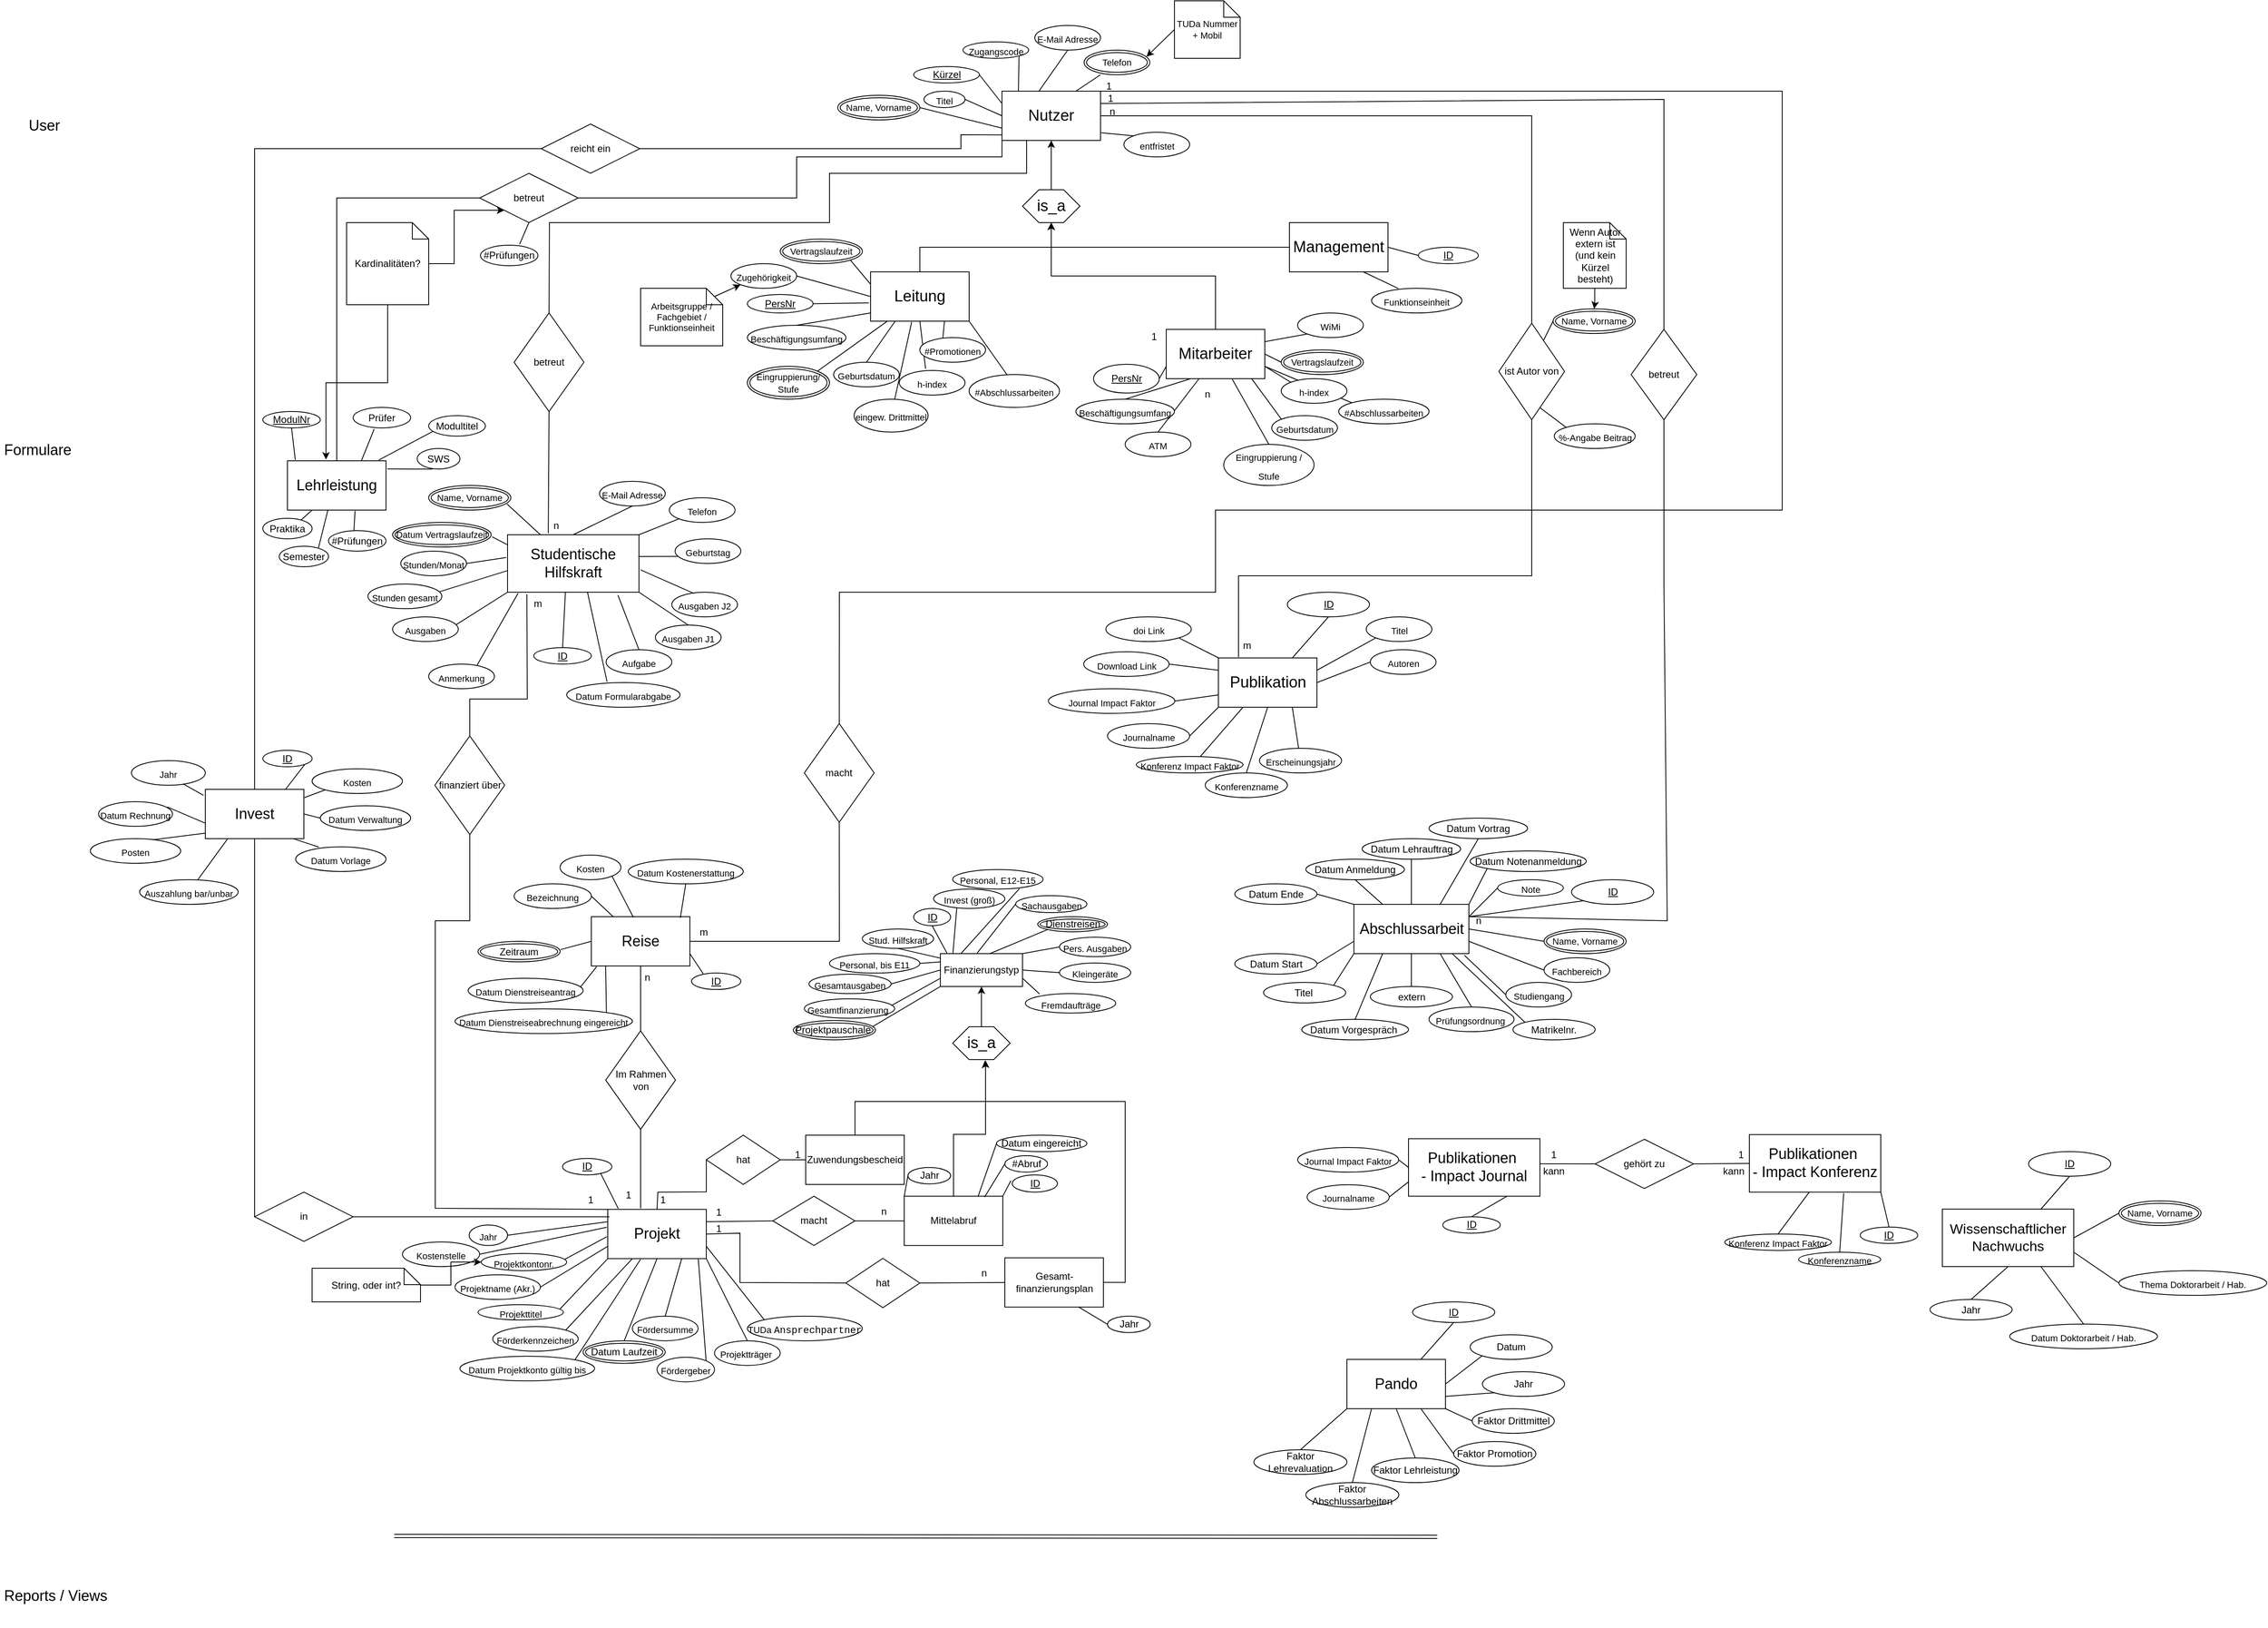 
<mxfile version="20.7.4" type="device"><diagram id="QHnDUcwJm9C54HD3iYfy" name="Seite-1"><mxGraphModel dx="3312" dy="1989" grid="1" gridSize="10" guides="1" tooltips="1" connect="1" arrows="1" fold="1" page="1" pageScale="1" pageWidth="827" pageHeight="1169" math="0" shadow="0"><root><mxCell id="0"/><mxCell id="1" parent="0"/><mxCell id="odeHN56iR5qIpK3APRjY-100" style="edgeStyle=none;shape=connector;rounded=0;orthogonalLoop=1;jettySize=auto;html=1;exitX=1;exitY=0.75;exitDx=0;exitDy=0;entryX=0;entryY=0;entryDx=0;entryDy=0;labelBackgroundColor=default;strokeColor=default;fontFamily=Helvetica;fontSize=11;fontColor=default;endArrow=classic;endArrow=none" parent="1" source="odeHN56iR5qIpK3APRjY-2" target="odeHN56iR5qIpK3APRjY-99" edge="1"><mxGeometry relative="1" as="geometry"><mxPoint x="770" y="310" as="targetPoint"/><mxPoint x="690" y="310" as="sourcePoint"/></mxGeometry></mxCell><mxCell id="odeHN56iR5qIpK3APRjY-86" style="edgeStyle=none;shape=connector;rounded=0;orthogonalLoop=1;jettySize=auto;html=1;entryX=0.5;entryY=0;entryDx=0;entryDy=0;labelBackgroundColor=default;strokeColor=default;fontFamily=Helvetica;fontSize=11;fontColor=default;endArrow=classic;endArrow=none;exitX=0.333;exitY=1;exitDx=0;exitDy=0;exitPerimeter=0;" parent="1" source="odeHN56iR5qIpK3APRjY-2" target="odeHN56iR5qIpK3APRjY-81" edge="1"><mxGeometry relative="1" as="geometry"><mxPoint x="690" y="267.5" as="targetPoint"/><mxPoint x="580" y="390" as="sourcePoint"/></mxGeometry></mxCell><mxCell id="odeHN56iR5qIpK3APRjY-54" style="edgeStyle=none;shape=connector;rounded=0;orthogonalLoop=1;jettySize=auto;html=1;exitX=1;exitY=1;exitDx=0;exitDy=0;entryX=0.418;entryY=0;entryDx=0;entryDy=0;labelBackgroundColor=default;strokeColor=default;fontFamily=Helvetica;fontSize=11;fontColor=default;endArrow=classic;endArrow=none;entryPerimeter=0;" parent="1" source="odeHN56iR5qIpK3APRjY-1" target="odeHN56iR5qIpK3APRjY-53" edge="1"><mxGeometry relative="1" as="geometry"><mxPoint x="290" y="320" as="targetPoint"/><mxPoint x="210" y="320" as="sourcePoint"/></mxGeometry></mxCell><mxCell id="odeHN56iR5qIpK3APRjY-50" style="edgeStyle=none;shape=connector;rounded=0;orthogonalLoop=1;jettySize=auto;html=1;exitX=0.417;exitY=1.017;exitDx=0;exitDy=0;labelBackgroundColor=default;strokeColor=default;fontFamily=Helvetica;fontSize=11;fontColor=default;endArrow=classic;endArrow=none;exitPerimeter=0;" parent="1" source="odeHN56iR5qIpK3APRjY-1" target="odeHN56iR5qIpK3APRjY-49" edge="1"><mxGeometry relative="1" as="geometry"><mxPoint x="290" y="320" as="targetPoint"/><mxPoint x="210" y="320" as="sourcePoint"/></mxGeometry></mxCell><mxCell id="odeHN56iR5qIpK3APRjY-48" style="edgeStyle=none;shape=connector;rounded=0;orthogonalLoop=1;jettySize=auto;html=1;exitX=0.5;exitY=1;exitDx=0;exitDy=0;entryX=0.4;entryY=-0.067;entryDx=0;entryDy=0;labelBackgroundColor=default;strokeColor=default;fontFamily=Helvetica;fontSize=11;fontColor=default;endArrow=classic;endArrow=none;entryPerimeter=0;" parent="1" source="odeHN56iR5qIpK3APRjY-1" target="odeHN56iR5qIpK3APRjY-47" edge="1"><mxGeometry relative="1" as="geometry"><mxPoint x="290" y="330" as="targetPoint"/><mxPoint x="210" y="330" as="sourcePoint"/></mxGeometry></mxCell><mxCell id="odeHN56iR5qIpK3APRjY-45" style="edgeStyle=none;shape=connector;rounded=0;orthogonalLoop=1;jettySize=auto;html=1;exitX=0.5;exitY=0;exitDx=0;exitDy=0;entryX=0.25;entryY=1;entryDx=0;entryDy=0;labelBackgroundColor=default;strokeColor=default;fontFamily=Helvetica;fontSize=11;fontColor=default;endArrow=classic;endArrow=none;" parent="1" source="odeHN56iR5qIpK3APRjY-44" target="odeHN56iR5qIpK3APRjY-1" edge="1"><mxGeometry relative="1" as="geometry"><mxPoint x="210" y="330" as="targetPoint"/><mxPoint x="130" y="330" as="sourcePoint"/></mxGeometry></mxCell><mxCell id="odeHN56iR5qIpK3APRjY-37" style="edgeStyle=none;shape=connector;rounded=0;orthogonalLoop=1;jettySize=auto;html=1;exitX=1;exitY=0;exitDx=0;exitDy=0;entryX=0.168;entryY=1.003;entryDx=0;entryDy=0;labelBackgroundColor=default;strokeColor=default;fontFamily=Helvetica;fontSize=11;fontColor=default;endArrow=classic;endArrow=none;entryPerimeter=0;" parent="1" source="TJZrgSd6atzjpaMIYSJs-1" target="odeHN56iR5qIpK3APRjY-1" edge="1"><mxGeometry relative="1" as="geometry"><mxPoint x="250" y="340" as="targetPoint"/><mxPoint x="84.9" y="372.55" as="sourcePoint"/></mxGeometry></mxCell><mxCell id="yTI6-0_kSMrLKchMsh3h-1" value="&lt;font style=&quot;font-size: 19px;&quot;&gt;Publikation&lt;/font&gt;" style="rounded=0;whiteSpace=wrap;html=1;" parent="1" vertex="1"><mxGeometry x="583.5" y="720" width="120" height="60" as="geometry"/></mxCell><mxCell id="yTI6-0_kSMrLKchMsh3h-2" value="&lt;font style=&quot;font-size: 19px;&quot;&gt;Nutzer&lt;/font&gt;" style="rounded=0;whiteSpace=wrap;html=1;" parent="1" vertex="1"><mxGeometry x="320" y="30" width="120" height="60" as="geometry"/></mxCell><mxCell id="yTI6-0_kSMrLKchMsh3h-3" value="&lt;span style=&quot;font-family: Helvetica, Arial, freesans, sans-serif; text-align: start; background-color: rgb(255, 255, 255);&quot;&gt;&lt;font style=&quot;font-size: 18px;&quot;&gt;Abschlussarbeit&lt;/font&gt;&lt;/span&gt;" style="rounded=0;whiteSpace=wrap;html=1;" parent="1" vertex="1"><mxGeometry x="748.5" y="1020" width="140" height="60" as="geometry"/></mxCell><mxCell id="yTI6-0_kSMrLKchMsh3h-4" value="&lt;span style=&quot;font-family: Helvetica, Arial, freesans, sans-serif; text-align: start; background-color: rgb(255, 255, 255);&quot;&gt;&lt;font style=&quot;font-size: 17px;&quot;&gt;Wissenschaftlicher Nachwuchs&lt;/font&gt;&lt;/span&gt;" style="rounded=0;whiteSpace=wrap;html=1;" parent="1" vertex="1"><mxGeometry x="1465" y="1391" width="160" height="70" as="geometry"/></mxCell><mxCell id="yTI6-0_kSMrLKchMsh3h-5" value="&lt;span style=&quot;font-family: Helvetica, Arial, freesans, sans-serif; text-align: start; background-color: rgb(255, 255, 255);&quot;&gt;&lt;font style=&quot;font-size: 18px;&quot;&gt;Lehrleistung&lt;/font&gt;&lt;/span&gt;" style="rounded=0;whiteSpace=wrap;html=1;" parent="1" vertex="1"><mxGeometry x="-550" y="480" width="120" height="60" as="geometry"/></mxCell><mxCell id="yTI6-0_kSMrLKchMsh3h-6" value="&lt;span style=&quot;font-family: Helvetica, Arial, freesans, sans-serif; font-size: 18px; text-align: start; background-color: rgb(255, 255, 255);&quot;&gt;Studentische &lt;br&gt;Hilfskraft&lt;/span&gt;" style="rounded=0;whiteSpace=wrap;html=1;" parent="1" vertex="1"><mxGeometry x="-282" y="570" width="160" height="70" as="geometry"/></mxCell><mxCell id="yTI6-0_kSMrLKchMsh3h-7" value="&lt;span style=&quot;font-family: Helvetica, Arial, freesans, sans-serif; text-align: start; background-color: rgb(255, 255, 255);&quot;&gt;&lt;font style=&quot;font-size: 18px;&quot;&gt;Invest&lt;/font&gt;&lt;/span&gt;" style="rounded=0;whiteSpace=wrap;html=1;" parent="1" vertex="1"><mxGeometry x="-650" y="880" width="120" height="60" as="geometry"/></mxCell><mxCell id="yTI6-0_kSMrLKchMsh3h-8" value="&lt;span style=&quot;font-family: Helvetica, Arial, freesans, sans-serif; text-align: start; background-color: rgb(255, 255, 255);&quot;&gt;&lt;font style=&quot;font-size: 18px;&quot;&gt;Reise&lt;/font&gt;&lt;/span&gt;" style="rounded=0;whiteSpace=wrap;html=1;" parent="1" vertex="1"><mxGeometry x="-180" y="1035.0" width="120" height="60" as="geometry"/></mxCell><mxCell id="yTI6-0_kSMrLKchMsh3h-9" value="&lt;span style=&quot;font-family: Helvetica, Arial, freesans, sans-serif; text-align: start; background-color: rgb(255, 255, 255);&quot;&gt;&lt;font style=&quot;font-size: 18px;&quot;&gt;Projekt&lt;/font&gt;&lt;/span&gt;" style="rounded=0;whiteSpace=wrap;html=1;" parent="1" vertex="1"><mxGeometry x="-160" y="1391.32" width="120" height="60" as="geometry"/></mxCell><mxCell id="yTI6-0_kSMrLKchMsh3h-10" value="&lt;span style=&quot;font-family: Helvetica, Arial, freesans, sans-serif; text-align: start; background-color: rgb(255, 255, 255);&quot;&gt;&lt;font style=&quot;font-size: 18px;&quot;&gt;Pando&lt;/font&gt;&lt;/span&gt;" style="rounded=0;whiteSpace=wrap;html=1;" parent="1" vertex="1"><mxGeometry x="740" y="1574" width="120" height="60" as="geometry"/></mxCell><mxCell id="yTI6-0_kSMrLKchMsh3h-11" value="&lt;font style=&quot;font-size: 18px;&quot;&gt;&lt;span style=&quot;box-sizing: border-box; font-family: Helvetica, Arial, freesans, sans-serif; text-align: start; background-color: rgb(255, 255, 255);&quot;&gt;Publikationen&lt;/span&gt;&lt;span style=&quot;font-family: Helvetica, Arial, freesans, sans-serif; text-align: start; background-color: rgb(255, 255, 255);&quot;&gt;&amp;nbsp;&lt;br&gt;&lt;/span&gt;&lt;span style=&quot;box-sizing: border-box; font-family: Helvetica, Arial, freesans, sans-serif; text-align: start; background-color: rgb(255, 255, 255);&quot;&gt;-&lt;/span&gt;&lt;span style=&quot;font-family: Helvetica, Arial, freesans, sans-serif; text-align: start; background-color: rgb(255, 255, 255);&quot;&gt;&amp;nbsp;&lt;/span&gt;&lt;span style=&quot;box-sizing: border-box; font-family: Helvetica, Arial, freesans, sans-serif; text-align: start; background-color: rgb(255, 255, 255);&quot;&gt;Impact Journal&lt;/span&gt;&lt;/font&gt;" style="rounded=0;whiteSpace=wrap;html=1;" parent="1" vertex="1"><mxGeometry x="815" y="1305.32" width="160" height="70" as="geometry"/></mxCell><mxCell id="yTI6-0_kSMrLKchMsh3h-14" value="" style="endArrow=none;html=1;rounded=0;fontSize=18;shape=link;" parent="1" edge="1"><mxGeometry width="50" height="50" relative="1" as="geometry"><mxPoint x="-420" y="1789" as="sourcePoint"/><mxPoint x="850" y="1790" as="targetPoint"/></mxGeometry></mxCell><mxCell id="yTI6-0_kSMrLKchMsh3h-17" value="&lt;h1&gt;&lt;span style=&quot;font-size: 18px; font-weight: 400;&quot;&gt;Reports / Views&lt;/span&gt;&lt;/h1&gt;" style="text;html=1;strokeColor=none;fillColor=none;spacing=5;spacingTop=-20;whiteSpace=wrap;overflow=hidden;rounded=0;fontSize=18;" parent="1" vertex="1"><mxGeometry x="-900" y="1820" width="150" height="80" as="geometry"/></mxCell><mxCell id="yTI6-0_kSMrLKchMsh3h-18" value="&lt;h1&gt;&lt;span style=&quot;font-size: 18px; font-weight: 400;&quot;&gt;Formulare&lt;/span&gt;&lt;/h1&gt;" style="text;html=1;strokeColor=none;fillColor=none;spacing=5;spacingTop=-20;whiteSpace=wrap;overflow=hidden;rounded=0;fontSize=18;" parent="1" vertex="1"><mxGeometry x="-900" y="425" width="150" height="80" as="geometry"/></mxCell><mxCell id="yTI6-0_kSMrLKchMsh3h-19" value="&lt;h1&gt;&lt;span style=&quot;font-size: 18px; font-weight: 400;&quot;&gt;User&lt;/span&gt;&lt;/h1&gt;" style="text;html=1;strokeColor=none;fillColor=none;spacing=5;spacingTop=-20;whiteSpace=wrap;overflow=hidden;rounded=0;fontSize=18;" parent="1" vertex="1"><mxGeometry x="-870" y="30" width="150" height="80" as="geometry"/></mxCell><mxCell id="odeHN56iR5qIpK3APRjY-6" style="edgeStyle=orthogonalEdgeStyle;rounded=0;orthogonalLoop=1;jettySize=auto;html=1;exitX=0.5;exitY=0;exitDx=0;exitDy=0;entryX=0.5;entryY=1;entryDx=0;entryDy=0;fontSize=19;" parent="1" source="odeHN56iR5qIpK3APRjY-1" target="odeHN56iR5qIpK3APRjY-4" edge="1"><mxGeometry relative="1" as="geometry"/></mxCell><mxCell id="odeHN56iR5qIpK3APRjY-1" value="&lt;font style=&quot;font-size: 19px;&quot;&gt;Leitung&lt;/font&gt;" style="rounded=0;whiteSpace=wrap;html=1;" parent="1" vertex="1"><mxGeometry x="160" y="250" width="120" height="60" as="geometry"/></mxCell><mxCell id="odeHN56iR5qIpK3APRjY-7" style="edgeStyle=orthogonalEdgeStyle;rounded=0;orthogonalLoop=1;jettySize=auto;html=1;exitX=0.5;exitY=0;exitDx=0;exitDy=0;fontSize=19;entryX=0.5;entryY=1;entryDx=0;entryDy=0;" parent="1" source="odeHN56iR5qIpK3APRjY-2" target="odeHN56iR5qIpK3APRjY-4" edge="1"><mxGeometry relative="1" as="geometry"><mxPoint x="380.471" y="220" as="targetPoint"/></mxGeometry></mxCell><mxCell id="odeHN56iR5qIpK3APRjY-2" value="Mitarbeiter" style="rounded=0;whiteSpace=wrap;html=1;fontSize=19;" parent="1" vertex="1"><mxGeometry x="520" y="320" width="120" height="60" as="geometry"/></mxCell><mxCell id="odeHN56iR5qIpK3APRjY-8" style="edgeStyle=orthogonalEdgeStyle;rounded=0;orthogonalLoop=1;jettySize=auto;html=1;exitX=0;exitY=0.5;exitDx=0;exitDy=0;entryX=0.5;entryY=1;entryDx=0;entryDy=0;fontSize=19;" parent="1" source="odeHN56iR5qIpK3APRjY-3" target="odeHN56iR5qIpK3APRjY-4" edge="1"><mxGeometry relative="1" as="geometry"/></mxCell><mxCell id="odeHN56iR5qIpK3APRjY-3" value="Management" style="rounded=0;whiteSpace=wrap;html=1;fontSize=19;" parent="1" vertex="1"><mxGeometry x="670" y="190" width="120" height="60" as="geometry"/></mxCell><mxCell id="odeHN56iR5qIpK3APRjY-5" value="" style="edgeStyle=orthogonalEdgeStyle;rounded=0;orthogonalLoop=1;jettySize=auto;html=1;fontSize=19;" parent="1" source="odeHN56iR5qIpK3APRjY-4" target="yTI6-0_kSMrLKchMsh3h-2" edge="1"><mxGeometry relative="1" as="geometry"/></mxCell><mxCell id="odeHN56iR5qIpK3APRjY-4" value="is_a" style="shape=hexagon;perimeter=hexagonPerimeter2;whiteSpace=wrap;html=1;fixedSize=1;fontSize=19;" parent="1" vertex="1"><mxGeometry x="345" y="150" width="70" height="40" as="geometry"/></mxCell><mxCell id="odeHN56iR5qIpK3APRjY-17" value="&lt;font style=&quot;font-size: 11px;&quot;&gt;Zugangscode&lt;/font&gt;" style="ellipse;whiteSpace=wrap;html=1;fontSize=19;" parent="1" vertex="1"><mxGeometry x="272.5" y="-30" width="80" height="20" as="geometry"/></mxCell><mxCell id="odeHN56iR5qIpK3APRjY-19" style="edgeStyle=none;shape=connector;rounded=0;orthogonalLoop=1;jettySize=auto;html=1;exitX=1;exitY=0.5;exitDx=0;exitDy=0;entryX=0;entryY=0.5;entryDx=0;entryDy=0;labelBackgroundColor=default;strokeColor=default;fontFamily=Helvetica;fontSize=11;fontColor=default;endArrow=classic;endArrow=none" parent="1" source="odeHN56iR5qIpK3APRjY-20" target="odeHN56iR5qIpK3APRjY-1" edge="1"><mxGeometry relative="1" as="geometry"><mxPoint x="140" y="310" as="targetPoint"/></mxGeometry></mxCell><mxCell id="odeHN56iR5qIpK3APRjY-20" value="&lt;font style=&quot;font-size: 11px;&quot;&gt;Zugehörigkeit&lt;/font&gt;" style="ellipse;whiteSpace=wrap;html=1;fontSize=19;" parent="1" vertex="1"><mxGeometry x="-10" y="240" width="80" height="30" as="geometry"/></mxCell><mxCell id="odeHN56iR5qIpK3APRjY-23" style="edgeStyle=none;shape=connector;rounded=0;orthogonalLoop=1;jettySize=auto;html=1;exitX=0;exitY=0;exitDx=90;exitDy=10;exitPerimeter=0;entryX=0;entryY=1;entryDx=0;entryDy=0;labelBackgroundColor=default;strokeColor=default;fontFamily=Helvetica;fontSize=11;fontColor=default;endArrow=classic;" parent="1" source="odeHN56iR5qIpK3APRjY-22" target="odeHN56iR5qIpK3APRjY-20" edge="1"><mxGeometry relative="1" as="geometry"/></mxCell><mxCell id="odeHN56iR5qIpK3APRjY-22" value="Arbeitsgruppe / Fachgebiet / Funktionseinheit" style="shape=note;size=20;whiteSpace=wrap;html=1;fontFamily=Helvetica;fontSize=11;fontColor=default;" parent="1" vertex="1"><mxGeometry x="-120" y="270" width="100" height="70" as="geometry"/></mxCell><mxCell id="odeHN56iR5qIpK3APRjY-24" style="edgeStyle=none;shape=connector;rounded=0;orthogonalLoop=1;jettySize=auto;html=1;exitX=0.5;exitY=1;exitDx=0;exitDy=0;exitPerimeter=0;labelBackgroundColor=default;strokeColor=default;fontFamily=Helvetica;fontSize=11;fontColor=default;endArrow=classic;" parent="1" source="odeHN56iR5qIpK3APRjY-22" target="odeHN56iR5qIpK3APRjY-22" edge="1"><mxGeometry relative="1" as="geometry"/></mxCell><mxCell id="odeHN56iR5qIpK3APRjY-25" value="Name, Vorname" style="ellipse;shape=doubleEllipse;margin=3;whiteSpace=wrap;html=1;align=center;fontFamily=Helvetica;fontSize=11;fontColor=default;" parent="1" vertex="1"><mxGeometry x="120" y="35" width="100" height="30" as="geometry"/></mxCell><mxCell id="odeHN56iR5qIpK3APRjY-31" style="edgeStyle=none;shape=connector;rounded=0;orthogonalLoop=1;jettySize=auto;html=1;exitX=1;exitY=0.5;exitDx=0;exitDy=0;entryX=-0.018;entryY=0.63;entryDx=0;entryDy=0;labelBackgroundColor=default;strokeColor=default;fontFamily=Helvetica;fontSize=11;fontColor=default;endArrow=classic;endArrow=none;entryPerimeter=0;" parent="1" source="ihljuZKKjFlOsnsgYMLe-8" target="odeHN56iR5qIpK3APRjY-1" edge="1"><mxGeometry relative="1" as="geometry"><mxPoint x="220" y="310" as="targetPoint"/><mxPoint x="90" y="295" as="sourcePoint"/></mxGeometry></mxCell><mxCell id="odeHN56iR5qIpK3APRjY-28" value="&lt;font style=&quot;font-size: 11px;&quot;&gt;Titel&lt;/font&gt;" style="ellipse;whiteSpace=wrap;html=1;fontSize=19;" parent="1" vertex="1"><mxGeometry x="225" y="30" width="50" height="20" as="geometry"/></mxCell><mxCell id="odeHN56iR5qIpK3APRjY-35" style="edgeStyle=none;shape=connector;rounded=0;orthogonalLoop=1;jettySize=auto;html=1;exitX=0.5;exitY=0;exitDx=0;exitDy=0;entryX=0;entryY=0.833;entryDx=0;entryDy=0;labelBackgroundColor=default;strokeColor=default;fontFamily=Helvetica;fontSize=11;fontColor=default;endArrow=classic;endArrow=none;exitPerimeter=0;entryPerimeter=0;" parent="1" source="odeHN56iR5qIpK3APRjY-34" target="odeHN56iR5qIpK3APRjY-1" edge="1"><mxGeometry relative="1" as="geometry"><mxPoint x="190" y="310" as="targetPoint"/><mxPoint x="110" y="310" as="sourcePoint"/></mxGeometry></mxCell><mxCell id="odeHN56iR5qIpK3APRjY-34" value="&lt;font style=&quot;font-size: 11px;&quot;&gt;Beschäftigungsumfang&lt;/font&gt;" style="ellipse;whiteSpace=wrap;html=1;fontSize=19;" parent="1" vertex="1"><mxGeometry x="10" y="315" width="120" height="30" as="geometry"/></mxCell><mxCell id="odeHN56iR5qIpK3APRjY-42" value="&lt;font style=&quot;font-size: 11px;&quot;&gt;E-Mail Adresse&lt;/font&gt;" style="ellipse;whiteSpace=wrap;html=1;fontSize=19;" parent="1" vertex="1"><mxGeometry x="360" y="-50" width="80" height="30" as="geometry"/></mxCell><mxCell id="odeHN56iR5qIpK3APRjY-44" value="&lt;font style=&quot;font-size: 11px;&quot;&gt;Geburtsdatum&lt;/font&gt;" style="ellipse;whiteSpace=wrap;html=1;fontSize=19;fontFamily=Helvetica;fontColor=default;" parent="1" vertex="1"><mxGeometry x="115" y="360" width="80" height="30" as="geometry"/></mxCell><mxCell id="odeHN56iR5qIpK3APRjY-47" value="&lt;font style=&quot;font-size: 11px;&quot;&gt;h-index&lt;/font&gt;" style="ellipse;whiteSpace=wrap;html=1;fontSize=19;fontFamily=Helvetica;fontColor=default;" parent="1" vertex="1"><mxGeometry x="195" y="370" width="80" height="30" as="geometry"/></mxCell><mxCell id="odeHN56iR5qIpK3APRjY-49" value="&lt;font style=&quot;font-size: 11px;&quot;&gt;eingew. Drittmittel&lt;/font&gt;" style="ellipse;whiteSpace=wrap;html=1;fontSize=19;fontFamily=Helvetica;fontColor=default;" parent="1" vertex="1"><mxGeometry x="140" y="405" width="90" height="40" as="geometry"/></mxCell><mxCell id="odeHN56iR5qIpK3APRjY-51" value="&lt;font style=&quot;font-size: 11px;&quot;&gt;#Promotionen&lt;/font&gt;" style="ellipse;whiteSpace=wrap;html=1;fontSize=19;fontFamily=Helvetica;fontColor=default;" parent="1" vertex="1"><mxGeometry x="220" y="330" width="80" height="30" as="geometry"/></mxCell><mxCell id="odeHN56iR5qIpK3APRjY-52" style="edgeStyle=none;shape=connector;rounded=0;orthogonalLoop=1;jettySize=auto;html=1;exitX=0.75;exitY=1;exitDx=0;exitDy=0;labelBackgroundColor=default;strokeColor=default;fontFamily=Helvetica;fontSize=11;fontColor=default;endArrow=classic;endArrow=none;entryX=0.35;entryY=0.033;entryDx=0;entryDy=0;entryPerimeter=0;" parent="1" source="odeHN56iR5qIpK3APRjY-1" target="odeHN56iR5qIpK3APRjY-51" edge="1"><mxGeometry relative="1" as="geometry"><mxPoint x="290" y="310" as="targetPoint"/><mxPoint x="210" y="320" as="sourcePoint"/></mxGeometry></mxCell><mxCell id="odeHN56iR5qIpK3APRjY-53" value="&lt;font style=&quot;font-size: 11px;&quot;&gt;#Abschlussarbeiten&lt;/font&gt;" style="ellipse;whiteSpace=wrap;html=1;fontSize=19;fontFamily=Helvetica;fontColor=default;" parent="1" vertex="1"><mxGeometry x="280" y="375" width="110" height="40" as="geometry"/></mxCell><mxCell id="odeHN56iR5qIpK3APRjY-57" value="Telefon" style="ellipse;shape=doubleEllipse;margin=3;whiteSpace=wrap;html=1;align=center;fontFamily=Helvetica;fontSize=11;fontColor=default;" parent="1" vertex="1"><mxGeometry x="420" y="-20" width="80" height="30" as="geometry"/></mxCell><mxCell id="odeHN56iR5qIpK3APRjY-59" value="Vertragslaufzeit" style="ellipse;shape=doubleEllipse;margin=3;whiteSpace=wrap;html=1;align=center;fontFamily=Helvetica;fontSize=11;fontColor=default;" parent="1" vertex="1"><mxGeometry x="50" y="210" width="100" height="30" as="geometry"/></mxCell><mxCell id="odeHN56iR5qIpK3APRjY-60" style="edgeStyle=none;shape=connector;rounded=0;orthogonalLoop=1;jettySize=auto;html=1;exitX=0;exitY=0.25;exitDx=0;exitDy=0;entryX=1;entryY=1;entryDx=0;entryDy=0;labelBackgroundColor=default;strokeColor=default;fontFamily=Helvetica;fontSize=11;fontColor=default;endArrow=classic;endArrow=none;" parent="1" source="odeHN56iR5qIpK3APRjY-1" target="odeHN56iR5qIpK3APRjY-59" edge="1"><mxGeometry relative="1" as="geometry"><mxPoint x="290" y="320" as="targetPoint"/><mxPoint x="210" y="320" as="sourcePoint"/></mxGeometry></mxCell><mxCell id="odeHN56iR5qIpK3APRjY-66" style="edgeStyle=none;shape=connector;rounded=0;orthogonalLoop=1;jettySize=auto;html=1;exitX=1;exitY=0.5;exitDx=0;exitDy=0;entryX=0;entryY=0.75;entryDx=0;entryDy=0;labelBackgroundColor=default;strokeColor=default;fontFamily=Helvetica;fontSize=11;fontColor=default;endArrow=classic;endArrow=none" parent="1" source="odeHN56iR5qIpK3APRjY-25" target="yTI6-0_kSMrLKchMsh3h-2" edge="1"><mxGeometry relative="1" as="geometry"><mxPoint x="320" y="210" as="targetPoint"/><mxPoint x="240" y="210" as="sourcePoint"/></mxGeometry></mxCell><mxCell id="odeHN56iR5qIpK3APRjY-67" style="edgeStyle=none;shape=connector;rounded=0;orthogonalLoop=1;jettySize=auto;html=1;exitX=1;exitY=0.5;exitDx=0;exitDy=0;entryX=0;entryY=0.5;entryDx=0;entryDy=0;labelBackgroundColor=default;strokeColor=default;fontFamily=Helvetica;fontSize=11;fontColor=default;endArrow=classic;endArrow=none" parent="1" source="odeHN56iR5qIpK3APRjY-28" target="yTI6-0_kSMrLKchMsh3h-2" edge="1"><mxGeometry relative="1" as="geometry"><mxPoint x="320" y="210" as="targetPoint"/><mxPoint x="240" y="210" as="sourcePoint"/></mxGeometry></mxCell><mxCell id="odeHN56iR5qIpK3APRjY-68" style="edgeStyle=none;shape=connector;rounded=0;orthogonalLoop=1;jettySize=auto;html=1;exitX=1;exitY=1;exitDx=0;exitDy=0;labelBackgroundColor=default;strokeColor=default;fontFamily=Helvetica;fontSize=11;fontColor=default;endArrow=classic;endArrow=none;" parent="1" source="odeHN56iR5qIpK3APRjY-17" edge="1"><mxGeometry relative="1" as="geometry"><mxPoint x="340" y="30" as="targetPoint"/><mxPoint x="240" y="210" as="sourcePoint"/></mxGeometry></mxCell><mxCell id="odeHN56iR5qIpK3APRjY-69" style="edgeStyle=none;shape=connector;rounded=0;orthogonalLoop=1;jettySize=auto;html=1;exitX=0.5;exitY=1;exitDx=0;exitDy=0;entryX=0.374;entryY=0.003;entryDx=0;entryDy=0;labelBackgroundColor=default;strokeColor=default;fontFamily=Helvetica;fontSize=11;fontColor=default;endArrow=classic;endArrow=none;entryPerimeter=0;" parent="1" source="odeHN56iR5qIpK3APRjY-42" target="yTI6-0_kSMrLKchMsh3h-2" edge="1"><mxGeometry relative="1" as="geometry"><mxPoint x="470" y="10" as="targetPoint"/><mxPoint x="390" y="10" as="sourcePoint"/></mxGeometry></mxCell><mxCell id="odeHN56iR5qIpK3APRjY-70" style="edgeStyle=none;shape=connector;rounded=0;orthogonalLoop=1;jettySize=auto;html=1;exitX=1;exitY=0.5;exitDx=0;exitDy=0;entryX=0;entryY=0.25;entryDx=0;entryDy=0;labelBackgroundColor=default;strokeColor=default;fontFamily=Helvetica;fontSize=11;fontColor=default;endArrow=classic;endArrow=none" parent="1" source="ihljuZKKjFlOsnsgYMLe-11" target="yTI6-0_kSMrLKchMsh3h-2" edge="1"><mxGeometry relative="1" as="geometry"><mxPoint x="320" y="210" as="targetPoint"/><mxPoint x="260" y="20" as="sourcePoint"/></mxGeometry></mxCell><mxCell id="odeHN56iR5qIpK3APRjY-71" style="edgeStyle=none;shape=connector;rounded=0;orthogonalLoop=1;jettySize=auto;html=1;entryX=0.75;entryY=0;entryDx=0;entryDy=0;labelBackgroundColor=default;strokeColor=default;fontFamily=Helvetica;fontSize=11;fontColor=default;endArrow=classic;endArrow=none;" parent="1" target="yTI6-0_kSMrLKchMsh3h-2" edge="1"><mxGeometry relative="1" as="geometry"><mxPoint x="320" y="210" as="targetPoint"/><mxPoint x="440" y="10" as="sourcePoint"/></mxGeometry></mxCell><mxCell id="odeHN56iR5qIpK3APRjY-78" style="edgeStyle=none;shape=connector;rounded=0;orthogonalLoop=1;jettySize=auto;html=1;exitX=1;exitY=0.5;exitDx=0;exitDy=0;entryX=0;entryY=0.75;entryDx=0;entryDy=0;labelBackgroundColor=default;strokeColor=default;fontFamily=Helvetica;fontSize=11;fontColor=default;endArrow=classic;endArrow=none;" parent="1" source="ihljuZKKjFlOsnsgYMLe-10" target="odeHN56iR5qIpK3APRjY-2" edge="1"><mxGeometry relative="1" as="geometry"><mxPoint x="480" y="367.5" as="targetPoint"/><mxPoint x="488.284" y="355.607" as="sourcePoint"/></mxGeometry></mxCell><mxCell id="odeHN56iR5qIpK3APRjY-79" value="&lt;font style=&quot;font-size: 11px;&quot;&gt;Beschäftigungsumfang&lt;/font&gt;" style="ellipse;whiteSpace=wrap;html=1;fontSize=19;" parent="1" vertex="1"><mxGeometry x="410" y="405" width="120" height="30" as="geometry"/></mxCell><mxCell id="odeHN56iR5qIpK3APRjY-80" style="edgeStyle=none;shape=connector;rounded=0;orthogonalLoop=1;jettySize=auto;html=1;exitX=0.25;exitY=1;exitDx=0;exitDy=0;entryX=0.5;entryY=0;entryDx=0;entryDy=0;labelBackgroundColor=default;strokeColor=default;fontFamily=Helvetica;fontSize=11;fontColor=default;endArrow=classic;endArrow=none;" parent="1" source="odeHN56iR5qIpK3APRjY-2" target="odeHN56iR5qIpK3APRjY-79" edge="1"><mxGeometry relative="1" as="geometry"><mxPoint x="500" y="267.5" as="targetPoint"/><mxPoint x="495.48" y="368.88" as="sourcePoint"/></mxGeometry></mxCell><mxCell id="odeHN56iR5qIpK3APRjY-81" value="&lt;font style=&quot;font-size: 11px;&quot;&gt;ATM&lt;/font&gt;" style="ellipse;whiteSpace=wrap;html=1;fontSize=19;fontFamily=Helvetica;fontColor=default;" parent="1" vertex="1"><mxGeometry x="470" y="445" width="80" height="30" as="geometry"/></mxCell><mxCell id="odeHN56iR5qIpK3APRjY-82" value="&lt;font style=&quot;font-size: 11px;&quot;&gt;WiMi&lt;/font&gt;" style="ellipse;whiteSpace=wrap;html=1;fontSize=19;fontFamily=Helvetica;fontColor=default;" parent="1" vertex="1"><mxGeometry x="680" y="300" width="80" height="30" as="geometry"/></mxCell><mxCell id="odeHN56iR5qIpK3APRjY-85" style="edgeStyle=none;shape=connector;rounded=0;orthogonalLoop=1;jettySize=auto;html=1;exitX=1;exitY=0.25;exitDx=0;exitDy=0;labelBackgroundColor=default;strokeColor=default;fontFamily=Helvetica;fontSize=11;fontColor=default;endArrow=classic;endArrow=none;entryX=0;entryY=1;entryDx=0;entryDy=0;" parent="1" source="odeHN56iR5qIpK3APRjY-2" target="odeHN56iR5qIpK3APRjY-82" edge="1"><mxGeometry relative="1" as="geometry"><mxPoint x="580" y="427.5" as="targetPoint"/><mxPoint x="540" y="367.5" as="sourcePoint"/></mxGeometry></mxCell><mxCell id="odeHN56iR5qIpK3APRjY-87" value="&lt;font style=&quot;font-size: 11px;&quot;&gt;Eingruppierung / Stufe&lt;/font&gt;" style="ellipse;whiteSpace=wrap;html=1;fontSize=19;fontFamily=Helvetica;fontColor=default;" parent="1" vertex="1"><mxGeometry x="590" y="460" width="110" height="50" as="geometry"/></mxCell><mxCell id="odeHN56iR5qIpK3APRjY-88" value="&lt;font style=&quot;font-size: 11px;&quot;&gt;entfristet&lt;/font&gt;" style="ellipse;whiteSpace=wrap;html=1;fontSize=19;fontFamily=Helvetica;fontColor=default;" parent="1" vertex="1"><mxGeometry x="468.5" y="80" width="80" height="30" as="geometry"/></mxCell><mxCell id="odeHN56iR5qIpK3APRjY-89" style="edgeStyle=none;shape=connector;rounded=0;orthogonalLoop=1;jettySize=auto;html=1;exitX=0;exitY=0;exitDx=0;exitDy=0;labelBackgroundColor=default;strokeColor=default;fontFamily=Helvetica;fontSize=11;fontColor=default;endArrow=classic;endArrow=none;entryX=1.006;entryY=0.843;entryDx=0;entryDy=0;entryPerimeter=0;" parent="1" source="odeHN56iR5qIpK3APRjY-88" target="yTI6-0_kSMrLKchMsh3h-2" edge="1"><mxGeometry relative="1" as="geometry"><mxPoint x="500" y="310" as="targetPoint"/><mxPoint x="360" y="310" as="sourcePoint"/></mxGeometry></mxCell><mxCell id="odeHN56iR5qIpK3APRjY-90" style="edgeStyle=none;shape=connector;rounded=0;orthogonalLoop=1;jettySize=auto;html=1;entryX=0.5;entryY=0;entryDx=0;entryDy=0;labelBackgroundColor=default;strokeColor=default;fontFamily=Helvetica;fontSize=11;fontColor=default;endArrow=classic;endArrow=none;exitX=0.667;exitY=1;exitDx=0;exitDy=0;exitPerimeter=0;" parent="1" source="odeHN56iR5qIpK3APRjY-2" target="odeHN56iR5qIpK3APRjY-87" edge="1"><mxGeometry relative="1" as="geometry"><mxPoint x="640" y="310" as="targetPoint"/><mxPoint x="610" y="390" as="sourcePoint"/></mxGeometry></mxCell><mxCell id="odeHN56iR5qIpK3APRjY-91" value="&lt;font style=&quot;font-size: 11px;&quot;&gt;Geburtsdatum&lt;/font&gt;" style="ellipse;whiteSpace=wrap;html=1;fontSize=19;fontFamily=Helvetica;fontColor=default;" parent="1" vertex="1"><mxGeometry x="648.5" y="425" width="80" height="30" as="geometry"/></mxCell><mxCell id="odeHN56iR5qIpK3APRjY-92" style="edgeStyle=none;shape=connector;rounded=0;orthogonalLoop=1;jettySize=auto;html=1;labelBackgroundColor=default;strokeColor=default;fontFamily=Helvetica;fontSize=11;fontColor=default;endArrow=classic;endArrow=none;exitX=0.864;exitY=0.993;exitDx=0;exitDy=0;exitPerimeter=0;entryX=0;entryY=0;entryDx=0;entryDy=0;" parent="1" source="odeHN56iR5qIpK3APRjY-2" target="odeHN56iR5qIpK3APRjY-91" edge="1"><mxGeometry relative="1" as="geometry"><mxPoint x="650" y="420" as="targetPoint"/><mxPoint x="630" y="380" as="sourcePoint"/></mxGeometry></mxCell><mxCell id="odeHN56iR5qIpK3APRjY-93" value="&lt;font style=&quot;font-size: 11px;&quot;&gt;h-index&lt;/font&gt;" style="ellipse;whiteSpace=wrap;html=1;fontSize=19;fontFamily=Helvetica;fontColor=default;" parent="1" vertex="1"><mxGeometry x="660" y="380" width="80" height="30" as="geometry"/></mxCell><mxCell id="odeHN56iR5qIpK3APRjY-94" style="edgeStyle=none;shape=connector;rounded=0;orthogonalLoop=1;jettySize=auto;html=1;exitX=1;exitY=0.75;exitDx=0;exitDy=0;entryX=0;entryY=0;entryDx=0;entryDy=0;labelBackgroundColor=default;strokeColor=default;fontFamily=Helvetica;fontSize=11;fontColor=default;endArrow=classic;endArrow=none" parent="1" source="odeHN56iR5qIpK3APRjY-2" target="odeHN56iR5qIpK3APRjY-93" edge="1"><mxGeometry relative="1" as="geometry"><mxPoint x="740" y="310" as="targetPoint"/><mxPoint x="660" y="310" as="sourcePoint"/></mxGeometry></mxCell><mxCell id="odeHN56iR5qIpK3APRjY-95" value="Vertragslaufzeit" style="ellipse;shape=doubleEllipse;margin=3;whiteSpace=wrap;html=1;align=center;fontFamily=Helvetica;fontSize=11;fontColor=default;" parent="1" vertex="1"><mxGeometry x="660" y="345" width="100" height="30" as="geometry"/></mxCell><mxCell id="odeHN56iR5qIpK3APRjY-96" style="edgeStyle=none;shape=connector;rounded=0;orthogonalLoop=1;jettySize=auto;html=1;exitX=0;exitY=0.5;exitDx=0;exitDy=0;entryX=1;entryY=0.5;entryDx=0;entryDy=0;labelBackgroundColor=default;strokeColor=default;fontFamily=Helvetica;fontSize=11;fontColor=default;endArrow=classic;endArrow=none" parent="1" source="odeHN56iR5qIpK3APRjY-95" target="odeHN56iR5qIpK3APRjY-2" edge="1"><mxGeometry relative="1" as="geometry"><mxPoint x="750" y="310" as="targetPoint"/><mxPoint x="670" y="310" as="sourcePoint"/></mxGeometry></mxCell><mxCell id="odeHN56iR5qIpK3APRjY-99" value="&lt;font style=&quot;font-size: 11px;&quot;&gt;#Abschlussarbeiten&lt;/font&gt;" style="ellipse;whiteSpace=wrap;html=1;fontSize=19;fontFamily=Helvetica;fontColor=default;" parent="1" vertex="1"><mxGeometry x="730" y="405" width="110" height="30" as="geometry"/></mxCell><mxCell id="odeHN56iR5qIpK3APRjY-101" value="&lt;font style=&quot;font-size: 11px;&quot;&gt;Funktionseinheit&lt;/font&gt;" style="ellipse;whiteSpace=wrap;html=1;fontSize=19;fontFamily=Helvetica;fontColor=default;" parent="1" vertex="1"><mxGeometry x="770" y="270" width="110" height="30" as="geometry"/></mxCell><mxCell id="odeHN56iR5qIpK3APRjY-102" style="edgeStyle=none;shape=connector;rounded=0;orthogonalLoop=1;jettySize=auto;html=1;exitX=0.75;exitY=1;exitDx=0;exitDy=0;entryX=0.296;entryY=0.006;entryDx=0;entryDy=0;labelBackgroundColor=default;strokeColor=default;fontFamily=Helvetica;fontSize=11;fontColor=default;endArrow=classic;endArrow=none;entryPerimeter=0;" parent="1" source="odeHN56iR5qIpK3APRjY-3" target="odeHN56iR5qIpK3APRjY-101" edge="1"><mxGeometry relative="1" as="geometry"><mxPoint x="880" y="310" as="targetPoint"/><mxPoint x="800" y="310" as="sourcePoint"/></mxGeometry></mxCell><mxCell id="ihljuZKKjFlOsnsgYMLe-5" value="TUDa Nummer + Mobil" style="shape=note;size=20;whiteSpace=wrap;html=1;fontFamily=Helvetica;fontSize=11;fontColor=default;" parent="1" vertex="1"><mxGeometry x="530" y="-80" width="80" height="70" as="geometry"/></mxCell><mxCell id="ihljuZKKjFlOsnsgYMLe-7" value="" style="endArrow=classic;html=1;rounded=0;entryX=0.95;entryY=0.267;entryDx=0;entryDy=0;exitX=0;exitY=0.5;exitDx=0;exitDy=0;exitPerimeter=0;entryPerimeter=0;" parent="1" source="ihljuZKKjFlOsnsgYMLe-5" target="odeHN56iR5qIpK3APRjY-57" edge="1"><mxGeometry width="50" height="50" relative="1" as="geometry"><mxPoint x="290" y="220" as="sourcePoint"/><mxPoint x="340" y="170" as="targetPoint"/></mxGeometry></mxCell><mxCell id="ihljuZKKjFlOsnsgYMLe-8" value="PersNr" style="ellipse;whiteSpace=wrap;html=1;align=center;fontStyle=4;" parent="1" vertex="1"><mxGeometry x="10" y="277.5" width="80" height="22.5" as="geometry"/></mxCell><mxCell id="ihljuZKKjFlOsnsgYMLe-10" value="PersNr" style="ellipse;whiteSpace=wrap;html=1;align=center;fontStyle=4;" parent="1" vertex="1"><mxGeometry x="431.5" y="362.5" width="80" height="35" as="geometry"/></mxCell><mxCell id="ihljuZKKjFlOsnsgYMLe-11" value="Kürzel" style="ellipse;whiteSpace=wrap;html=1;align=center;fontStyle=4;" parent="1" vertex="1"><mxGeometry x="212.5" width="80" height="20" as="geometry"/></mxCell><mxCell id="ihljuZKKjFlOsnsgYMLe-12" value="ID" style="ellipse;whiteSpace=wrap;html=1;align=center;fontStyle=4;direction=west;" parent="1" vertex="1"><mxGeometry x="827" y="220" width="73" height="20" as="geometry"/></mxCell><mxCell id="ihljuZKKjFlOsnsgYMLe-14" value="" style="endArrow=none;html=1;rounded=0;entryX=1;entryY=0.5;entryDx=0;entryDy=0;exitX=1;exitY=0.5;exitDx=0;exitDy=0;" parent="1" source="odeHN56iR5qIpK3APRjY-3" target="ihljuZKKjFlOsnsgYMLe-12" edge="1"><mxGeometry width="50" height="50" relative="1" as="geometry"><mxPoint x="290" y="320" as="sourcePoint"/><mxPoint x="340" y="270" as="targetPoint"/></mxGeometry></mxCell><mxCell id="ihljuZKKjFlOsnsgYMLe-15" value="&lt;font style=&quot;font-size: 11px;&quot;&gt;Titel&lt;/font&gt;" style="ellipse;whiteSpace=wrap;html=1;fontSize=19;fontFamily=Helvetica;fontColor=default;" parent="1" vertex="1"><mxGeometry x="763.5" y="670" width="80" height="30" as="geometry"/></mxCell><mxCell id="ihljuZKKjFlOsnsgYMLe-16" style="edgeStyle=none;shape=connector;rounded=0;orthogonalLoop=1;jettySize=auto;html=1;exitX=0;exitY=1;exitDx=0;exitDy=0;entryX=1;entryY=0.25;entryDx=0;entryDy=0;labelBackgroundColor=default;strokeColor=default;fontFamily=Helvetica;fontSize=11;fontColor=default;endArrow=classic;endArrow=none" parent="1" source="ihljuZKKjFlOsnsgYMLe-15" target="yTI6-0_kSMrLKchMsh3h-1" edge="1"><mxGeometry relative="1" as="geometry"><mxPoint x="678.5" y="710" as="targetPoint"/><mxPoint x="723.5" y="530" as="sourcePoint"/></mxGeometry></mxCell><mxCell id="ihljuZKKjFlOsnsgYMLe-17" value="&lt;font style=&quot;font-size: 11px;&quot;&gt;Autoren&lt;/font&gt;" style="ellipse;whiteSpace=wrap;html=1;fontSize=19;fontFamily=Helvetica;fontColor=default;" parent="1" vertex="1"><mxGeometry x="768.5" y="710" width="80" height="30" as="geometry"/></mxCell><mxCell id="ihljuZKKjFlOsnsgYMLe-18" style="edgeStyle=none;shape=connector;rounded=0;orthogonalLoop=1;jettySize=auto;html=1;exitX=0;exitY=0.5;exitDx=0;exitDy=0;entryX=1;entryY=0.5;entryDx=0;entryDy=0;labelBackgroundColor=default;strokeColor=default;fontFamily=Helvetica;fontSize=11;fontColor=default;endArrow=classic;endArrow=none;" parent="1" source="ihljuZKKjFlOsnsgYMLe-17" target="yTI6-0_kSMrLKchMsh3h-1" edge="1"><mxGeometry relative="1" as="geometry"><mxPoint x="713.5" y="760" as="targetPoint"/><mxPoint x="785.216" y="705.607" as="sourcePoint"/></mxGeometry></mxCell><mxCell id="ihljuZKKjFlOsnsgYMLe-25" value="&lt;font style=&quot;font-size: 11px;&quot;&gt;Erscheinungsjahr&lt;/font&gt;" style="ellipse;whiteSpace=wrap;html=1;fontSize=19;fontFamily=Helvetica;fontColor=default;" parent="1" vertex="1"><mxGeometry x="633.5" y="830" width="100" height="30" as="geometry"/></mxCell><mxCell id="ihljuZKKjFlOsnsgYMLe-26" value="" style="endArrow=none;html=1;rounded=0;exitX=0.75;exitY=1;exitDx=0;exitDy=0;" parent="1" source="yTI6-0_kSMrLKchMsh3h-1" target="ihljuZKKjFlOsnsgYMLe-25" edge="1"><mxGeometry width="50" height="50" relative="1" as="geometry"><mxPoint x="713.5" y="790" as="sourcePoint"/><mxPoint x="748.5" y="825" as="targetPoint"/></mxGeometry></mxCell><mxCell id="ihljuZKKjFlOsnsgYMLe-30" value="&lt;font style=&quot;font-size: 11px;&quot;&gt;Konferenzname&lt;/font&gt;" style="ellipse;whiteSpace=wrap;html=1;fontSize=19;fontFamily=Helvetica;fontColor=default;" parent="1" vertex="1"><mxGeometry x="567.5" y="860" width="100" height="30" as="geometry"/></mxCell><mxCell id="ihljuZKKjFlOsnsgYMLe-31" value="" style="endArrow=none;html=1;rounded=0;exitX=0.5;exitY=1;exitDx=0;exitDy=0;entryX=0.5;entryY=0;entryDx=0;entryDy=0;" parent="1" source="yTI6-0_kSMrLKchMsh3h-1" target="ihljuZKKjFlOsnsgYMLe-30" edge="1"><mxGeometry width="50" height="50" relative="1" as="geometry"><mxPoint x="683.5" y="790" as="sourcePoint"/><mxPoint x="691.195" y="840.016" as="targetPoint"/></mxGeometry></mxCell><mxCell id="ihljuZKKjFlOsnsgYMLe-32" value="&lt;font style=&quot;font-size: 11px;&quot;&gt;Konferenz Impact Faktor&lt;/font&gt;" style="ellipse;whiteSpace=wrap;html=1;fontSize=19;fontFamily=Helvetica;fontColor=default;" parent="1" vertex="1"><mxGeometry x="483.5" y="840" width="130" height="20" as="geometry"/></mxCell><mxCell id="ihljuZKKjFlOsnsgYMLe-33" value="" style="endArrow=none;html=1;rounded=0;exitX=0.25;exitY=1;exitDx=0;exitDy=0;entryX=0.6;entryY=0;entryDx=0;entryDy=0;entryPerimeter=0;" parent="1" source="yTI6-0_kSMrLKchMsh3h-1" target="ihljuZKKjFlOsnsgYMLe-32" edge="1"><mxGeometry width="50" height="50" relative="1" as="geometry"><mxPoint x="653.5" y="790" as="sourcePoint"/><mxPoint x="627.5" y="870" as="targetPoint"/></mxGeometry></mxCell><mxCell id="ihljuZKKjFlOsnsgYMLe-34" value="&lt;font style=&quot;font-size: 11px;&quot;&gt;Journalname&lt;/font&gt;" style="ellipse;whiteSpace=wrap;html=1;fontSize=19;fontFamily=Helvetica;fontColor=default;" parent="1" vertex="1"><mxGeometry x="448.5" y="800" width="100" height="30" as="geometry"/></mxCell><mxCell id="ihljuZKKjFlOsnsgYMLe-35" value="&lt;font style=&quot;font-size: 11px;&quot;&gt;Journal Impact Faktor&lt;/font&gt;" style="ellipse;whiteSpace=wrap;html=1;fontSize=19;fontFamily=Helvetica;fontColor=default;" parent="1" vertex="1"><mxGeometry x="376.5" y="757.5" width="154" height="30" as="geometry"/></mxCell><mxCell id="ihljuZKKjFlOsnsgYMLe-36" value="" style="endArrow=none;html=1;rounded=0;exitX=0;exitY=1;exitDx=0;exitDy=0;entryX=1;entryY=0.5;entryDx=0;entryDy=0;" parent="1" source="yTI6-0_kSMrLKchMsh3h-1" target="ihljuZKKjFlOsnsgYMLe-34" edge="1"><mxGeometry width="50" height="50" relative="1" as="geometry"><mxPoint x="623.5" y="790" as="sourcePoint"/><mxPoint x="571.5" y="850" as="targetPoint"/></mxGeometry></mxCell><mxCell id="ihljuZKKjFlOsnsgYMLe-37" value="" style="endArrow=none;html=1;rounded=0;exitX=0;exitY=0.75;exitDx=0;exitDy=0;entryX=1;entryY=0.5;entryDx=0;entryDy=0;" parent="1" source="yTI6-0_kSMrLKchMsh3h-1" target="ihljuZKKjFlOsnsgYMLe-35" edge="1"><mxGeometry width="50" height="50" relative="1" as="geometry"><mxPoint x="593.5" y="790" as="sourcePoint"/><mxPoint x="558.5" y="825" as="targetPoint"/></mxGeometry></mxCell><mxCell id="ihljuZKKjFlOsnsgYMLe-38" value="&lt;font style=&quot;font-size: 11px;&quot;&gt;Download Link&lt;/font&gt;" style="ellipse;whiteSpace=wrap;html=1;fontSize=19;fontFamily=Helvetica;fontColor=default;" parent="1" vertex="1"><mxGeometry x="419.5" y="712.5" width="104" height="30" as="geometry"/></mxCell><mxCell id="ihljuZKKjFlOsnsgYMLe-39" value="" style="endArrow=none;html=1;rounded=0;exitX=0;exitY=0.25;exitDx=0;exitDy=0;entryX=1;entryY=0.5;entryDx=0;entryDy=0;" parent="1" source="yTI6-0_kSMrLKchMsh3h-1" target="ihljuZKKjFlOsnsgYMLe-38" edge="1"><mxGeometry width="50" height="50" relative="1" as="geometry"><mxPoint x="593.5" y="775" as="sourcePoint"/><mxPoint x="540.5" y="782.5" as="targetPoint"/></mxGeometry></mxCell><mxCell id="ihljuZKKjFlOsnsgYMLe-40" value="&lt;font style=&quot;font-size: 11px;&quot;&gt;doi Link&lt;/font&gt;" style="ellipse;whiteSpace=wrap;html=1;fontSize=19;fontFamily=Helvetica;fontColor=default;" parent="1" vertex="1"><mxGeometry x="446.5" y="670" width="104" height="30" as="geometry"/></mxCell><mxCell id="ihljuZKKjFlOsnsgYMLe-41" value="" style="endArrow=none;html=1;rounded=0;entryX=1;entryY=1;entryDx=0;entryDy=0;" parent="1" source="yTI6-0_kSMrLKchMsh3h-1" target="ihljuZKKjFlOsnsgYMLe-40" edge="1"><mxGeometry width="50" height="50" relative="1" as="geometry"><mxPoint x="593.5" y="745" as="sourcePoint"/><mxPoint x="533.5" y="737.5" as="targetPoint"/></mxGeometry></mxCell><mxCell id="ihljuZKKjFlOsnsgYMLe-44" value="" style="endArrow=none;html=1;rounded=0;entryX=0.5;entryY=0;entryDx=0;entryDy=0;exitX=1;exitY=0.5;exitDx=0;exitDy=0;" parent="1" source="yTI6-0_kSMrLKchMsh3h-2" target="bTpJNi4z6k3YhtNcpSUn-17" edge="1"><mxGeometry width="50" height="50" relative="1" as="geometry"><mxPoint x="290" y="590" as="sourcePoint"/><mxPoint x="929.75" y="310" as="targetPoint"/><Array as="points"><mxPoint x="965" y="60"/></Array></mxGeometry></mxCell><mxCell id="ihljuZKKjFlOsnsgYMLe-45" value="" style="endArrow=none;html=1;rounded=0;entryX=0.5;entryY=1;entryDx=0;entryDy=0;exitX=0.204;exitY=-0.017;exitDx=0;exitDy=0;exitPerimeter=0;" parent="1" source="yTI6-0_kSMrLKchMsh3h-1" target="bTpJNi4z6k3YhtNcpSUn-17" edge="1"><mxGeometry width="50" height="50" relative="1" as="geometry"><mxPoint x="290" y="590" as="sourcePoint"/><mxPoint x="929.75" y="430" as="targetPoint"/><Array as="points"><mxPoint x="608" y="620"/><mxPoint x="965" y="620"/></Array></mxGeometry></mxCell><mxCell id="ihljuZKKjFlOsnsgYMLe-49" value="Name, Vorname" style="ellipse;shape=doubleEllipse;margin=3;whiteSpace=wrap;html=1;align=center;fontFamily=Helvetica;fontSize=11;fontColor=default;" parent="1" vertex="1"><mxGeometry x="980" y="1050" width="100" height="30" as="geometry"/></mxCell><mxCell id="ihljuZKKjFlOsnsgYMLe-50" value="" style="endArrow=none;html=1;rounded=0;entryX=0;entryY=0.5;entryDx=0;entryDy=0;exitX=1;exitY=0.5;exitDx=0;exitDy=0;" parent="1" source="yTI6-0_kSMrLKchMsh3h-3" target="ihljuZKKjFlOsnsgYMLe-49" edge="1"><mxGeometry width="50" height="50" relative="1" as="geometry"><mxPoint x="480" y="880" as="sourcePoint"/><mxPoint x="530" y="830" as="targetPoint"/></mxGeometry></mxCell><mxCell id="ihljuZKKjFlOsnsgYMLe-51" value="&lt;font style=&quot;font-size: 11px;&quot;&gt;Fachbereich&lt;/font&gt;" style="ellipse;whiteSpace=wrap;html=1;fontSize=19;fontFamily=Helvetica;fontColor=default;" parent="1" vertex="1"><mxGeometry x="980" y="1085" width="80" height="30" as="geometry"/></mxCell><mxCell id="ihljuZKKjFlOsnsgYMLe-52" value="" style="endArrow=none;html=1;rounded=0;entryX=0;entryY=0.5;entryDx=0;entryDy=0;exitX=1;exitY=0.75;exitDx=0;exitDy=0;" parent="1" source="yTI6-0_kSMrLKchMsh3h-3" target="ihljuZKKjFlOsnsgYMLe-51" edge="1"><mxGeometry width="50" height="50" relative="1" as="geometry"><mxPoint x="898.5" y="1060" as="sourcePoint"/><mxPoint x="980" y="1060" as="targetPoint"/></mxGeometry></mxCell><mxCell id="ihljuZKKjFlOsnsgYMLe-53" value="&lt;font style=&quot;font-size: 11px;&quot;&gt;Studiengang&lt;/font&gt;" style="ellipse;whiteSpace=wrap;html=1;fontSize=19;fontFamily=Helvetica;fontColor=default;" parent="1" vertex="1"><mxGeometry x="933.5" y="1115" width="80" height="30" as="geometry"/></mxCell><mxCell id="ihljuZKKjFlOsnsgYMLe-54" value="" style="endArrow=none;html=1;rounded=0;entryX=0;entryY=0.5;entryDx=0;entryDy=0;exitX=0.961;exitY=1.033;exitDx=0;exitDy=0;exitPerimeter=0;" parent="1" source="yTI6-0_kSMrLKchMsh3h-3" target="ihljuZKKjFlOsnsgYMLe-53" edge="1"><mxGeometry width="50" height="50" relative="1" as="geometry"><mxPoint x="898.5" y="1075" as="sourcePoint"/><mxPoint x="990" y="1105" as="targetPoint"/></mxGeometry></mxCell><mxCell id="ihljuZKKjFlOsnsgYMLe-55" value="&lt;font style=&quot;font-size: 11px;&quot;&gt;Prüfungsordnung&amp;nbsp;&lt;/font&gt;" style="ellipse;whiteSpace=wrap;html=1;fontSize=19;fontFamily=Helvetica;fontColor=default;" parent="1" vertex="1"><mxGeometry x="840" y="1145" width="103.5" height="30" as="geometry"/></mxCell><mxCell id="ihljuZKKjFlOsnsgYMLe-56" value="" style="endArrow=none;html=1;rounded=0;entryX=0.75;entryY=1;entryDx=0;entryDy=0;exitX=0.5;exitY=0;exitDx=0;exitDy=0;" parent="1" source="ihljuZKKjFlOsnsgYMLe-55" target="yTI6-0_kSMrLKchMsh3h-3" edge="1"><mxGeometry width="50" height="50" relative="1" as="geometry"><mxPoint x="480" y="980" as="sourcePoint"/><mxPoint x="530" y="930" as="targetPoint"/></mxGeometry></mxCell><mxCell id="ihljuZKKjFlOsnsgYMLe-57" value="extern" style="ellipse;whiteSpace=wrap;html=1;align=center;" parent="1" vertex="1"><mxGeometry x="768.5" y="1120" width="100" height="25" as="geometry"/></mxCell><mxCell id="ihljuZKKjFlOsnsgYMLe-58" value="" style="endArrow=none;html=1;rounded=0;entryX=0.5;entryY=1;entryDx=0;entryDy=0;exitX=0.5;exitY=0;exitDx=0;exitDy=0;" parent="1" source="ihljuZKKjFlOsnsgYMLe-57" target="yTI6-0_kSMrLKchMsh3h-3" edge="1"><mxGeometry width="50" height="50" relative="1" as="geometry"><mxPoint x="901.75" y="1155" as="sourcePoint"/><mxPoint x="863.5" y="1090" as="targetPoint"/></mxGeometry></mxCell><mxCell id="ihljuZKKjFlOsnsgYMLe-59" value="Datum&amp;nbsp;Vorgespräch&amp;nbsp;" style="ellipse;whiteSpace=wrap;html=1;align=center;" parent="1" vertex="1"><mxGeometry x="685" y="1160" width="130" height="25" as="geometry"/></mxCell><mxCell id="ihljuZKKjFlOsnsgYMLe-60" value="" style="endArrow=none;html=1;rounded=0;entryX=0.25;entryY=1;entryDx=0;entryDy=0;exitX=0.5;exitY=0;exitDx=0;exitDy=0;" parent="1" source="ihljuZKKjFlOsnsgYMLe-59" target="yTI6-0_kSMrLKchMsh3h-3" edge="1"><mxGeometry width="50" height="50" relative="1" as="geometry"><mxPoint x="828.5" y="1130" as="sourcePoint"/><mxPoint x="828.5" y="1090" as="targetPoint"/></mxGeometry></mxCell><mxCell id="ihljuZKKjFlOsnsgYMLe-62" value="Titel&amp;nbsp;" style="ellipse;whiteSpace=wrap;html=1;align=center;" parent="1" vertex="1"><mxGeometry x="638.5" y="1115" width="100" height="25" as="geometry"/></mxCell><mxCell id="ihljuZKKjFlOsnsgYMLe-63" value="" style="endArrow=none;html=1;rounded=0;entryX=0;entryY=1;entryDx=0;entryDy=0;exitX=1;exitY=0;exitDx=0;exitDy=0;" parent="1" source="ihljuZKKjFlOsnsgYMLe-62" target="yTI6-0_kSMrLKchMsh3h-3" edge="1"><mxGeometry width="50" height="50" relative="1" as="geometry"><mxPoint x="760" y="1170" as="sourcePoint"/><mxPoint x="793.5" y="1090" as="targetPoint"/></mxGeometry></mxCell><mxCell id="ihljuZKKjFlOsnsgYMLe-64" value="Datum Start" style="ellipse;whiteSpace=wrap;html=1;align=center;" parent="1" vertex="1"><mxGeometry x="603.5" y="1080" width="100" height="25" as="geometry"/></mxCell><mxCell id="ihljuZKKjFlOsnsgYMLe-68" value="" style="endArrow=none;html=1;rounded=0;entryX=0;entryY=0.75;entryDx=0;entryDy=0;exitX=1;exitY=0.5;exitDx=0;exitDy=0;" parent="1" source="ihljuZKKjFlOsnsgYMLe-64" target="yTI6-0_kSMrLKchMsh3h-3" edge="1"><mxGeometry width="50" height="50" relative="1" as="geometry"><mxPoint x="744.569" y="1138.843" as="sourcePoint"/><mxPoint x="768.5" y="1100" as="targetPoint"/></mxGeometry></mxCell><mxCell id="ihljuZKKjFlOsnsgYMLe-69" value="Datum Ende" style="ellipse;whiteSpace=wrap;html=1;align=center;" parent="1" vertex="1"><mxGeometry x="603.5" y="995" width="100" height="25" as="geometry"/></mxCell><mxCell id="ihljuZKKjFlOsnsgYMLe-70" value="" style="endArrow=none;html=1;rounded=0;entryX=0;entryY=0;entryDx=0;entryDy=0;exitX=1;exitY=0.5;exitDx=0;exitDy=0;" parent="1" source="ihljuZKKjFlOsnsgYMLe-69" target="yTI6-0_kSMrLKchMsh3h-3" edge="1"><mxGeometry width="50" height="50" relative="1" as="geometry"><mxPoint x="713.5" y="1102.5" as="sourcePoint"/><mxPoint x="758.5" y="1075" as="targetPoint"/></mxGeometry></mxCell><mxCell id="ihljuZKKjFlOsnsgYMLe-71" value="Datum Anmeldung" style="ellipse;whiteSpace=wrap;html=1;align=center;" parent="1" vertex="1"><mxGeometry x="690" y="965" width="120" height="25" as="geometry"/></mxCell><mxCell id="ihljuZKKjFlOsnsgYMLe-72" value="" style="endArrow=none;html=1;rounded=0;entryX=0.25;entryY=0;entryDx=0;entryDy=0;exitX=0.5;exitY=1;exitDx=0;exitDy=0;" parent="1" source="ihljuZKKjFlOsnsgYMLe-71" target="yTI6-0_kSMrLKchMsh3h-3" edge="1"><mxGeometry width="50" height="50" relative="1" as="geometry"><mxPoint x="713.5" y="1017.5" as="sourcePoint"/><mxPoint x="758.5" y="1030" as="targetPoint"/></mxGeometry></mxCell><mxCell id="ihljuZKKjFlOsnsgYMLe-73" value="Datum Lehrauftrag" style="ellipse;whiteSpace=wrap;html=1;align=center;" parent="1" vertex="1"><mxGeometry x="758.5" y="940" width="120" height="25" as="geometry"/></mxCell><mxCell id="ihljuZKKjFlOsnsgYMLe-74" value="" style="endArrow=none;html=1;rounded=0;entryX=0.5;entryY=0;entryDx=0;entryDy=0;exitX=0.5;exitY=1;exitDx=0;exitDy=0;" parent="1" source="ihljuZKKjFlOsnsgYMLe-73" target="yTI6-0_kSMrLKchMsh3h-3" edge="1"><mxGeometry width="50" height="50" relative="1" as="geometry"><mxPoint x="760" y="1000" as="sourcePoint"/><mxPoint x="793.5" y="1030" as="targetPoint"/></mxGeometry></mxCell><mxCell id="ihljuZKKjFlOsnsgYMLe-75" value="Datum Vortrag" style="ellipse;whiteSpace=wrap;html=1;align=center;" parent="1" vertex="1"><mxGeometry x="840" y="915" width="120" height="25" as="geometry"/></mxCell><mxCell id="ihljuZKKjFlOsnsgYMLe-76" value="" style="endArrow=none;html=1;rounded=0;entryX=0.75;entryY=0;entryDx=0;entryDy=0;exitX=0.5;exitY=1;exitDx=0;exitDy=0;" parent="1" source="ihljuZKKjFlOsnsgYMLe-75" target="yTI6-0_kSMrLKchMsh3h-3" edge="1"><mxGeometry width="50" height="50" relative="1" as="geometry"><mxPoint x="828.5" y="975" as="sourcePoint"/><mxPoint x="863.5" y="1030" as="targetPoint"/></mxGeometry></mxCell><mxCell id="ihljuZKKjFlOsnsgYMLe-77" value="Datum Notenanmeldung" style="ellipse;whiteSpace=wrap;html=1;align=center;" parent="1" vertex="1"><mxGeometry x="890" y="955" width="141.5" height="25" as="geometry"/></mxCell><mxCell id="ihljuZKKjFlOsnsgYMLe-78" value="" style="endArrow=none;html=1;rounded=0;entryX=1;entryY=0;entryDx=0;entryDy=0;exitX=0;exitY=1;exitDx=0;exitDy=0;" parent="1" source="ihljuZKKjFlOsnsgYMLe-77" target="yTI6-0_kSMrLKchMsh3h-3" edge="1"><mxGeometry width="50" height="50" relative="1" as="geometry"><mxPoint x="897" y="950" as="sourcePoint"/><mxPoint x="863.5" y="1030" as="targetPoint"/></mxGeometry></mxCell><mxCell id="ihljuZKKjFlOsnsgYMLe-79" value="&lt;font style=&quot;font-size: 11px;&quot;&gt;Note&lt;/font&gt;" style="ellipse;whiteSpace=wrap;html=1;fontSize=19;fontFamily=Helvetica;fontColor=default;" parent="1" vertex="1"><mxGeometry x="923.5" y="990" width="80" height="20" as="geometry"/></mxCell><mxCell id="ihljuZKKjFlOsnsgYMLe-80" value="" style="endArrow=none;html=1;rounded=0;entryX=0;entryY=0.5;entryDx=0;entryDy=0;exitX=1;exitY=0.25;exitDx=0;exitDy=0;" parent="1" source="yTI6-0_kSMrLKchMsh3h-3" target="ihljuZKKjFlOsnsgYMLe-79" edge="1"><mxGeometry width="50" height="50" relative="1" as="geometry"><mxPoint x="887.75" y="980" as="sourcePoint"/><mxPoint x="979.25" y="975" as="targetPoint"/></mxGeometry></mxCell><mxCell id="ihljuZKKjFlOsnsgYMLe-81" value="" style="endArrow=none;html=1;rounded=0;entryX=0.5;entryY=0;entryDx=0;entryDy=0;exitX=1;exitY=0.25;exitDx=0;exitDy=0;" parent="1" source="yTI6-0_kSMrLKchMsh3h-2" target="bTpJNi4z6k3YhtNcpSUn-19" edge="1"><mxGeometry width="50" height="50" relative="1" as="geometry"><mxPoint x="636" y="70" as="sourcePoint"/><mxPoint x="1125.75" y="320" as="targetPoint"/><Array as="points"><mxPoint x="1126" y="40"/></Array></mxGeometry></mxCell><mxCell id="ihljuZKKjFlOsnsgYMLe-83" value="" style="endArrow=none;html=1;rounded=0;entryX=0.5;entryY=1;entryDx=0;entryDy=0;exitX=1;exitY=0.25;exitDx=0;exitDy=0;" parent="1" source="yTI6-0_kSMrLKchMsh3h-3" target="bTpJNi4z6k3YhtNcpSUn-19" edge="1"><mxGeometry width="50" height="50" relative="1" as="geometry"><mxPoint x="803.98" y="728.98" as="sourcePoint"/><mxPoint x="1125.75" y="440" as="targetPoint"/><Array as="points"><mxPoint x="1130" y="1040"/><mxPoint x="1126" y="630"/></Array></mxGeometry></mxCell><mxCell id="ihljuZKKjFlOsnsgYMLe-87" value="Name, Vorname" style="ellipse;shape=doubleEllipse;margin=3;whiteSpace=wrap;html=1;align=center;fontFamily=Helvetica;fontSize=11;fontColor=default;" parent="1" vertex="1"><mxGeometry x="1680" y="1381" width="100" height="30" as="geometry"/></mxCell><mxCell id="ihljuZKKjFlOsnsgYMLe-88" value="" style="endArrow=none;html=1;rounded=0;entryX=0;entryY=0.5;entryDx=0;entryDy=0;exitX=1;exitY=0.5;exitDx=0;exitDy=0;" parent="1" source="yTI6-0_kSMrLKchMsh3h-4" target="ihljuZKKjFlOsnsgYMLe-87" edge="1"><mxGeometry width="50" height="50" relative="1" as="geometry"><mxPoint x="1625" y="1421" as="sourcePoint"/><mxPoint x="1266.5" y="1201" as="targetPoint"/></mxGeometry></mxCell><mxCell id="ihljuZKKjFlOsnsgYMLe-90" value="&lt;font style=&quot;font-size: 11px;&quot;&gt;Thema Doktorarbeit / Hab.&lt;/font&gt;" style="ellipse;whiteSpace=wrap;html=1;fontSize=19;fontFamily=Helvetica;fontColor=default;" parent="1" vertex="1"><mxGeometry x="1680" y="1466" width="180" height="30" as="geometry"/></mxCell><mxCell id="ihljuZKKjFlOsnsgYMLe-91" value="" style="endArrow=none;html=1;rounded=0;entryX=1;entryY=0.75;entryDx=0;entryDy=0;exitX=0;exitY=0.5;exitDx=0;exitDy=0;" parent="1" source="ihljuZKKjFlOsnsgYMLe-90" target="yTI6-0_kSMrLKchMsh3h-4" edge="1"><mxGeometry width="50" height="50" relative="1" as="geometry"><mxPoint x="1320" y="1301" as="sourcePoint"/><mxPoint x="1693.5" y="1401" as="targetPoint"/></mxGeometry></mxCell><mxCell id="ihljuZKKjFlOsnsgYMLe-92" value="&lt;font style=&quot;font-size: 11px;&quot;&gt;Datum Doktorarbeit / Hab.&lt;/font&gt;" style="ellipse;whiteSpace=wrap;html=1;fontSize=19;fontFamily=Helvetica;fontColor=default;" parent="1" vertex="1"><mxGeometry x="1547" y="1531" width="180" height="30" as="geometry"/></mxCell><mxCell id="ihljuZKKjFlOsnsgYMLe-93" value="" style="endArrow=none;html=1;rounded=0;entryX=0.75;entryY=1;entryDx=0;entryDy=0;exitX=0.5;exitY=0;exitDx=0;exitDy=0;" parent="1" source="ihljuZKKjFlOsnsgYMLe-92" target="yTI6-0_kSMrLKchMsh3h-4" edge="1"><mxGeometry width="50" height="50" relative="1" as="geometry"><mxPoint x="1690" y="1491" as="sourcePoint"/><mxPoint x="1635" y="1453.5" as="targetPoint"/></mxGeometry></mxCell><mxCell id="ihljuZKKjFlOsnsgYMLe-94" value="Jahr" style="ellipse;whiteSpace=wrap;html=1;align=center;" parent="1" vertex="1"><mxGeometry x="1450" y="1501" width="100" height="25" as="geometry"/></mxCell><mxCell id="ihljuZKKjFlOsnsgYMLe-95" value="" style="endArrow=none;html=1;rounded=0;entryX=0.5;entryY=1;entryDx=0;entryDy=0;exitX=0.5;exitY=0;exitDx=0;exitDy=0;" parent="1" source="ihljuZKKjFlOsnsgYMLe-94" target="yTI6-0_kSMrLKchMsh3h-4" edge="1"><mxGeometry width="50" height="50" relative="1" as="geometry"><mxPoint x="920" y="1551" as="sourcePoint"/><mxPoint x="970" y="1501" as="targetPoint"/></mxGeometry></mxCell><mxCell id="ihljuZKKjFlOsnsgYMLe-100" value="ID" style="ellipse;whiteSpace=wrap;html=1;align=center;fontStyle=4;" parent="1" vertex="1"><mxGeometry x="1013.5" y="990" width="100" height="30" as="geometry"/></mxCell><mxCell id="ihljuZKKjFlOsnsgYMLe-101" value="ID" style="ellipse;whiteSpace=wrap;html=1;align=center;fontStyle=4;" parent="1" vertex="1"><mxGeometry x="1570" y="1321" width="100" height="30" as="geometry"/></mxCell><mxCell id="ihljuZKKjFlOsnsgYMLe-102" value="ID" style="ellipse;whiteSpace=wrap;html=1;align=center;fontStyle=4;" parent="1" vertex="1"><mxGeometry x="667.5" y="640" width="100" height="30" as="geometry"/></mxCell><mxCell id="ihljuZKKjFlOsnsgYMLe-103" value="" style="endArrow=none;html=1;rounded=0;entryX=0.5;entryY=1;entryDx=0;entryDy=0;exitX=0.75;exitY=0;exitDx=0;exitDy=0;" parent="1" source="yTI6-0_kSMrLKchMsh3h-4" target="ihljuZKKjFlOsnsgYMLe-101" edge="1"><mxGeometry width="50" height="50" relative="1" as="geometry"><mxPoint x="920" y="1101" as="sourcePoint"/><mxPoint x="970" y="1051" as="targetPoint"/></mxGeometry></mxCell><mxCell id="ihljuZKKjFlOsnsgYMLe-104" value="" style="endArrow=none;html=1;rounded=0;entryX=0;entryY=1;entryDx=0;entryDy=0;exitX=1;exitY=0.25;exitDx=0;exitDy=0;" parent="1" source="yTI6-0_kSMrLKchMsh3h-3" target="ihljuZKKjFlOsnsgYMLe-100" edge="1"><mxGeometry width="50" height="50" relative="1" as="geometry"><mxPoint x="875" y="1390" as="sourcePoint"/><mxPoint x="910" y="1350" as="targetPoint"/></mxGeometry></mxCell><mxCell id="ihljuZKKjFlOsnsgYMLe-105" value="" style="endArrow=none;html=1;rounded=0;entryX=0.5;entryY=1;entryDx=0;entryDy=0;exitX=0.75;exitY=0;exitDx=0;exitDy=0;" parent="1" source="yTI6-0_kSMrLKchMsh3h-1" target="ihljuZKKjFlOsnsgYMLe-102" edge="1"><mxGeometry width="50" height="50" relative="1" as="geometry"><mxPoint x="898.5" y="1045" as="sourcePoint"/><mxPoint x="1037.293" y="1025.345" as="targetPoint"/></mxGeometry></mxCell><mxCell id="ihljuZKKjFlOsnsgYMLe-109" value="&lt;font style=&quot;font-size: 11px;&quot;&gt;Konferenz Impact Faktor&lt;/font&gt;" style="ellipse;whiteSpace=wrap;html=1;fontSize=19;fontFamily=Helvetica;fontColor=default;" parent="1" vertex="1"><mxGeometry x="1200" y="1421.32" width="130" height="20" as="geometry"/></mxCell><mxCell id="ihljuZKKjFlOsnsgYMLe-110" value="&lt;font style=&quot;font-size: 11px;&quot;&gt;Konferenzname&lt;/font&gt;" style="ellipse;whiteSpace=wrap;html=1;fontSize=19;fontFamily=Helvetica;fontColor=default;" parent="1" vertex="1"><mxGeometry x="1290" y="1443.5" width="100" height="17.5" as="geometry"/></mxCell><mxCell id="ihljuZKKjFlOsnsgYMLe-111" value="&lt;font style=&quot;font-size: 11px;&quot;&gt;Journal Impact Faktor&lt;/font&gt;" style="ellipse;whiteSpace=wrap;html=1;fontSize=19;fontFamily=Helvetica;fontColor=default;" parent="1" vertex="1"><mxGeometry x="680" y="1316" width="123" height="30" as="geometry"/></mxCell><mxCell id="ihljuZKKjFlOsnsgYMLe-112" value="&lt;font style=&quot;font-size: 11px;&quot;&gt;Journalname&lt;/font&gt;" style="ellipse;whiteSpace=wrap;html=1;fontSize=19;fontFamily=Helvetica;fontColor=default;" parent="1" vertex="1"><mxGeometry x="691.5" y="1361.32" width="100" height="30" as="geometry"/></mxCell><mxCell id="ihljuZKKjFlOsnsgYMLe-113" value="" style="endArrow=none;html=1;rounded=0;exitX=1;exitY=0.5;exitDx=0;exitDy=0;entryX=0;entryY=0.5;entryDx=0;entryDy=0;" parent="1" source="ihljuZKKjFlOsnsgYMLe-111" target="yTI6-0_kSMrLKchMsh3h-11" edge="1"><mxGeometry width="50" height="50" relative="1" as="geometry"><mxPoint x="1149" y="1301" as="sourcePoint"/><mxPoint x="1199" y="1251" as="targetPoint"/></mxGeometry></mxCell><mxCell id="ihljuZKKjFlOsnsgYMLe-114" value="" style="endArrow=none;html=1;rounded=0;exitX=1;exitY=0.5;exitDx=0;exitDy=0;entryX=0;entryY=0.75;entryDx=0;entryDy=0;" parent="1" source="ihljuZKKjFlOsnsgYMLe-112" target="yTI6-0_kSMrLKchMsh3h-11" edge="1"><mxGeometry width="50" height="50" relative="1" as="geometry"><mxPoint x="1149" y="1301" as="sourcePoint"/><mxPoint x="1199" y="1251" as="targetPoint"/></mxGeometry></mxCell><mxCell id="ihljuZKKjFlOsnsgYMLe-115" value="" style="endArrow=none;html=1;rounded=0;entryX=0.457;entryY=0.996;entryDx=0;entryDy=0;exitX=0.5;exitY=0;exitDx=0;exitDy=0;entryPerimeter=0;" parent="1" source="ihljuZKKjFlOsnsgYMLe-109" target="TJZrgSd6atzjpaMIYSJs-6" edge="1"><mxGeometry width="50" height="50" relative="1" as="geometry"><mxPoint x="1149" y="1301" as="sourcePoint"/><mxPoint x="1199" y="1251" as="targetPoint"/></mxGeometry></mxCell><mxCell id="ihljuZKKjFlOsnsgYMLe-116" value="" style="endArrow=none;html=1;rounded=0;exitX=0.5;exitY=0;exitDx=0;exitDy=0;entryX=0.718;entryY=1.02;entryDx=0;entryDy=0;entryPerimeter=0;" parent="1" source="ihljuZKKjFlOsnsgYMLe-110" target="TJZrgSd6atzjpaMIYSJs-6" edge="1"><mxGeometry width="50" height="50" relative="1" as="geometry"><mxPoint x="1149" y="1301" as="sourcePoint"/><mxPoint x="1199" y="1251" as="targetPoint"/></mxGeometry></mxCell><mxCell id="ihljuZKKjFlOsnsgYMLe-117" value="ID" style="ellipse;whiteSpace=wrap;html=1;align=center;fontStyle=4;" parent="1" vertex="1"><mxGeometry x="856.75" y="1400.32" width="70" height="20" as="geometry"/></mxCell><mxCell id="ihljuZKKjFlOsnsgYMLe-118" value="" style="endArrow=none;html=1;rounded=0;exitX=0.5;exitY=0;exitDx=0;exitDy=0;entryX=0.75;entryY=1;entryDx=0;entryDy=0;" parent="1" source="ihljuZKKjFlOsnsgYMLe-117" target="yTI6-0_kSMrLKchMsh3h-11" edge="1"><mxGeometry width="50" height="50" relative="1" as="geometry"><mxPoint x="964" y="1433.5" as="sourcePoint"/><mxPoint x="989" y="1381" as="targetPoint"/></mxGeometry></mxCell><mxCell id="ihljuZKKjFlOsnsgYMLe-121" value="Datum" style="ellipse;whiteSpace=wrap;html=1;align=center;" parent="1" vertex="1"><mxGeometry x="890" y="1544" width="100" height="30" as="geometry"/></mxCell><mxCell id="ihljuZKKjFlOsnsgYMLe-122" value="" style="endArrow=none;html=1;rounded=0;exitX=1;exitY=0.5;exitDx=0;exitDy=0;entryX=0;entryY=1;entryDx=0;entryDy=0;" parent="1" source="yTI6-0_kSMrLKchMsh3h-10" target="ihljuZKKjFlOsnsgYMLe-121" edge="1"><mxGeometry width="50" height="50" relative="1" as="geometry"><mxPoint x="1070" y="1604" as="sourcePoint"/><mxPoint x="1120" y="1554" as="targetPoint"/></mxGeometry></mxCell><mxCell id="ihljuZKKjFlOsnsgYMLe-123" value="Jahr" style="ellipse;whiteSpace=wrap;html=1;align=center;" parent="1" vertex="1"><mxGeometry x="905" y="1589" width="100" height="30" as="geometry"/></mxCell><mxCell id="ihljuZKKjFlOsnsgYMLe-124" value="" style="endArrow=none;html=1;rounded=0;exitX=1;exitY=0.75;exitDx=0;exitDy=0;entryX=0;entryY=1;entryDx=0;entryDy=0;" parent="1" source="yTI6-0_kSMrLKchMsh3h-10" target="ihljuZKKjFlOsnsgYMLe-123" edge="1"><mxGeometry width="50" height="50" relative="1" as="geometry"><mxPoint x="870" y="1614" as="sourcePoint"/><mxPoint x="914.645" y="1579.607" as="targetPoint"/></mxGeometry></mxCell><mxCell id="ihljuZKKjFlOsnsgYMLe-125" value="Faktor Drittmittel" style="ellipse;whiteSpace=wrap;html=1;align=center;" parent="1" vertex="1"><mxGeometry x="892.5" y="1634" width="100" height="30" as="geometry"/></mxCell><mxCell id="ihljuZKKjFlOsnsgYMLe-126" value="" style="endArrow=none;html=1;rounded=0;exitX=1;exitY=1;exitDx=0;exitDy=0;entryX=0;entryY=0.5;entryDx=0;entryDy=0;" parent="1" source="yTI6-0_kSMrLKchMsh3h-10" target="ihljuZKKjFlOsnsgYMLe-125" edge="1"><mxGeometry width="50" height="50" relative="1" as="geometry"><mxPoint x="870" y="1629" as="sourcePoint"/><mxPoint x="929.645" y="1624.607" as="targetPoint"/></mxGeometry></mxCell><mxCell id="ihljuZKKjFlOsnsgYMLe-127" value="Faktor Promotion" style="ellipse;whiteSpace=wrap;html=1;align=center;" parent="1" vertex="1"><mxGeometry x="870" y="1674" width="100" height="30" as="geometry"/></mxCell><mxCell id="ihljuZKKjFlOsnsgYMLe-128" value="" style="endArrow=none;html=1;rounded=0;exitX=0.75;exitY=1;exitDx=0;exitDy=0;entryX=0;entryY=0.5;entryDx=0;entryDy=0;" parent="1" source="yTI6-0_kSMrLKchMsh3h-10" target="ihljuZKKjFlOsnsgYMLe-127" edge="1"><mxGeometry width="50" height="50" relative="1" as="geometry"><mxPoint x="846" y="1624" as="sourcePoint"/><mxPoint x="895.645" y="1654.607" as="targetPoint"/></mxGeometry></mxCell><mxCell id="ihljuZKKjFlOsnsgYMLe-129" value="Faktor Lehrleistung" style="ellipse;whiteSpace=wrap;html=1;align=center;" parent="1" vertex="1"><mxGeometry x="770" y="1694" width="106.5" height="30" as="geometry"/></mxCell><mxCell id="ihljuZKKjFlOsnsgYMLe-130" value="" style="endArrow=none;html=1;rounded=0;exitX=0.5;exitY=1;exitDx=0;exitDy=0;entryX=0.5;entryY=0;entryDx=0;entryDy=0;" parent="1" source="yTI6-0_kSMrLKchMsh3h-10" target="ihljuZKKjFlOsnsgYMLe-129" edge="1"><mxGeometry width="50" height="50" relative="1" as="geometry"><mxPoint x="740" y="1664" as="sourcePoint"/><mxPoint x="805.645" y="1684.607" as="targetPoint"/></mxGeometry></mxCell><mxCell id="ihljuZKKjFlOsnsgYMLe-131" value="Faktor Abschlussarbeiten" style="ellipse;whiteSpace=wrap;html=1;align=center;" parent="1" vertex="1"><mxGeometry x="690" y="1724" width="113.25" height="30" as="geometry"/></mxCell><mxCell id="ihljuZKKjFlOsnsgYMLe-132" value="" style="endArrow=none;html=1;rounded=0;exitX=0.25;exitY=1;exitDx=0;exitDy=0;entryX=0.5;entryY=0;entryDx=0;entryDy=0;" parent="1" source="yTI6-0_kSMrLKchMsh3h-10" target="ihljuZKKjFlOsnsgYMLe-131" edge="1"><mxGeometry width="50" height="50" relative="1" as="geometry"><mxPoint x="810" y="1644" as="sourcePoint"/><mxPoint x="833.25" y="1704" as="targetPoint"/></mxGeometry></mxCell><mxCell id="ihljuZKKjFlOsnsgYMLe-133" value="Faktor Lehrevaluation" style="ellipse;whiteSpace=wrap;html=1;align=center;" parent="1" vertex="1"><mxGeometry x="626.75" y="1684" width="113.25" height="30" as="geometry"/></mxCell><mxCell id="ihljuZKKjFlOsnsgYMLe-134" value="" style="endArrow=none;html=1;rounded=0;exitX=0;exitY=1;exitDx=0;exitDy=0;entryX=0.5;entryY=0;entryDx=0;entryDy=0;" parent="1" source="yTI6-0_kSMrLKchMsh3h-10" target="ihljuZKKjFlOsnsgYMLe-133" edge="1"><mxGeometry width="50" height="50" relative="1" as="geometry"><mxPoint x="780" y="1644" as="sourcePoint"/><mxPoint x="756.625" y="1734" as="targetPoint"/></mxGeometry></mxCell><mxCell id="ihljuZKKjFlOsnsgYMLe-137" value="ID" style="ellipse;whiteSpace=wrap;html=1;align=center;fontStyle=4;" parent="1" vertex="1"><mxGeometry x="820" y="1504" width="100" height="25" as="geometry"/></mxCell><mxCell id="ihljuZKKjFlOsnsgYMLe-138" value="" style="endArrow=none;html=1;rounded=0;exitX=0.75;exitY=0;exitDx=0;exitDy=0;entryX=0.5;entryY=1;entryDx=0;entryDy=0;" parent="1" source="yTI6-0_kSMrLKchMsh3h-10" target="ihljuZKKjFlOsnsgYMLe-137" edge="1"><mxGeometry width="50" height="50" relative="1" as="geometry"><mxPoint x="1070" y="1524" as="sourcePoint"/><mxPoint x="1120" y="1474" as="targetPoint"/></mxGeometry></mxCell><mxCell id="ihljuZKKjFlOsnsgYMLe-139" value="&lt;font style=&quot;font-size: 11px;&quot;&gt;Kostenstelle&lt;/font&gt;" style="ellipse;whiteSpace=wrap;html=1;fontSize=19;fontFamily=Helvetica;fontColor=default;" parent="1" vertex="1"><mxGeometry x="-410" y="1431" width="94" height="30" as="geometry"/></mxCell><mxCell id="ihljuZKKjFlOsnsgYMLe-140" value="" style="endArrow=none;html=1;rounded=0;exitX=-0.01;exitY=0.363;exitDx=0;exitDy=0;entryX=1;entryY=0.5;entryDx=0;entryDy=0;exitPerimeter=0;" parent="1" source="yTI6-0_kSMrLKchMsh3h-9" target="ihljuZKKjFlOsnsgYMLe-139" edge="1"><mxGeometry width="50" height="50" relative="1" as="geometry"><mxPoint x="-166" y="1413.82" as="sourcePoint"/><mxPoint x="-209" y="1461.32" as="targetPoint"/></mxGeometry></mxCell><mxCell id="ihljuZKKjFlOsnsgYMLe-142" value="" style="endArrow=none;html=1;rounded=0;exitX=-0.008;exitY=0.607;exitDx=0;exitDy=0;entryX=0.973;entryY=0.352;entryDx=0;entryDy=0;exitPerimeter=0;entryPerimeter=0;" parent="1" target="hIVN2FoUmLfTdmAvuP34-7" edge="1"><mxGeometry width="50" height="50" relative="1" as="geometry"><mxPoint x="-160.96" y="1424.53" as="sourcePoint"/><mxPoint x="-210.5" y="1453.66" as="targetPoint"/></mxGeometry></mxCell><mxCell id="ihljuZKKjFlOsnsgYMLe-143" value="&lt;font style=&quot;font-size: 11px;&quot;&gt;Projektname (Akr.)&lt;/font&gt;" style="ellipse;whiteSpace=wrap;html=1;fontSize=19;fontFamily=Helvetica;fontColor=default;" parent="1" vertex="1"><mxGeometry x="-346" y="1471" width="104" height="30" as="geometry"/></mxCell><mxCell id="ihljuZKKjFlOsnsgYMLe-144" value="" style="endArrow=none;html=1;rounded=0;exitX=0;exitY=0.75;exitDx=0;exitDy=0;entryX=1;entryY=0.5;entryDx=0;entryDy=0;" parent="1" source="yTI6-0_kSMrLKchMsh3h-9" target="ihljuZKKjFlOsnsgYMLe-143" edge="1"><mxGeometry width="50" height="50" relative="1" as="geometry"><mxPoint x="-190.96" y="1458.11" as="sourcePoint"/><mxPoint x="-230" y="1460" as="targetPoint"/></mxGeometry></mxCell><mxCell id="ihljuZKKjFlOsnsgYMLe-146" value="" style="endArrow=none;html=1;rounded=0;exitX=0;exitY=1;exitDx=0;exitDy=0;entryX=0.949;entryY=0.352;entryDx=0;entryDy=0;entryPerimeter=0;" parent="1" source="yTI6-0_kSMrLKchMsh3h-9" target="hIVN2FoUmLfTdmAvuP34-14" edge="1"><mxGeometry width="50" height="50" relative="1" as="geometry"><mxPoint x="-130" y="1471.32" as="sourcePoint"/><mxPoint x="-215.2" y="1513.433" as="targetPoint"/></mxGeometry></mxCell><mxCell id="ihljuZKKjFlOsnsgYMLe-147" value="&lt;font style=&quot;font-size: 11px;&quot;&gt;Förderkennzeichen&lt;/font&gt;" style="ellipse;whiteSpace=wrap;html=1;fontSize=19;fontFamily=Helvetica;fontColor=default;" parent="1" vertex="1"><mxGeometry x="-300" y="1534.0" width="104" height="30" as="geometry"/></mxCell><mxCell id="ihljuZKKjFlOsnsgYMLe-148" value="" style="endArrow=none;html=1;rounded=0;exitX=0.25;exitY=1;exitDx=0;exitDy=0;entryX=1;entryY=0;entryDx=0;entryDy=0;" parent="1" source="yTI6-0_kSMrLKchMsh3h-9" target="ihljuZKKjFlOsnsgYMLe-147" edge="1"><mxGeometry width="50" height="50" relative="1" as="geometry"><mxPoint x="-130" y="1488.63" as="sourcePoint"/><mxPoint x="-179" y="1604.0" as="targetPoint"/></mxGeometry></mxCell><mxCell id="ihljuZKKjFlOsnsgYMLe-149" value="" style="endArrow=none;html=1;rounded=0;exitX=0.333;exitY=1.014;exitDx=0;exitDy=0;entryX=1;entryY=0;entryDx=0;entryDy=0;exitPerimeter=0;" parent="1" source="yTI6-0_kSMrLKchMsh3h-9" target="ihljuZKKjFlOsnsgYMLe-150" edge="1"><mxGeometry width="50" height="50" relative="1" as="geometry"><mxPoint x="-110" y="1487.48" as="sourcePoint"/><mxPoint x="-159" y="1640.16" as="targetPoint"/></mxGeometry></mxCell><mxCell id="ihljuZKKjFlOsnsgYMLe-150" value="&lt;span style=&quot;font-size: 11px;&quot;&gt;Datum Projektkonto gültig bis&lt;/span&gt;" style="ellipse;whiteSpace=wrap;html=1;fontSize=19;fontFamily=Helvetica;fontColor=default;" parent="1" vertex="1"><mxGeometry x="-340" y="1570.16" width="164" height="30" as="geometry"/></mxCell><mxCell id="ihljuZKKjFlOsnsgYMLe-151" value="Datum Laufzeit" style="ellipse;shape=doubleEllipse;margin=3;whiteSpace=wrap;html=1;align=center;" parent="1" vertex="1"><mxGeometry x="-190" y="1551.32" width="100" height="27.5" as="geometry"/></mxCell><mxCell id="ihljuZKKjFlOsnsgYMLe-152" value="" style="endArrow=none;html=1;rounded=0;exitX=0.5;exitY=0;exitDx=0;exitDy=0;entryX=0.5;entryY=1;entryDx=0;entryDy=0;" parent="1" source="ihljuZKKjFlOsnsgYMLe-151" target="yTI6-0_kSMrLKchMsh3h-9" edge="1"><mxGeometry width="50" height="50" relative="1" as="geometry"><mxPoint x="80" y="1411.32" as="sourcePoint"/><mxPoint x="130" y="1361.32" as="targetPoint"/></mxGeometry></mxCell><mxCell id="ihljuZKKjFlOsnsgYMLe-153" value="&lt;font style=&quot;font-size: 11px;&quot;&gt;Fördersumme&lt;/font&gt;" style="ellipse;whiteSpace=wrap;html=1;fontSize=19;fontFamily=Helvetica;fontColor=default;" parent="1" vertex="1"><mxGeometry x="-130" y="1521.32" width="80" height="30" as="geometry"/></mxCell><mxCell id="ihljuZKKjFlOsnsgYMLe-154" value="" style="endArrow=none;html=1;rounded=0;exitX=0.75;exitY=1;exitDx=0;exitDy=0;entryX=0.5;entryY=0;entryDx=0;entryDy=0;" parent="1" source="yTI6-0_kSMrLKchMsh3h-9" target="ihljuZKKjFlOsnsgYMLe-153" edge="1"><mxGeometry width="50" height="50" relative="1" as="geometry"><mxPoint x="-70" y="1446.32" as="sourcePoint"/><mxPoint x="-9" y="1591.32" as="targetPoint"/></mxGeometry></mxCell><mxCell id="ihljuZKKjFlOsnsgYMLe-155" value="&lt;font style=&quot;font-size: 11px;&quot;&gt;Fördergeber&lt;/font&gt;" style="ellipse;whiteSpace=wrap;html=1;fontSize=19;fontFamily=Helvetica;fontColor=default;" parent="1" vertex="1"><mxGeometry x="-100" y="1571.32" width="70" height="30" as="geometry"/></mxCell><mxCell id="ihljuZKKjFlOsnsgYMLe-156" value="" style="endArrow=none;html=1;rounded=0;exitX=0.919;exitY=1.011;exitDx=0;exitDy=0;entryX=1;entryY=0;entryDx=0;entryDy=0;exitPerimeter=0;" parent="1" source="yTI6-0_kSMrLKchMsh3h-9" target="ihljuZKKjFlOsnsgYMLe-155" edge="1"><mxGeometry width="50" height="50" relative="1" as="geometry"><mxPoint x="-20" y="1476.32" as="sourcePoint"/><mxPoint x="41" y="1621.32" as="targetPoint"/></mxGeometry></mxCell><mxCell id="ihljuZKKjFlOsnsgYMLe-157" value="&lt;font style=&quot;font-size: 11px;&quot;&gt;Projektträger&amp;nbsp;&lt;/font&gt;" style="ellipse;whiteSpace=wrap;html=1;fontSize=19;fontFamily=Helvetica;fontColor=default;" parent="1" vertex="1"><mxGeometry x="-30" y="1551.32" width="80" height="30" as="geometry"/></mxCell><mxCell id="ihljuZKKjFlOsnsgYMLe-158" value="" style="endArrow=none;html=1;rounded=0;exitX=1;exitY=1;exitDx=0;exitDy=0;entryX=0.5;entryY=0;entryDx=0;entryDy=0;" parent="1" source="yTI6-0_kSMrLKchMsh3h-9" target="ihljuZKKjFlOsnsgYMLe-157" edge="1"><mxGeometry width="50" height="50" relative="1" as="geometry"><mxPoint x="24.72" y="1433.0" as="sourcePoint"/><mxPoint x="111" y="1601.32" as="targetPoint"/></mxGeometry></mxCell><mxCell id="ihljuZKKjFlOsnsgYMLe-159" value="&lt;font style=&quot;font-size: 11px;&quot;&gt;TUDa&amp;nbsp;&lt;/font&gt;&lt;span style=&quot;background-color: transparent; font-family: &amp;quot;JetBrains Mono&amp;quot;, Consolas, &amp;quot;Liberation Mono&amp;quot;, Menlo, Courier, monospace; font-size: 11.9px; text-align: start;&quot;&gt;Ansprechpartner&lt;/span&gt;" style="ellipse;whiteSpace=wrap;html=1;fontSize=19;fontFamily=Helvetica;fontColor=default;" parent="1" vertex="1"><mxGeometry x="10" y="1521.32" width="140" height="30" as="geometry"/></mxCell><mxCell id="ihljuZKKjFlOsnsgYMLe-160" value="" style="endArrow=none;html=1;rounded=0;exitX=1;exitY=0.75;exitDx=0;exitDy=0;entryX=0;entryY=0;entryDx=0;entryDy=0;" parent="1" source="yTI6-0_kSMrLKchMsh3h-9" target="ihljuZKKjFlOsnsgYMLe-159" edge="1"><mxGeometry width="50" height="50" relative="1" as="geometry"><mxPoint y="1421.32" as="sourcePoint"/><mxPoint x="151" y="1571.32" as="targetPoint"/></mxGeometry></mxCell><mxCell id="bTpJNi4z6k3YhtNcpSUn-7" style="edgeStyle=orthogonalEdgeStyle;rounded=0;orthogonalLoop=1;jettySize=auto;html=1;entryX=0.561;entryY=1.029;entryDx=0;entryDy=0;entryPerimeter=0;" parent="1" source="ihljuZKKjFlOsnsgYMLe-166" target="bTpJNi4z6k3YhtNcpSUn-4" edge="1"><mxGeometry relative="1" as="geometry"><mxPoint x="190" y="1220" as="targetPoint"/><Array as="points"><mxPoint x="141" y="1260"/><mxPoint x="300" y="1260"/><mxPoint x="300" y="1220"/><mxPoint x="299" y="1220"/></Array></mxGeometry></mxCell><mxCell id="ihljuZKKjFlOsnsgYMLe-166" value="Zuwendungsbescheid" style="rounded=0;whiteSpace=wrap;html=1;" parent="1" vertex="1"><mxGeometry x="81" y="1301" width="120" height="60" as="geometry"/></mxCell><mxCell id="bTpJNi4z6k3YhtNcpSUn-8" value="" style="edgeStyle=orthogonalEdgeStyle;rounded=0;orthogonalLoop=1;jettySize=auto;html=1;" parent="1" source="ihljuZKKjFlOsnsgYMLe-169" edge="1"><mxGeometry relative="1" as="geometry"><mxPoint x="300" y="1210" as="targetPoint"/><Array as="points"><mxPoint x="470" y="1480"/><mxPoint x="470" y="1260"/><mxPoint x="300" y="1260"/></Array></mxGeometry></mxCell><mxCell id="ihljuZKKjFlOsnsgYMLe-169" value="Gesamt-finanzierungsplan" style="rounded=0;whiteSpace=wrap;html=1;" parent="1" vertex="1"><mxGeometry x="323.5" y="1450.32" width="120" height="60" as="geometry"/></mxCell><mxCell id="ihljuZKKjFlOsnsgYMLe-172" value="Mittelabruf" style="rounded=0;whiteSpace=wrap;html=1;" parent="1" vertex="1"><mxGeometry x="201" y="1375.32" width="120" height="60" as="geometry"/></mxCell><mxCell id="ihljuZKKjFlOsnsgYMLe-175" value="macht" style="shape=rhombus;perimeter=rhombusPerimeter;whiteSpace=wrap;html=1;align=center;" parent="1" vertex="1"><mxGeometry x="41" y="1375.32" width="100" height="60" as="geometry"/></mxCell><mxCell id="ihljuZKKjFlOsnsgYMLe-178" value="" style="endArrow=none;html=1;rounded=0;exitX=1;exitY=0.25;exitDx=0;exitDy=0;entryX=0;entryY=0.5;entryDx=0;entryDy=0;" parent="1" source="yTI6-0_kSMrLKchMsh3h-9" target="ihljuZKKjFlOsnsgYMLe-175" edge="1"><mxGeometry width="50" height="50" relative="1" as="geometry"><mxPoint x="-30" y="1416.32" as="sourcePoint"/><mxPoint x="40" y="1476.32" as="targetPoint"/></mxGeometry></mxCell><mxCell id="ihljuZKKjFlOsnsgYMLe-179" value="" style="endArrow=none;html=1;rounded=0;exitX=1;exitY=0.5;exitDx=0;exitDy=0;entryX=0;entryY=0.5;entryDx=0;entryDy=0;" parent="1" source="ihljuZKKjFlOsnsgYMLe-175" target="ihljuZKKjFlOsnsgYMLe-172" edge="1"><mxGeometry width="50" height="50" relative="1" as="geometry"><mxPoint x="-30" y="1416.32" as="sourcePoint"/><mxPoint x="31" y="1415.32" as="targetPoint"/></mxGeometry></mxCell><mxCell id="ihljuZKKjFlOsnsgYMLe-180" value="n" style="text;whiteSpace=wrap;html=1;" parent="1" vertex="1"><mxGeometry x="171" y="1380.32" width="20" height="20" as="geometry"/></mxCell><mxCell id="ihljuZKKjFlOsnsgYMLe-181" value="1" style="text;whiteSpace=wrap;html=1;" parent="1" vertex="1"><mxGeometry x="-30" y="1381.32" width="40" height="40" as="geometry"/></mxCell><mxCell id="ihljuZKKjFlOsnsgYMLe-182" value="hat" style="shape=rhombus;perimeter=rhombusPerimeter;whiteSpace=wrap;html=1;align=center;" parent="1" vertex="1"><mxGeometry x="130" y="1451" width="90" height="60" as="geometry"/></mxCell><mxCell id="ihljuZKKjFlOsnsgYMLe-183" value="" style="endArrow=none;html=1;rounded=0;exitX=1;exitY=0.5;exitDx=0;exitDy=0;entryX=0;entryY=0.5;entryDx=0;entryDy=0;" parent="1" source="ihljuZKKjFlOsnsgYMLe-182" target="ihljuZKKjFlOsnsgYMLe-169" edge="1"><mxGeometry width="50" height="50" relative="1" as="geometry"><mxPoint x="-30" y="1491.32" as="sourcePoint"/><mxPoint x="186" y="1480.32" as="targetPoint"/></mxGeometry></mxCell><mxCell id="ihljuZKKjFlOsnsgYMLe-184" value="" style="endArrow=none;html=1;rounded=0;exitX=1;exitY=0.5;exitDx=0;exitDy=0;entryX=0;entryY=0.5;entryDx=0;entryDy=0;" parent="1" source="yTI6-0_kSMrLKchMsh3h-9" target="ihljuZKKjFlOsnsgYMLe-182" edge="1"><mxGeometry width="50" height="50" relative="1" as="geometry"><mxPoint x="-30" y="1416.32" as="sourcePoint"/><mxPoint x="51" y="1415.32" as="targetPoint"/><Array as="points"><mxPoint x="1" y="1420.32"/><mxPoint x="1" y="1480.32"/></Array></mxGeometry></mxCell><mxCell id="ihljuZKKjFlOsnsgYMLe-185" value="hat" style="shape=rhombus;perimeter=rhombusPerimeter;whiteSpace=wrap;html=1;align=center;" parent="1" vertex="1"><mxGeometry x="-40" y="1301" width="90" height="60" as="geometry"/></mxCell><mxCell id="ihljuZKKjFlOsnsgYMLe-187" value="" style="endArrow=none;html=1;rounded=0;exitX=1;exitY=0.5;exitDx=0;exitDy=0;entryX=0;entryY=0.5;entryDx=0;entryDy=0;" parent="1" source="ihljuZKKjFlOsnsgYMLe-185" target="ihljuZKKjFlOsnsgYMLe-166" edge="1"><mxGeometry width="50" height="50" relative="1" as="geometry"><mxPoint x="-31" y="1341.32" as="sourcePoint"/><mxPoint x="185" y="1331.32" as="targetPoint"/></mxGeometry></mxCell><mxCell id="ihljuZKKjFlOsnsgYMLe-188" value="" style="endArrow=none;html=1;rounded=0;exitX=0.5;exitY=0;exitDx=0;exitDy=0;entryX=0;entryY=0.5;entryDx=0;entryDy=0;" parent="1" source="yTI6-0_kSMrLKchMsh3h-9" target="ihljuZKKjFlOsnsgYMLe-185" edge="1"><mxGeometry width="50" height="50" relative="1" as="geometry"><mxPoint x="156" y="1325.32" as="sourcePoint"/><mxPoint x="201" y="1325.32" as="targetPoint"/><Array as="points"><mxPoint x="-99" y="1370.32"/><mxPoint x="-40" y="1370"/></Array></mxGeometry></mxCell><mxCell id="ihljuZKKjFlOsnsgYMLe-189" value="1" style="text;whiteSpace=wrap;html=1;" parent="1" vertex="1"><mxGeometry x="66" y="1311" width="40" height="40" as="geometry"/></mxCell><mxCell id="ihljuZKKjFlOsnsgYMLe-190" value="n" style="text;whiteSpace=wrap;html=1;" parent="1" vertex="1"><mxGeometry x="-117.5" y="1095" width="40" height="40" as="geometry"/></mxCell><mxCell id="ihljuZKKjFlOsnsgYMLe-191" value="1" style="text;whiteSpace=wrap;html=1;" parent="1" vertex="1"><mxGeometry x="-30" y="1401.32" width="40" height="40" as="geometry"/></mxCell><mxCell id="ihljuZKKjFlOsnsgYMLe-192" value="n" style="text;whiteSpace=wrap;html=1;" parent="1" vertex="1"><mxGeometry x="292.5" y="1455" width="40" height="40" as="geometry"/></mxCell><mxCell id="ihljuZKKjFlOsnsgYMLe-218" value="ID" style="ellipse;whiteSpace=wrap;html=1;align=center;fontStyle=4;" parent="1" vertex="1"><mxGeometry x="332.5" y="1349.32" width="55" height="21" as="geometry"/></mxCell><mxCell id="ihljuZKKjFlOsnsgYMLe-221" value="" style="endArrow=none;html=1;rounded=0;exitX=1;exitY=0;exitDx=0;exitDy=0;entryX=-0.031;entryY=0.341;entryDx=0;entryDy=0;entryPerimeter=0;" parent="1" source="ihljuZKKjFlOsnsgYMLe-172" target="ihljuZKKjFlOsnsgYMLe-218" edge="1"><mxGeometry width="50" height="50" relative="1" as="geometry"><mxPoint x="208.96" y="1522.94" as="sourcePoint"/><mxPoint x="233.5" y="1580.16" as="targetPoint"/></mxGeometry></mxCell><mxCell id="ihljuZKKjFlOsnsgYMLe-222" value="#Abruf" style="ellipse;whiteSpace=wrap;html=1;align=center;" parent="1" vertex="1"><mxGeometry x="323.5" y="1326" width="52" height="20" as="geometry"/></mxCell><mxCell id="ihljuZKKjFlOsnsgYMLe-223" value="Jahr" style="ellipse;whiteSpace=wrap;html=1;align=center;" parent="1" vertex="1"><mxGeometry x="205.5" y="1340.32" width="52" height="20" as="geometry"/></mxCell><mxCell id="ihljuZKKjFlOsnsgYMLe-224" value="Datum eingereicht" style="ellipse;whiteSpace=wrap;html=1;align=center;" parent="1" vertex="1"><mxGeometry x="313.38" y="1301" width="110" height="20" as="geometry"/></mxCell><mxCell id="ihljuZKKjFlOsnsgYMLe-225" value="" style="endArrow=none;html=1;rounded=0;exitX=0.815;exitY=0.017;exitDx=0;exitDy=0;entryX=0;entryY=0.5;entryDx=0;entryDy=0;exitPerimeter=0;" parent="1" source="ihljuZKKjFlOsnsgYMLe-172" target="ihljuZKKjFlOsnsgYMLe-222" edge="1"><mxGeometry width="50" height="50" relative="1" as="geometry"><mxPoint x="316" y="1385.32" as="sourcePoint"/><mxPoint x="389.045" y="1358.481" as="targetPoint"/></mxGeometry></mxCell><mxCell id="ihljuZKKjFlOsnsgYMLe-226" value="" style="endArrow=none;html=1;rounded=0;exitX=0;exitY=0;exitDx=0;exitDy=0;entryX=0;entryY=0.5;entryDx=0;entryDy=0;" parent="1" source="ihljuZKKjFlOsnsgYMLe-172" target="ihljuZKKjFlOsnsgYMLe-223" edge="1"><mxGeometry width="50" height="50" relative="1" as="geometry"><mxPoint x="316" y="1400.32" as="sourcePoint"/><mxPoint x="366.5" y="1391.32" as="targetPoint"/></mxGeometry></mxCell><mxCell id="ihljuZKKjFlOsnsgYMLe-227" value="" style="endArrow=none;html=1;rounded=0;exitX=0.75;exitY=0;exitDx=0;exitDy=0;entryX=0;entryY=0.5;entryDx=0;entryDy=0;" parent="1" source="ihljuZKKjFlOsnsgYMLe-172" target="ihljuZKKjFlOsnsgYMLe-224" edge="1"><mxGeometry width="50" height="50" relative="1" as="geometry"><mxPoint x="316.24" y="1410.22" as="sourcePoint"/><mxPoint x="417.5" y="1405.32" as="targetPoint"/></mxGeometry></mxCell><mxCell id="ihljuZKKjFlOsnsgYMLe-228" value="&lt;font style=&quot;font-size: 11px;&quot;&gt;Gesamtfinanzierung&amp;nbsp;&lt;/font&gt;" style="ellipse;whiteSpace=wrap;html=1;fontSize=19;fontFamily=Helvetica;fontColor=default;" parent="1" vertex="1"><mxGeometry x="79.37" y="1135.0" width="110" height="23.68" as="geometry"/></mxCell><mxCell id="ihljuZKKjFlOsnsgYMLe-229" value="Projektpauschale&amp;nbsp;" style="ellipse;shape=doubleEllipse;margin=3;whiteSpace=wrap;html=1;align=center;" parent="1" vertex="1"><mxGeometry x="66" y="1161.32" width="100" height="23.68" as="geometry"/></mxCell><mxCell id="ihljuZKKjFlOsnsgYMLe-230" value="&lt;font style=&quot;font-size: 11px;&quot;&gt;Gesamtausgaben&lt;/font&gt;" style="ellipse;whiteSpace=wrap;html=1;fontSize=19;fontFamily=Helvetica;fontColor=default;" parent="1" vertex="1"><mxGeometry x="85" y="1105" width="100" height="23.68" as="geometry"/></mxCell><mxCell id="ihljuZKKjFlOsnsgYMLe-231" value="&lt;font style=&quot;font-size: 11px;&quot;&gt;Personal, E12-E15&lt;/font&gt;" style="ellipse;whiteSpace=wrap;html=1;fontSize=19;fontFamily=Helvetica;fontColor=default;" parent="1" vertex="1"><mxGeometry x="260" y="977.64" width="110" height="23.68" as="geometry"/></mxCell><mxCell id="ihljuZKKjFlOsnsgYMLe-232" value="ID" style="ellipse;whiteSpace=wrap;html=1;align=center;fontStyle=4;" parent="1" vertex="1"><mxGeometry x="212.5" y="1025" width="45" height="21" as="geometry"/></mxCell><mxCell id="ihljuZKKjFlOsnsgYMLe-233" value="&lt;font style=&quot;font-size: 11px;&quot;&gt;Personal, bis E11&lt;/font&gt;" style="ellipse;whiteSpace=wrap;html=1;fontSize=19;fontFamily=Helvetica;fontColor=default;" parent="1" vertex="1"><mxGeometry x="110" y="1080" width="110" height="23.68" as="geometry"/></mxCell><mxCell id="ihljuZKKjFlOsnsgYMLe-234" value="&lt;font style=&quot;font-size: 11px;&quot;&gt;Stud. Hilfskraft&lt;/font&gt;" style="ellipse;whiteSpace=wrap;html=1;fontSize=19;fontFamily=Helvetica;fontColor=default;" parent="1" vertex="1"><mxGeometry x="150" y="1050.0" width="86.75" height="23.68" as="geometry"/></mxCell><mxCell id="ihljuZKKjFlOsnsgYMLe-235" value="&lt;font style=&quot;font-size: 11px;&quot;&gt;Invest (groß)&lt;/font&gt;" style="ellipse;whiteSpace=wrap;html=1;fontSize=19;fontFamily=Helvetica;fontColor=default;" parent="1" vertex="1"><mxGeometry x="236.75" y="1001.32" width="86.75" height="23.68" as="geometry"/></mxCell><mxCell id="ihljuZKKjFlOsnsgYMLe-236" value="&lt;font style=&quot;font-size: 11px;&quot;&gt;Kleingeräte&lt;/font&gt;" style="ellipse;whiteSpace=wrap;html=1;fontSize=19;fontFamily=Helvetica;fontColor=default;" parent="1" vertex="1"><mxGeometry x="390" y="1091.32" width="86.75" height="23.68" as="geometry"/></mxCell><mxCell id="ihljuZKKjFlOsnsgYMLe-237" value="&lt;font style=&quot;font-size: 11px;&quot;&gt;Pers. Ausgaben&lt;/font&gt;" style="ellipse;whiteSpace=wrap;html=1;fontSize=19;fontFamily=Helvetica;fontColor=default;" parent="1" vertex="1"><mxGeometry x="390" y="1060.0" width="86.75" height="23.68" as="geometry"/></mxCell><mxCell id="ihljuZKKjFlOsnsgYMLe-238" value="Dienstreisen" style="ellipse;shape=doubleEllipse;margin=3;whiteSpace=wrap;html=1;align=center;" parent="1" vertex="1"><mxGeometry x="363.5" y="1035" width="85" height="18.5" as="geometry"/></mxCell><mxCell id="ihljuZKKjFlOsnsgYMLe-239" value="&lt;font style=&quot;font-size: 11px;&quot;&gt;Sachausgaben&lt;/font&gt;" style="ellipse;whiteSpace=wrap;html=1;fontSize=19;fontFamily=Helvetica;fontColor=default;" parent="1" vertex="1"><mxGeometry x="336.63" y="1009.32" width="86.75" height="20.68" as="geometry"/></mxCell><mxCell id="ihljuZKKjFlOsnsgYMLe-240" value="" style="endArrow=none;html=1;rounded=0;exitX=1;exitY=0.5;exitDx=0;exitDy=0;entryX=0;entryY=0.5;entryDx=0;entryDy=0;" parent="1" source="bTpJNi4z6k3YhtNcpSUn-3" target="ihljuZKKjFlOsnsgYMLe-236" edge="1"><mxGeometry width="50" height="50" relative="1" as="geometry"><mxPoint x="316" y="1385.32" as="sourcePoint"/><mxPoint x="389.045" y="1358.481" as="targetPoint"/></mxGeometry></mxCell><mxCell id="ihljuZKKjFlOsnsgYMLe-241" value="" style="endArrow=none;html=1;rounded=0;exitX=1;exitY=0;exitDx=0;exitDy=0;entryX=0;entryY=0.5;entryDx=0;entryDy=0;" parent="1" source="bTpJNi4z6k3YhtNcpSUn-3" target="ihljuZKKjFlOsnsgYMLe-237" edge="1"><mxGeometry width="50" height="50" relative="1" as="geometry"><mxPoint x="316.8" y="1361.74" as="sourcePoint"/><mxPoint x="426.75" y="1339.48" as="targetPoint"/></mxGeometry></mxCell><mxCell id="ihljuZKKjFlOsnsgYMLe-242" value="" style="endArrow=none;html=1;rounded=0;exitX=0.602;exitY=0;exitDx=0;exitDy=0;entryX=0;entryY=1;entryDx=0;entryDy=0;exitPerimeter=0;" parent="1" source="bTpJNi4z6k3YhtNcpSUn-3" target="ihljuZKKjFlOsnsgYMLe-238" edge="1"><mxGeometry width="50" height="50" relative="1" as="geometry"><mxPoint x="316.8" y="1361.74" as="sourcePoint"/><mxPoint x="426.75" y="1339.48" as="targetPoint"/></mxGeometry></mxCell><mxCell id="ihljuZKKjFlOsnsgYMLe-243" value="" style="endArrow=none;html=1;rounded=0;exitX=0.447;exitY=-0.014;exitDx=0;exitDy=0;entryX=0;entryY=0.5;entryDx=0;entryDy=0;exitPerimeter=0;" parent="1" source="bTpJNi4z6k3YhtNcpSUn-3" target="ihljuZKKjFlOsnsgYMLe-239" edge="1"><mxGeometry width="50" height="50" relative="1" as="geometry"><mxPoint x="318.12" y="1347.76" as="sourcePoint"/><mxPoint x="390.446" y="1317.574" as="targetPoint"/></mxGeometry></mxCell><mxCell id="ihljuZKKjFlOsnsgYMLe-244" value="" style="endArrow=none;html=1;rounded=0;exitX=0.25;exitY=0;exitDx=0;exitDy=0;entryX=0.739;entryY=0.977;entryDx=0;entryDy=0;entryPerimeter=0;" parent="1" source="bTpJNi4z6k3YhtNcpSUn-3" target="ihljuZKKjFlOsnsgYMLe-231" edge="1"><mxGeometry width="50" height="50" relative="1" as="geometry"><mxPoint x="315" y="1325.32" as="sourcePoint"/><mxPoint x="433.5" y="1290.66" as="targetPoint"/></mxGeometry></mxCell><mxCell id="ihljuZKKjFlOsnsgYMLe-245" value="" style="endArrow=none;html=1;rounded=0;exitX=0.152;exitY=0.014;exitDx=0;exitDy=0;entryX=0.326;entryY=0.944;entryDx=0;entryDy=0;entryPerimeter=0;exitPerimeter=0;" parent="1" source="bTpJNi4z6k3YhtNcpSUn-3" target="ihljuZKKjFlOsnsgYMLe-235" edge="1"><mxGeometry width="50" height="50" relative="1" as="geometry"><mxPoint x="316.2" y="1316.26" as="sourcePoint"/><mxPoint x="431.731" y="1273.61" as="targetPoint"/></mxGeometry></mxCell><mxCell id="ihljuZKKjFlOsnsgYMLe-246" value="" style="endArrow=none;html=1;rounded=0;exitX=0.08;exitY=-0.014;exitDx=0;exitDy=0;entryX=0.5;entryY=1;entryDx=0;entryDy=0;exitPerimeter=0;" parent="1" source="bTpJNi4z6k3YhtNcpSUn-3" target="ihljuZKKjFlOsnsgYMLe-232" edge="1"><mxGeometry width="50" height="50" relative="1" as="geometry"><mxPoint x="315" y="1310.32" as="sourcePoint"/><mxPoint x="425.91" y="1248.994" as="targetPoint"/></mxGeometry></mxCell><mxCell id="ihljuZKKjFlOsnsgYMLe-247" value="" style="endArrow=none;html=1;rounded=0;exitX=0.002;exitY=0.139;exitDx=0;exitDy=0;entryX=0.5;entryY=1;entryDx=0;entryDy=0;exitPerimeter=0;" parent="1" source="bTpJNi4z6k3YhtNcpSUn-3" target="ihljuZKKjFlOsnsgYMLe-234" edge="1"><mxGeometry width="50" height="50" relative="1" as="geometry"><mxPoint x="256.5" y="1299.6" as="sourcePoint"/><mxPoint x="332.32" y="1255.96" as="targetPoint"/></mxGeometry></mxCell><mxCell id="ihljuZKKjFlOsnsgYMLe-249" value="" style="endArrow=none;html=1;rounded=0;exitX=0;exitY=0.25;exitDx=0;exitDy=0;entryX=1;entryY=0.5;entryDx=0;entryDy=0;" parent="1" source="bTpJNi4z6k3YhtNcpSUn-3" target="ihljuZKKjFlOsnsgYMLe-233" edge="1"><mxGeometry width="50" height="50" relative="1" as="geometry"><mxPoint x="285" y="1310.32" as="sourcePoint"/><mxPoint x="367.625" y="1230.32" as="targetPoint"/></mxGeometry></mxCell><mxCell id="ihljuZKKjFlOsnsgYMLe-250" value="" style="endArrow=none;html=1;rounded=0;exitX=0;exitY=1;exitDx=0;exitDy=0;entryX=0.964;entryY=0.32;entryDx=0;entryDy=0;entryPerimeter=0;" parent="1" source="bTpJNi4z6k3YhtNcpSUn-3" target="ihljuZKKjFlOsnsgYMLe-229" edge="1"><mxGeometry width="50" height="50" relative="1" as="geometry"><mxPoint x="276.84" y="1307.8" as="sourcePoint"/><mxPoint x="325.96" y="1202.925" as="targetPoint"/></mxGeometry></mxCell><mxCell id="ihljuZKKjFlOsnsgYMLe-252" value="" style="endArrow=none;html=1;rounded=0;exitX=0;exitY=0.5;exitDx=0;exitDy=0;entryX=1;entryY=0.5;entryDx=0;entryDy=0;" parent="1" source="bTpJNi4z6k3YhtNcpSUn-3" target="ihljuZKKjFlOsnsgYMLe-230" edge="1"><mxGeometry width="50" height="50" relative="1" as="geometry"><mxPoint x="216.11" y="1319.7" as="sourcePoint"/><mxPoint x="230.898" y="1227.821" as="targetPoint"/></mxGeometry></mxCell><mxCell id="ihljuZKKjFlOsnsgYMLe-253" value="" style="endArrow=none;html=1;rounded=0;exitX=0;exitY=0.75;exitDx=0;exitDy=0;entryX=0.962;entryY=0.352;entryDx=0;entryDy=0;entryPerimeter=0;" parent="1" source="bTpJNi4z6k3YhtNcpSUn-3" target="ihljuZKKjFlOsnsgYMLe-228" edge="1"><mxGeometry width="50" height="50" relative="1" as="geometry"><mxPoint x="255" y="1310.32" as="sourcePoint"/><mxPoint x="256.738" y="1246.761" as="targetPoint"/></mxGeometry></mxCell><mxCell id="ihljuZKKjFlOsnsgYMLe-254" value="&lt;font style=&quot;font-size: 11px;&quot;&gt;Bezeichnung&lt;/font&gt;" style="ellipse;whiteSpace=wrap;html=1;fontSize=19;fontFamily=Helvetica;fontColor=default;" parent="1" vertex="1"><mxGeometry x="-274" y="995" width="94" height="30" as="geometry"/></mxCell><mxCell id="ihljuZKKjFlOsnsgYMLe-256" value="&lt;font style=&quot;font-size: 11px;&quot;&gt;Datum Dienstreiseantrag&lt;/font&gt;" style="ellipse;whiteSpace=wrap;html=1;fontSize=19;fontFamily=Helvetica;fontColor=default;" parent="1" vertex="1"><mxGeometry x="-330" y="1110" width="140" height="30" as="geometry"/></mxCell><mxCell id="ihljuZKKjFlOsnsgYMLe-257" value="Zeitraum" style="ellipse;shape=doubleEllipse;margin=3;whiteSpace=wrap;html=1;align=center;" parent="1" vertex="1"><mxGeometry x="-318" y="1065" width="100" height="25" as="geometry"/></mxCell><mxCell id="ihljuZKKjFlOsnsgYMLe-258" value="macht" style="shape=rhombus;perimeter=rhombusPerimeter;whiteSpace=wrap;html=1;align=center;direction=south;" parent="1" vertex="1"><mxGeometry x="79.37" y="800" width="85" height="120" as="geometry"/></mxCell><mxCell id="ihljuZKKjFlOsnsgYMLe-260" value="" style="endArrow=none;html=1;rounded=0;exitX=0;exitY=0.5;exitDx=0;exitDy=0;" parent="1" source="ihljuZKKjFlOsnsgYMLe-258" edge="1"><mxGeometry width="50" height="50" relative="1" as="geometry"><mxPoint x="100" y="630" as="sourcePoint"/><mxPoint x="440" y="30" as="targetPoint"/><Array as="points"><mxPoint x="122" y="640"/><mxPoint x="580" y="640"/><mxPoint x="580" y="540"/><mxPoint x="1270" y="540"/><mxPoint x="1270" y="30"/></Array></mxGeometry></mxCell><mxCell id="ihljuZKKjFlOsnsgYMLe-261" value="" style="endArrow=none;html=1;rounded=0;exitX=1;exitY=0.5;exitDx=0;exitDy=0;entryX=1;entryY=0.5;entryDx=0;entryDy=0;" parent="1" source="yTI6-0_kSMrLKchMsh3h-8" target="ihljuZKKjFlOsnsgYMLe-258" edge="1"><mxGeometry width="50" height="50" relative="1" as="geometry"><mxPoint x="100" y="760" as="sourcePoint"/><mxPoint x="150" y="710" as="targetPoint"/><Array as="points"><mxPoint x="122" y="1065"/></Array></mxGeometry></mxCell><mxCell id="ihljuZKKjFlOsnsgYMLe-262" value="Im Rahmen von" style="shape=rhombus;perimeter=rhombusPerimeter;whiteSpace=wrap;html=1;align=center;direction=south;" parent="1" vertex="1"><mxGeometry x="-162.5" y="1173.96" width="85" height="120" as="geometry"/></mxCell><mxCell id="ihljuZKKjFlOsnsgYMLe-263" value="" style="endArrow=none;html=1;rounded=0;entryX=0.5;entryY=1;entryDx=0;entryDy=0;exitX=0;exitY=0.5;exitDx=0;exitDy=0;" parent="1" source="ihljuZKKjFlOsnsgYMLe-262" target="yTI6-0_kSMrLKchMsh3h-8" edge="1"><mxGeometry width="50" height="50" relative="1" as="geometry"><mxPoint x="-80" y="1200" as="sourcePoint"/><mxPoint x="-30" y="1150" as="targetPoint"/></mxGeometry></mxCell><mxCell id="ihljuZKKjFlOsnsgYMLe-264" value="" style="endArrow=none;html=1;rounded=0;entryX=1;entryY=0.5;entryDx=0;entryDy=0;" parent="1" target="ihljuZKKjFlOsnsgYMLe-262" edge="1"><mxGeometry width="50" height="50" relative="1" as="geometry"><mxPoint x="-120" y="1390" as="sourcePoint"/><mxPoint x="-30" y="1150" as="targetPoint"/></mxGeometry></mxCell><mxCell id="ihljuZKKjFlOsnsgYMLe-266" value="&lt;font style=&quot;font-size: 11px;&quot;&gt;Datum Dienstreiseabrechnung eingereicht&lt;/font&gt;" style="ellipse;whiteSpace=wrap;html=1;fontSize=19;fontFamily=Helvetica;fontColor=default;" parent="1" vertex="1"><mxGeometry x="-346" y="1147.3" width="216" height="30" as="geometry"/></mxCell><mxCell id="ihljuZKKjFlOsnsgYMLe-267" value="&lt;font style=&quot;font-size: 11px;&quot;&gt;Kosten&lt;/font&gt;" style="ellipse;whiteSpace=wrap;html=1;fontSize=19;fontFamily=Helvetica;fontColor=default;" parent="1" vertex="1"><mxGeometry x="-218" y="960" width="74" height="30" as="geometry"/></mxCell><mxCell id="ihljuZKKjFlOsnsgYMLe-273" value="&lt;font style=&quot;font-size: 11px;&quot;&gt;Datum Kostenerstattung&lt;/font&gt;" style="ellipse;whiteSpace=wrap;html=1;fontSize=19;fontFamily=Helvetica;fontColor=default;" parent="1" vertex="1"><mxGeometry x="-135" y="965" width="140" height="30" as="geometry"/></mxCell><mxCell id="ihljuZKKjFlOsnsgYMLe-274" value="" style="endArrow=none;html=1;rounded=0;entryX=0.5;entryY=1;entryDx=0;entryDy=0;exitX=0.903;exitY=0.022;exitDx=0;exitDy=0;exitPerimeter=0;" parent="1" source="yTI6-0_kSMrLKchMsh3h-8" target="ihljuZKKjFlOsnsgYMLe-273" edge="1"><mxGeometry width="50" height="50" relative="1" as="geometry"><mxPoint x="-220" y="1060" as="sourcePoint"/><mxPoint x="-170" y="1010" as="targetPoint"/></mxGeometry></mxCell><mxCell id="ihljuZKKjFlOsnsgYMLe-275" value="" style="endArrow=none;html=1;rounded=0;entryX=1;entryY=1;entryDx=0;entryDy=0;exitX=0.427;exitY=0.014;exitDx=0;exitDy=0;exitPerimeter=0;" parent="1" source="yTI6-0_kSMrLKchMsh3h-8" target="ihljuZKKjFlOsnsgYMLe-267" edge="1"><mxGeometry width="50" height="50" relative="1" as="geometry"><mxPoint x="-141.64" y="1030.0" as="sourcePoint"/><mxPoint x="-135" y="988.68" as="targetPoint"/></mxGeometry></mxCell><mxCell id="ihljuZKKjFlOsnsgYMLe-276" value="" style="endArrow=none;html=1;rounded=0;entryX=1;entryY=0.5;entryDx=0;entryDy=0;exitX=0.225;exitY=0.006;exitDx=0;exitDy=0;exitPerimeter=0;" parent="1" source="yTI6-0_kSMrLKchMsh3h-8" target="ihljuZKKjFlOsnsgYMLe-254" edge="1"><mxGeometry width="50" height="50" relative="1" as="geometry"><mxPoint x="-118.76" y="1045.84" as="sourcePoint"/><mxPoint x="-150.746" y="995.57" as="targetPoint"/></mxGeometry></mxCell><mxCell id="ihljuZKKjFlOsnsgYMLe-278" value="" style="endArrow=none;html=1;rounded=0;entryX=1.007;entryY=0.402;entryDx=0;entryDy=0;exitX=0;exitY=0.5;exitDx=0;exitDy=0;entryPerimeter=0;" parent="1" source="yTI6-0_kSMrLKchMsh3h-8" target="ihljuZKKjFlOsnsgYMLe-257" edge="1"><mxGeometry width="50" height="50" relative="1" as="geometry"><mxPoint x="-170.24" y="1056.82" as="sourcePoint"/><mxPoint x="-200.5" y="1055" as="targetPoint"/></mxGeometry></mxCell><mxCell id="ihljuZKKjFlOsnsgYMLe-279" value="" style="endArrow=none;html=1;rounded=0;entryX=0.978;entryY=0.354;entryDx=0;entryDy=0;exitX=0.054;exitY=1.014;exitDx=0;exitDy=0;entryPerimeter=0;exitPerimeter=0;" parent="1" source="yTI6-0_kSMrLKchMsh3h-8" target="ihljuZKKjFlOsnsgYMLe-256" edge="1"><mxGeometry width="50" height="50" relative="1" as="geometry"><mxPoint x="-170" y="1075" as="sourcePoint"/><mxPoint x="-207.3" y="1091.08" as="targetPoint"/></mxGeometry></mxCell><mxCell id="ihljuZKKjFlOsnsgYMLe-280" value="" style="endArrow=none;html=1;rounded=0;entryX=1;entryY=0;entryDx=0;entryDy=0;exitX=0.145;exitY=0.99;exitDx=0;exitDy=0;exitPerimeter=0;" parent="1" source="yTI6-0_kSMrLKchMsh3h-8" target="ihljuZKKjFlOsnsgYMLe-266" edge="1"><mxGeometry width="50" height="50" relative="1" as="geometry"><mxPoint x="-163.52" y="1105.84" as="sourcePoint"/><mxPoint x="-183.08" y="1130.62" as="targetPoint"/></mxGeometry></mxCell><mxCell id="ihljuZKKjFlOsnsgYMLe-281" value="n" style="text;whiteSpace=wrap;html=1;" parent="1" vertex="1"><mxGeometry x="565" y="385" width="10" height="20" as="geometry"/></mxCell><mxCell id="ihljuZKKjFlOsnsgYMLe-283" value="m" style="text;whiteSpace=wrap;html=1;" parent="1" vertex="1"><mxGeometry x="-50" y="1040" width="10" height="20" as="geometry"/></mxCell><mxCell id="ihljuZKKjFlOsnsgYMLe-284" value="1" style="text;whiteSpace=wrap;html=1;" parent="1" vertex="1"><mxGeometry x="-140" y="1360.32" width="20" height="20" as="geometry"/></mxCell><mxCell id="ihljuZKKjFlOsnsgYMLe-285" value="" style="endArrow=none;html=1;rounded=0;exitX=0;exitY=0.5;exitDx=0;exitDy=0;entryX=0.25;entryY=1;entryDx=0;entryDy=0;" parent="1" source="ihljuZKKjFlOsnsgYMLe-286" target="yTI6-0_kSMrLKchMsh3h-2" edge="1"><mxGeometry width="50" height="50" relative="1" as="geometry"><mxPoint x="85" y="585" as="sourcePoint"/><mxPoint x="225" y="585" as="targetPoint"/><Array as="points"><mxPoint x="-231" y="190"/><mxPoint x="-116" y="190"/><mxPoint x="110" y="190"/><mxPoint x="110" y="130"/><mxPoint x="350" y="130"/></Array></mxGeometry></mxCell><mxCell id="ihljuZKKjFlOsnsgYMLe-286" value="betreut" style="shape=rhombus;perimeter=rhombusPerimeter;whiteSpace=wrap;html=1;align=center;direction=south;" parent="1" vertex="1"><mxGeometry x="-274" y="300" width="85" height="120" as="geometry"/></mxCell><mxCell id="ihljuZKKjFlOsnsgYMLe-287" value="" style="endArrow=none;html=1;rounded=0;entryX=1;entryY=0.5;entryDx=0;entryDy=0;exitX=0.31;exitY=-0.025;exitDx=0;exitDy=0;exitPerimeter=0;" parent="1" source="yTI6-0_kSMrLKchMsh3h-6" target="ihljuZKKjFlOsnsgYMLe-286" edge="1"><mxGeometry width="50" height="50" relative="1" as="geometry"><mxPoint x="-180" y="600" as="sourcePoint"/><mxPoint x="-10" y="480" as="targetPoint"/></mxGeometry></mxCell><mxCell id="ihljuZKKjFlOsnsgYMLe-288" value="Name, Vorname" style="ellipse;shape=doubleEllipse;margin=3;whiteSpace=wrap;html=1;align=center;fontFamily=Helvetica;fontSize=11;fontColor=default;" parent="1" vertex="1"><mxGeometry x="-378" y="510" width="100" height="30" as="geometry"/></mxCell><mxCell id="ihljuZKKjFlOsnsgYMLe-289" value="" style="endArrow=none;html=1;rounded=0;entryX=0.954;entryY=0.756;entryDx=0;entryDy=0;entryPerimeter=0;exitX=0.25;exitY=0;exitDx=0;exitDy=0;" parent="1" source="yTI6-0_kSMrLKchMsh3h-6" target="ihljuZKKjFlOsnsgYMLe-288" edge="1"><mxGeometry width="50" height="50" relative="1" as="geometry"><mxPoint x="-182" y="580" as="sourcePoint"/><mxPoint x="-132" y="530" as="targetPoint"/></mxGeometry></mxCell><mxCell id="ihljuZKKjFlOsnsgYMLe-290" value="&lt;font style=&quot;font-size: 11px;&quot;&gt;E-Mail Adresse&lt;/font&gt;" style="ellipse;whiteSpace=wrap;html=1;fontSize=19;" parent="1" vertex="1"><mxGeometry x="-170" y="505" width="80" height="30" as="geometry"/></mxCell><mxCell id="ihljuZKKjFlOsnsgYMLe-291" value="" style="endArrow=none;html=1;rounded=0;entryX=0.5;entryY=1;entryDx=0;entryDy=0;exitX=0.5;exitY=0;exitDx=0;exitDy=0;" parent="1" source="yTI6-0_kSMrLKchMsh3h-6" target="ihljuZKKjFlOsnsgYMLe-290" edge="1"><mxGeometry width="50" height="50" relative="1" as="geometry"><mxPoint x="-142" y="540" as="sourcePoint"/><mxPoint x="-92" y="490" as="targetPoint"/></mxGeometry></mxCell><mxCell id="ihljuZKKjFlOsnsgYMLe-292" value="n" style="text;whiteSpace=wrap;html=1;" parent="1" vertex="1"><mxGeometry x="-228" y="545" width="10" height="20" as="geometry"/></mxCell><mxCell id="ihljuZKKjFlOsnsgYMLe-293" value="1" style="text;whiteSpace=wrap;html=1;" parent="1" vertex="1"><mxGeometry x="500.25" y="315" width="10" height="20" as="geometry"/></mxCell><mxCell id="ihljuZKKjFlOsnsgYMLe-294" value="&lt;font style=&quot;font-size: 11px;&quot;&gt;Telefon&lt;/font&gt;" style="ellipse;whiteSpace=wrap;html=1;fontSize=19;" parent="1" vertex="1"><mxGeometry x="-85" y="525" width="80" height="30" as="geometry"/></mxCell><mxCell id="ihljuZKKjFlOsnsgYMLe-295" value="" style="endArrow=none;html=1;rounded=0;entryX=0;entryY=1;entryDx=0;entryDy=0;exitX=1;exitY=0;exitDx=0;exitDy=0;" parent="1" source="yTI6-0_kSMrLKchMsh3h-6" target="ihljuZKKjFlOsnsgYMLe-294" edge="1"><mxGeometry width="50" height="50" relative="1" as="geometry"><mxPoint x="-192" y="580" as="sourcePoint"/><mxPoint x="-200" y="535.0" as="targetPoint"/></mxGeometry></mxCell><mxCell id="ihljuZKKjFlOsnsgYMLe-296" value="&lt;font style=&quot;font-size: 11px;&quot;&gt;Geburtstag&lt;/font&gt;" style="ellipse;whiteSpace=wrap;html=1;fontSize=19;" parent="1" vertex="1"><mxGeometry x="-78" y="575" width="80" height="30" as="geometry"/></mxCell><mxCell id="ihljuZKKjFlOsnsgYMLe-297" value="" style="endArrow=none;html=1;rounded=0;entryX=0.037;entryY=0.713;entryDx=0;entryDy=0;exitX=0.995;exitY=0.379;exitDx=0;exitDy=0;entryPerimeter=0;exitPerimeter=0;" parent="1" source="yTI6-0_kSMrLKchMsh3h-6" target="ihljuZKKjFlOsnsgYMLe-296" edge="1"><mxGeometry width="50" height="50" relative="1" as="geometry"><mxPoint x="-172.8" y="580.63" as="sourcePoint"/><mxPoint x="-134.552" y="530.505" as="targetPoint"/></mxGeometry></mxCell><mxCell id="ihljuZKKjFlOsnsgYMLe-298" value="Datum Vertragslaufzeit" style="ellipse;shape=doubleEllipse;margin=3;whiteSpace=wrap;html=1;align=center;fontFamily=Helvetica;fontSize=11;fontColor=default;" parent="1" vertex="1"><mxGeometry x="-422" y="555" width="120" height="30" as="geometry"/></mxCell><mxCell id="ihljuZKKjFlOsnsgYMLe-299" value="" style="endArrow=none;html=1;rounded=0;entryX=1.011;entryY=0.584;entryDx=0;entryDy=0;entryPerimeter=0;exitX=0;exitY=0.176;exitDx=0;exitDy=0;exitPerimeter=0;" parent="1" source="yTI6-0_kSMrLKchMsh3h-6" target="ihljuZKKjFlOsnsgYMLe-298" edge="1"><mxGeometry width="50" height="50" relative="1" as="geometry"><mxPoint x="-232" y="580" as="sourcePoint"/><mxPoint x="-272.6" y="542.68" as="targetPoint"/></mxGeometry></mxCell><mxCell id="ihljuZKKjFlOsnsgYMLe-300" value="&lt;font style=&quot;font-size: 11px;&quot;&gt;Stunden/Monat&lt;/font&gt;" style="ellipse;whiteSpace=wrap;html=1;fontSize=19;" parent="1" vertex="1"><mxGeometry x="-412" y="590" width="80" height="30" as="geometry"/></mxCell><mxCell id="ihljuZKKjFlOsnsgYMLe-301" value="" style="endArrow=none;html=1;rounded=0;entryX=1;entryY=0.5;entryDx=0;entryDy=0;exitX=-0.01;exitY=0.397;exitDx=0;exitDy=0;exitPerimeter=0;" parent="1" source="yTI6-0_kSMrLKchMsh3h-6" target="ihljuZKKjFlOsnsgYMLe-300" edge="1"><mxGeometry width="50" height="50" relative="1" as="geometry"><mxPoint x="-272" y="592.32" as="sourcePoint"/><mxPoint x="-290.68" y="582.52" as="targetPoint"/></mxGeometry></mxCell><mxCell id="ihljuZKKjFlOsnsgYMLe-302" value="&lt;font style=&quot;font-size: 11px;&quot;&gt;Stunden gesamt&lt;/font&gt;" style="ellipse;whiteSpace=wrap;html=1;fontSize=19;" parent="1" vertex="1"><mxGeometry x="-452" y="630" width="90" height="30" as="geometry"/></mxCell><mxCell id="ihljuZKKjFlOsnsgYMLe-303" value="" style="endArrow=none;html=1;rounded=0;entryX=0.972;entryY=0.311;entryDx=0;entryDy=0;exitX=0;exitY=0.624;exitDx=0;exitDy=0;exitPerimeter=0;entryPerimeter=0;" parent="1" source="yTI6-0_kSMrLKchMsh3h-6" target="ihljuZKKjFlOsnsgYMLe-302" edge="1"><mxGeometry width="50" height="50" relative="1" as="geometry"><mxPoint x="-273.6" y="607.79" as="sourcePoint"/><mxPoint x="-322" y="615" as="targetPoint"/></mxGeometry></mxCell><mxCell id="ihljuZKKjFlOsnsgYMLe-304" value="&lt;font style=&quot;font-size: 11px;&quot;&gt;Ausgaben&lt;br&gt;&lt;/font&gt;" style="ellipse;whiteSpace=wrap;html=1;fontSize=19;" parent="1" vertex="1"><mxGeometry x="-422" y="670" width="80" height="30" as="geometry"/></mxCell><mxCell id="ihljuZKKjFlOsnsgYMLe-305" value="" style="endArrow=none;html=1;rounded=0;entryX=0.972;entryY=0.311;entryDx=0;entryDy=0;exitX=0;exitY=1;exitDx=0;exitDy=0;entryPerimeter=0;" parent="1" source="yTI6-0_kSMrLKchMsh3h-6" target="ihljuZKKjFlOsnsgYMLe-304" edge="1"><mxGeometry width="50" height="50" relative="1" as="geometry"><mxPoint x="-252" y="653.68" as="sourcePoint"/><mxPoint x="-292" y="655" as="targetPoint"/></mxGeometry></mxCell><mxCell id="ihljuZKKjFlOsnsgYMLe-306" value="&lt;font style=&quot;font-size: 11px;&quot;&gt;Ausgaben J1&lt;br&gt;&lt;/font&gt;" style="ellipse;whiteSpace=wrap;html=1;fontSize=19;" parent="1" vertex="1"><mxGeometry x="-102" y="680" width="80" height="30" as="geometry"/></mxCell><mxCell id="ihljuZKKjFlOsnsgYMLe-307" value="" style="endArrow=none;html=1;rounded=0;entryX=0.5;entryY=0;entryDx=0;entryDy=0;exitX=1;exitY=1;exitDx=0;exitDy=0;" parent="1" source="yTI6-0_kSMrLKchMsh3h-6" target="ihljuZKKjFlOsnsgYMLe-306" edge="1"><mxGeometry width="50" height="50" relative="1" as="geometry"><mxPoint x="-272" y="650" as="sourcePoint"/><mxPoint x="-334.24" y="689.33" as="targetPoint"/></mxGeometry></mxCell><mxCell id="ihljuZKKjFlOsnsgYMLe-308" value="&lt;font style=&quot;font-size: 11px;&quot;&gt;Ausgaben J2&lt;br&gt;&lt;/font&gt;" style="ellipse;whiteSpace=wrap;html=1;fontSize=19;" parent="1" vertex="1"><mxGeometry x="-82" y="640" width="80" height="30" as="geometry"/></mxCell><mxCell id="ihljuZKKjFlOsnsgYMLe-309" value="" style="endArrow=none;html=1;rounded=0;entryX=0.339;entryY=0.053;entryDx=0;entryDy=0;exitX=1.013;exitY=0.612;exitDx=0;exitDy=0;exitPerimeter=0;entryPerimeter=0;" parent="1" source="yTI6-0_kSMrLKchMsh3h-6" target="ihljuZKKjFlOsnsgYMLe-308" edge="1"><mxGeometry width="50" height="50" relative="1" as="geometry"><mxPoint x="-260.32" y="652.73" as="sourcePoint"/><mxPoint x="-288" y="692.5" as="targetPoint"/></mxGeometry></mxCell><mxCell id="ihljuZKKjFlOsnsgYMLe-310" value="finanziert über" style="shape=rhombus;perimeter=rhombusPerimeter;whiteSpace=wrap;html=1;align=center;direction=north;" parent="1" vertex="1"><mxGeometry x="-370.5" y="815" width="85" height="120" as="geometry"/></mxCell><mxCell id="ihljuZKKjFlOsnsgYMLe-311" value="" style="endArrow=none;html=1;rounded=0;entryX=1;entryY=0.5;entryDx=0;entryDy=0;exitX=0.147;exitY=1.035;exitDx=0;exitDy=0;exitPerimeter=0;" parent="1" source="yTI6-0_kSMrLKchMsh3h-6" target="ihljuZKKjFlOsnsgYMLe-310" edge="1"><mxGeometry width="50" height="50" relative="1" as="geometry"><mxPoint x="-457.92" y="831.97" as="sourcePoint"/><mxPoint x="-260" y="815" as="targetPoint"/><Array as="points"><mxPoint x="-258" y="770"/><mxPoint x="-328" y="770"/></Array></mxGeometry></mxCell><mxCell id="ihljuZKKjFlOsnsgYMLe-312" value="" style="endArrow=none;html=1;rounded=0;entryX=0;entryY=0;entryDx=0;entryDy=0;exitX=0;exitY=0.5;exitDx=0;exitDy=0;" parent="1" source="ihljuZKKjFlOsnsgYMLe-310" target="yTI6-0_kSMrLKchMsh3h-9" edge="1"><mxGeometry width="50" height="50" relative="1" as="geometry"><mxPoint x="-326.99" y="870.0" as="sourcePoint"/><mxPoint x="-328.01" y="977.55" as="targetPoint"/><Array as="points"><mxPoint x="-328" y="1040"/><mxPoint x="-370" y="1040"/><mxPoint x="-370" y="1390"/></Array></mxGeometry></mxCell><mxCell id="ihljuZKKjFlOsnsgYMLe-313" value="1" style="text;whiteSpace=wrap;html=1;" parent="1" vertex="1"><mxGeometry x="-186" y="1366" width="20" height="20" as="geometry"/></mxCell><mxCell id="ihljuZKKjFlOsnsgYMLe-314" value="m" style="text;whiteSpace=wrap;html=1;" parent="1" vertex="1"><mxGeometry x="-252" y="640" width="20" height="20" as="geometry"/></mxCell><mxCell id="ihljuZKKjFlOsnsgYMLe-316" value="&lt;font style=&quot;font-size: 11px;&quot;&gt;Aufgabe&lt;br&gt;&lt;/font&gt;" style="ellipse;whiteSpace=wrap;html=1;fontSize=19;" parent="1" vertex="1"><mxGeometry x="-162" y="710" width="80" height="30" as="geometry"/></mxCell><mxCell id="ihljuZKKjFlOsnsgYMLe-317" value="" style="endArrow=none;html=1;rounded=0;entryX=0.5;entryY=0;entryDx=0;entryDy=0;exitX=0.84;exitY=1.051;exitDx=0;exitDy=0;exitPerimeter=0;" parent="1" source="yTI6-0_kSMrLKchMsh3h-6" target="ihljuZKKjFlOsnsgYMLe-316" edge="1"><mxGeometry width="50" height="50" relative="1" as="geometry"><mxPoint x="-112" y="650" as="sourcePoint"/><mxPoint x="-52" y="690" as="targetPoint"/></mxGeometry></mxCell><mxCell id="ihljuZKKjFlOsnsgYMLe-318" value="&lt;font style=&quot;font-size: 11px;&quot;&gt;Datum Formularabgabe&lt;br&gt;&lt;/font&gt;" style="ellipse;whiteSpace=wrap;html=1;fontSize=19;" parent="1" vertex="1"><mxGeometry x="-210" y="750" width="138" height="30" as="geometry"/></mxCell><mxCell id="ihljuZKKjFlOsnsgYMLe-319" value="" style="endArrow=none;html=1;rounded=0;entryX=0.356;entryY=-0.036;entryDx=0;entryDy=0;exitX=0.609;exitY=1.007;exitDx=0;exitDy=0;exitPerimeter=0;entryPerimeter=0;" parent="1" source="yTI6-0_kSMrLKchMsh3h-6" target="ihljuZKKjFlOsnsgYMLe-318" edge="1"><mxGeometry width="50" height="50" relative="1" as="geometry"><mxPoint x="-137.6" y="653.57" as="sourcePoint"/><mxPoint x="-112" y="720" as="targetPoint"/></mxGeometry></mxCell><mxCell id="ihljuZKKjFlOsnsgYMLe-320" value="&lt;font style=&quot;font-size: 11px;&quot;&gt;Anmerkung&lt;br&gt;&lt;/font&gt;" style="ellipse;whiteSpace=wrap;html=1;fontSize=19;" parent="1" vertex="1"><mxGeometry x="-378" y="727.5" width="80" height="30" as="geometry"/></mxCell><mxCell id="ihljuZKKjFlOsnsgYMLe-321" value="" style="endArrow=none;html=1;rounded=0;entryX=0.736;entryY=0.047;entryDx=0;entryDy=0;exitX=0.08;exitY=1.018;exitDx=0;exitDy=0;exitPerimeter=0;entryPerimeter=0;" parent="1" source="yTI6-0_kSMrLKchMsh3h-6" target="ihljuZKKjFlOsnsgYMLe-320" edge="1"><mxGeometry width="50" height="50" relative="1" as="geometry"><mxPoint x="-174.56" y="650.49" as="sourcePoint"/><mxPoint x="-150.872" y="758.92" as="targetPoint"/></mxGeometry></mxCell><mxCell id="9rPyIE03WV1wwRBNceWj-1" value="&lt;font style=&quot;font-size: 11px;&quot;&gt;Datum Rechnung&lt;/font&gt;" style="ellipse;whiteSpace=wrap;html=1;fontSize=19;" parent="1" vertex="1"><mxGeometry x="-780" y="895" width="90" height="30" as="geometry"/></mxCell><mxCell id="9rPyIE03WV1wwRBNceWj-2" value="&lt;font style=&quot;font-size: 11px;&quot;&gt;Jahr&lt;/font&gt;" style="ellipse;whiteSpace=wrap;html=1;fontSize=19;" parent="1" vertex="1"><mxGeometry x="-740" y="845" width="90" height="30" as="geometry"/></mxCell><mxCell id="9rPyIE03WV1wwRBNceWj-3" value="&lt;font style=&quot;font-size: 11px;&quot;&gt;Posten&lt;/font&gt;" style="ellipse;whiteSpace=wrap;html=1;fontSize=19;" parent="1" vertex="1"><mxGeometry x="-790" y="940" width="110" height="30" as="geometry"/></mxCell><mxCell id="9rPyIE03WV1wwRBNceWj-5" value="&lt;font style=&quot;font-size: 11px;&quot;&gt;Datum Vorlage&lt;/font&gt;" style="ellipse;whiteSpace=wrap;html=1;fontSize=19;" parent="1" vertex="1"><mxGeometry x="-540" y="950" width="110" height="30" as="geometry"/></mxCell><mxCell id="9rPyIE03WV1wwRBNceWj-6" value="" style="endArrow=none;html=1;rounded=0;entryX=0.5;entryY=1;entryDx=0;entryDy=0;startArrow=none;exitX=0;exitY=0.5;exitDx=0;exitDy=0;" parent="1" source="9rPyIE03WV1wwRBNceWj-7" target="yTI6-0_kSMrLKchMsh3h-7" edge="1"><mxGeometry width="50" height="50" relative="1" as="geometry"><mxPoint x="-550" y="1390" as="sourcePoint"/><mxPoint x="-560" y="1010" as="targetPoint"/></mxGeometry></mxCell><mxCell id="9rPyIE03WV1wwRBNceWj-7" value="in" style="shape=rhombus;perimeter=rhombusPerimeter;whiteSpace=wrap;html=1;align=center;" parent="1" vertex="1"><mxGeometry x="-590" y="1370.32" width="120" height="60" as="geometry"/></mxCell><mxCell id="9rPyIE03WV1wwRBNceWj-8" value="" style="endArrow=none;html=1;rounded=0;exitX=1;exitY=0.5;exitDx=0;exitDy=0;entryX=0.017;entryY=0.15;entryDx=0;entryDy=0;entryPerimeter=0;" parent="1" source="9rPyIE03WV1wwRBNceWj-7" target="yTI6-0_kSMrLKchMsh3h-9" edge="1"><mxGeometry width="50" height="50" relative="1" as="geometry"><mxPoint x="-550" y="1390" as="sourcePoint"/><mxPoint x="-390" y="1400" as="targetPoint"/></mxGeometry></mxCell><mxCell id="9rPyIE03WV1wwRBNceWj-9" value="&lt;font style=&quot;font-size: 11px;&quot;&gt;Kosten&lt;/font&gt;" style="ellipse;whiteSpace=wrap;html=1;fontSize=19;" parent="1" vertex="1"><mxGeometry x="-520" y="855" width="110" height="30" as="geometry"/></mxCell><mxCell id="9rPyIE03WV1wwRBNceWj-10" value="&lt;font style=&quot;font-size: 11px;&quot;&gt;Datum Verwaltung&lt;/font&gt;" style="ellipse;whiteSpace=wrap;html=1;fontSize=19;" parent="1" vertex="1"><mxGeometry x="-510" y="900" width="110" height="30" as="geometry"/></mxCell><mxCell id="9rPyIE03WV1wwRBNceWj-11" value="" style="endArrow=none;html=1;rounded=0;exitX=0.5;exitY=0;exitDx=0;exitDy=0;entryX=0;entryY=0.5;entryDx=0;entryDy=0;" parent="1" source="yTI6-0_kSMrLKchMsh3h-7" target="9rPyIE03WV1wwRBNceWj-12" edge="1"><mxGeometry width="50" height="50" relative="1" as="geometry"><mxPoint x="-680" y="570" as="sourcePoint"/><mxPoint x="-260" y="100" as="targetPoint"/><Array as="points"><mxPoint x="-590" y="100"/></Array></mxGeometry></mxCell><mxCell id="9rPyIE03WV1wwRBNceWj-12" value="reicht ein" style="shape=rhombus;perimeter=rhombusPerimeter;whiteSpace=wrap;html=1;align=center;" parent="1" vertex="1"><mxGeometry x="-241" y="70" width="120" height="60" as="geometry"/></mxCell><mxCell id="9rPyIE03WV1wwRBNceWj-13" value="" style="endArrow=none;html=1;rounded=0;exitX=1;exitY=0.5;exitDx=0;exitDy=0;entryX=0.005;entryY=0.887;entryDx=0;entryDy=0;entryPerimeter=0;" parent="1" source="9rPyIE03WV1wwRBNceWj-12" target="yTI6-0_kSMrLKchMsh3h-2" edge="1"><mxGeometry width="50" height="50" relative="1" as="geometry"><mxPoint x="-50" y="180" as="sourcePoint"/><mxPoint y="130" as="targetPoint"/><Array as="points"><mxPoint x="270" y="100"/><mxPoint x="270" y="83"/></Array></mxGeometry></mxCell><mxCell id="9rPyIE03WV1wwRBNceWj-14" value="" style="endArrow=none;html=1;rounded=0;exitX=1.006;exitY=0.167;exitDx=0;exitDy=0;exitPerimeter=0;entryX=0;entryY=1;entryDx=0;entryDy=0;" parent="1" source="yTI6-0_kSMrLKchMsh3h-7" target="9rPyIE03WV1wwRBNceWj-9" edge="1"><mxGeometry width="50" height="50" relative="1" as="geometry"><mxPoint x="-480" y="920" as="sourcePoint"/><mxPoint x="-430" y="870" as="targetPoint"/></mxGeometry></mxCell><mxCell id="9rPyIE03WV1wwRBNceWj-15" value="" style="endArrow=none;html=1;rounded=0;exitX=1;exitY=0.5;exitDx=0;exitDy=0;entryX=0;entryY=0.5;entryDx=0;entryDy=0;" parent="1" source="yTI6-0_kSMrLKchMsh3h-7" target="9rPyIE03WV1wwRBNceWj-10" edge="1"><mxGeometry width="50" height="50" relative="1" as="geometry"><mxPoint x="-519.28" y="900.02" as="sourcePoint"/><mxPoint x="-493.991" y="890.579" as="targetPoint"/></mxGeometry></mxCell><mxCell id="9rPyIE03WV1wwRBNceWj-16" value="" style="endArrow=none;html=1;rounded=0;exitX=0.893;exitY=1.001;exitDx=0;exitDy=0;entryX=0.256;entryY=0.009;entryDx=0;entryDy=0;exitPerimeter=0;entryPerimeter=0;" parent="1" source="yTI6-0_kSMrLKchMsh3h-7" target="9rPyIE03WV1wwRBNceWj-5" edge="1"><mxGeometry width="50" height="50" relative="1" as="geometry"><mxPoint x="-520" y="920" as="sourcePoint"/><mxPoint x="-500.0" y="925" as="targetPoint"/></mxGeometry></mxCell><mxCell id="9rPyIE03WV1wwRBNceWj-17" value="" style="endArrow=none;html=1;rounded=0;exitX=-0.003;exitY=0.889;exitDx=0;exitDy=0;entryX=0.694;entryY=0.046;entryDx=0;entryDy=0;entryPerimeter=0;exitPerimeter=0;" parent="1" source="yTI6-0_kSMrLKchMsh3h-7" target="9rPyIE03WV1wwRBNceWj-3" edge="1"><mxGeometry width="50" height="50" relative="1" as="geometry"><mxPoint x="-532.84" y="950.06" as="sourcePoint"/><mxPoint x="-501.84" y="960.27" as="targetPoint"/></mxGeometry></mxCell><mxCell id="9rPyIE03WV1wwRBNceWj-18" value="" style="endArrow=none;html=1;rounded=0;exitX=0.002;exitY=0.689;exitDx=0;exitDy=0;entryX=0.93;entryY=0.215;entryDx=0;entryDy=0;entryPerimeter=0;exitPerimeter=0;" parent="1" source="yTI6-0_kSMrLKchMsh3h-7" target="9rPyIE03WV1wwRBNceWj-1" edge="1"><mxGeometry width="50" height="50" relative="1" as="geometry"><mxPoint x="-610" y="950" as="sourcePoint"/><mxPoint x="-653.66" y="966.38" as="targetPoint"/></mxGeometry></mxCell><mxCell id="9rPyIE03WV1wwRBNceWj-19" value="" style="endArrow=none;html=1;rounded=0;exitX=-0.018;exitY=0.121;exitDx=0;exitDy=0;entryX=0.7;entryY=0.944;entryDx=0;entryDy=0;entryPerimeter=0;exitPerimeter=0;" parent="1" source="yTI6-0_kSMrLKchMsh3h-7" target="9rPyIE03WV1wwRBNceWj-2" edge="1"><mxGeometry width="50" height="50" relative="1" as="geometry"><mxPoint x="-639.76" y="931.34" as="sourcePoint"/><mxPoint x="-666.3" y="921.45" as="targetPoint"/></mxGeometry></mxCell><mxCell id="9rPyIE03WV1wwRBNceWj-20" value="ID" style="ellipse;whiteSpace=wrap;html=1;align=center;fontStyle=4;" parent="1" vertex="1"><mxGeometry x="-580" y="832.5" width="60" height="20" as="geometry"/></mxCell><mxCell id="9rPyIE03WV1wwRBNceWj-21" value="" style="endArrow=none;html=1;rounded=0;exitX=0.813;exitY=0.002;exitDx=0;exitDy=0;exitPerimeter=0;entryX=1;entryY=1;entryDx=0;entryDy=0;" parent="1" source="yTI6-0_kSMrLKchMsh3h-7" target="9rPyIE03WV1wwRBNceWj-20" edge="1"><mxGeometry width="50" height="50" relative="1" as="geometry"><mxPoint x="-530" y="900" as="sourcePoint"/><mxPoint x="-480" y="850" as="targetPoint"/></mxGeometry></mxCell><mxCell id="9rPyIE03WV1wwRBNceWj-23" value="SWS" style="ellipse;whiteSpace=wrap;html=1;align=center;" parent="1" vertex="1"><mxGeometry x="-392" y="465" width="52" height="25" as="geometry"/></mxCell><mxCell id="9rPyIE03WV1wwRBNceWj-24" value="Modultitel" style="ellipse;whiteSpace=wrap;html=1;align=center;" parent="1" vertex="1"><mxGeometry x="-378" y="425" width="69" height="25" as="geometry"/></mxCell><mxCell id="9rPyIE03WV1wwRBNceWj-25" value="Prüfer" style="ellipse;whiteSpace=wrap;html=1;align=center;" parent="1" vertex="1"><mxGeometry x="-470" y="415" width="70" height="25" as="geometry"/></mxCell><mxCell id="9rPyIE03WV1wwRBNceWj-26" value="Praktika" style="ellipse;whiteSpace=wrap;html=1;align=center;" parent="1" vertex="1"><mxGeometry x="-580" y="550" width="60" height="25" as="geometry"/></mxCell><mxCell id="9rPyIE03WV1wwRBNceWj-27" value="Semester" style="ellipse;whiteSpace=wrap;html=1;align=center;" parent="1" vertex="1"><mxGeometry x="-560" y="584" width="60" height="25" as="geometry"/></mxCell><mxCell id="9rPyIE03WV1wwRBNceWj-28" value="#Prüfungen" style="ellipse;whiteSpace=wrap;html=1;align=center;" parent="1" vertex="1"><mxGeometry x="-500" y="565" width="70" height="25" as="geometry"/></mxCell><mxCell id="9rPyIE03WV1wwRBNceWj-29" value="betreut" style="shape=rhombus;perimeter=rhombusPerimeter;whiteSpace=wrap;html=1;align=center;" parent="1" vertex="1"><mxGeometry x="-316" y="130" width="120" height="60" as="geometry"/></mxCell><mxCell id="9rPyIE03WV1wwRBNceWj-30" value="" style="endArrow=none;html=1;rounded=0;exitX=0.5;exitY=0;exitDx=0;exitDy=0;entryX=0;entryY=0.5;entryDx=0;entryDy=0;" parent="1" source="yTI6-0_kSMrLKchMsh3h-5" target="9rPyIE03WV1wwRBNceWj-29" edge="1"><mxGeometry width="50" height="50" relative="1" as="geometry"><mxPoint x="-450" y="380" as="sourcePoint"/><mxPoint x="-400" y="330" as="targetPoint"/><Array as="points"><mxPoint x="-490" y="160"/></Array></mxGeometry></mxCell><mxCell id="9rPyIE03WV1wwRBNceWj-31" value="" style="endArrow=none;html=1;rounded=0;exitX=1;exitY=0.5;exitDx=0;exitDy=0;entryX=0;entryY=1;entryDx=0;entryDy=0;" parent="1" source="9rPyIE03WV1wwRBNceWj-29" target="yTI6-0_kSMrLKchMsh3h-2" edge="1"><mxGeometry width="50" height="50" relative="1" as="geometry"><mxPoint x="-180" y="230" as="sourcePoint"/><mxPoint x="280" y="140" as="targetPoint"/><Array as="points"><mxPoint x="70" y="160"/><mxPoint x="70" y="110"/><mxPoint x="320" y="110"/></Array></mxGeometry></mxCell><mxCell id="9rPyIE03WV1wwRBNceWj-32" value="ModulNr" style="ellipse;whiteSpace=wrap;html=1;align=center;fontStyle=4;" parent="1" vertex="1"><mxGeometry x="-580" y="420" width="70" height="20" as="geometry"/></mxCell><mxCell id="9rPyIE03WV1wwRBNceWj-33" value="" style="endArrow=none;html=1;rounded=0;entryX=0.366;entryY=1.059;entryDx=0;entryDy=0;entryPerimeter=0;exitX=0.75;exitY=0;exitDx=0;exitDy=0;" parent="1" source="yTI6-0_kSMrLKchMsh3h-5" target="9rPyIE03WV1wwRBNceWj-25" edge="1"><mxGeometry width="50" height="50" relative="1" as="geometry"><mxPoint x="-530" y="480" as="sourcePoint"/><mxPoint x="-480" y="430" as="targetPoint"/></mxGeometry></mxCell><mxCell id="9rPyIE03WV1wwRBNceWj-34" value="" style="endArrow=none;html=1;rounded=0;entryX=0.5;entryY=1;entryDx=0;entryDy=0;exitX=0.08;exitY=-0.016;exitDx=0;exitDy=0;exitPerimeter=0;" parent="1" source="yTI6-0_kSMrLKchMsh3h-5" target="9rPyIE03WV1wwRBNceWj-32" edge="1"><mxGeometry width="50" height="50" relative="1" as="geometry"><mxPoint x="-530" y="480" as="sourcePoint"/><mxPoint x="-480" y="430" as="targetPoint"/></mxGeometry></mxCell><mxCell id="9rPyIE03WV1wwRBNceWj-35" value="" style="endArrow=none;html=1;rounded=0;entryX=0.082;entryY=0.757;entryDx=0;entryDy=0;entryPerimeter=0;exitX=0.927;exitY=-0.016;exitDx=0;exitDy=0;exitPerimeter=0;" parent="1" source="yTI6-0_kSMrLKchMsh3h-5" target="9rPyIE03WV1wwRBNceWj-24" edge="1"><mxGeometry width="50" height="50" relative="1" as="geometry"><mxPoint x="-450" y="490" as="sourcePoint"/><mxPoint x="-434.38" y="451.475" as="targetPoint"/></mxGeometry></mxCell><mxCell id="9rPyIE03WV1wwRBNceWj-36" value="" style="endArrow=none;html=1;rounded=0;entryX=0.358;entryY=1.007;entryDx=0;entryDy=0;entryPerimeter=0;exitX=1.014;exitY=0.164;exitDx=0;exitDy=0;exitPerimeter=0;" parent="1" source="yTI6-0_kSMrLKchMsh3h-5" target="9rPyIE03WV1wwRBNceWj-23" edge="1"><mxGeometry width="50" height="50" relative="1" as="geometry"><mxPoint x="-428.76" y="489.04" as="sourcePoint"/><mxPoint x="-362.342" y="453.925" as="targetPoint"/></mxGeometry></mxCell><mxCell id="9rPyIE03WV1wwRBNceWj-37" value="" style="endArrow=none;html=1;rounded=0;entryX=0.442;entryY=-0.016;entryDx=0;entryDy=0;entryPerimeter=0;exitX=0.686;exitY=1.016;exitDx=0;exitDy=0;exitPerimeter=0;" parent="1" source="yTI6-0_kSMrLKchMsh3h-5" target="9rPyIE03WV1wwRBNceWj-28" edge="1"><mxGeometry width="50" height="50" relative="1" as="geometry"><mxPoint x="-418.32" y="499.84" as="sourcePoint"/><mxPoint x="-363.384" y="500.175" as="targetPoint"/></mxGeometry></mxCell><mxCell id="9rPyIE03WV1wwRBNceWj-38" value="" style="endArrow=none;html=1;rounded=0;entryX=0.797;entryY=0.073;entryDx=0;entryDy=0;entryPerimeter=0;exitX=0.411;exitY=0.993;exitDx=0;exitDy=0;exitPerimeter=0;" parent="1" source="yTI6-0_kSMrLKchMsh3h-5" target="9rPyIE03WV1wwRBNceWj-27" edge="1"><mxGeometry width="50" height="50" relative="1" as="geometry"><mxPoint x="-457.68" y="550.96" as="sourcePoint"/><mxPoint x="-459.06" y="574.6" as="targetPoint"/></mxGeometry></mxCell><mxCell id="9rPyIE03WV1wwRBNceWj-39" value="" style="endArrow=none;html=1;rounded=0;entryX=0.771;entryY=0.097;entryDx=0;entryDy=0;entryPerimeter=0;exitX=0.25;exitY=1;exitDx=0;exitDy=0;" parent="1" source="yTI6-0_kSMrLKchMsh3h-5" target="9rPyIE03WV1wwRBNceWj-26" edge="1"><mxGeometry width="50" height="50" relative="1" as="geometry"><mxPoint x="-490.68" y="549.58" as="sourcePoint"/><mxPoint x="-502.18" y="595.825" as="targetPoint"/></mxGeometry></mxCell><mxCell id="9rPyIE03WV1wwRBNceWj-40" value="#Prüfungen" style="ellipse;whiteSpace=wrap;html=1;align=center;" parent="1" vertex="1"><mxGeometry x="-315" y="217.5" width="70" height="25" as="geometry"/></mxCell><mxCell id="9rPyIE03WV1wwRBNceWj-41" value="" style="endArrow=none;html=1;rounded=0;entryX=0.5;entryY=1;entryDx=0;entryDy=0;exitX=0.681;exitY=-0.043;exitDx=0;exitDy=0;exitPerimeter=0;" parent="1" source="9rPyIE03WV1wwRBNceWj-40" target="9rPyIE03WV1wwRBNceWj-29" edge="1"><mxGeometry width="50" height="50" relative="1" as="geometry"><mxPoint x="-300" y="250" as="sourcePoint"/><mxPoint x="-250" y="200" as="targetPoint"/></mxGeometry></mxCell><mxCell id="bTpJNi4z6k3YhtNcpSUn-1" value="&lt;font style=&quot;font-size: 11px;&quot;&gt;Auszahlung bar/unbar&lt;/font&gt;" style="ellipse;whiteSpace=wrap;html=1;fontSize=19;" parent="1" vertex="1"><mxGeometry x="-730" y="990" width="120" height="30" as="geometry"/></mxCell><mxCell id="bTpJNi4z6k3YhtNcpSUn-2" value="" style="endArrow=none;html=1;rounded=0;fontColor=#FFFFFF;entryX=0.224;entryY=1.009;entryDx=0;entryDy=0;entryPerimeter=0;" parent="1" source="bTpJNi4z6k3YhtNcpSUn-1" target="yTI6-0_kSMrLKchMsh3h-7" edge="1"><mxGeometry width="50" height="50" relative="1" as="geometry"><mxPoint x="-210" y="1085" as="sourcePoint"/><mxPoint x="-631.28" y="936.56" as="targetPoint"/></mxGeometry></mxCell><mxCell id="bTpJNi4z6k3YhtNcpSUn-3" value="Finanzierungstyp" style="whiteSpace=wrap;html=1;align=center;" parent="1" vertex="1"><mxGeometry x="245" y="1080" width="100" height="40" as="geometry"/></mxCell><mxCell id="bTpJNi4z6k3YhtNcpSUn-5" value="" style="edgeStyle=orthogonalEdgeStyle;rounded=0;orthogonalLoop=1;jettySize=auto;html=1;entryX=0.5;entryY=1;entryDx=0;entryDy=0;" parent="1" source="bTpJNi4z6k3YhtNcpSUn-4" target="bTpJNi4z6k3YhtNcpSUn-3" edge="1"><mxGeometry relative="1" as="geometry"/></mxCell><mxCell id="bTpJNi4z6k3YhtNcpSUn-4" value="is_a" style="shape=hexagon;perimeter=hexagonPerimeter2;whiteSpace=wrap;html=1;fixedSize=1;fontSize=19;" parent="1" vertex="1"><mxGeometry x="260" y="1169" width="70" height="40" as="geometry"/></mxCell><mxCell id="bTpJNi4z6k3YhtNcpSUn-10" value="" style="endArrow=none;html=1;rounded=0;exitX=0.5;exitY=0;exitDx=0;exitDy=0;" parent="1" source="ihljuZKKjFlOsnsgYMLe-172" edge="1"><mxGeometry width="50" height="50" relative="1" as="geometry"><mxPoint x="280" y="1340" as="sourcePoint"/><mxPoint x="300" y="1260" as="targetPoint"/><Array as="points"><mxPoint x="261" y="1300"/><mxPoint x="300" y="1300"/></Array></mxGeometry></mxCell><mxCell id="bTpJNi4z6k3YhtNcpSUn-11" value="Matrikelnr." style="ellipse;whiteSpace=wrap;html=1;align=center;" parent="1" vertex="1"><mxGeometry x="942.18" y="1160.0" width="100" height="25" as="geometry"/></mxCell><mxCell id="bTpJNi4z6k3YhtNcpSUn-12" value="" style="endArrow=none;html=1;rounded=0;fontColor=#FFFFFF;entryX=0.851;entryY=0.992;entryDx=0;entryDy=0;entryPerimeter=0;exitX=0;exitY=0;exitDx=0;exitDy=0;" parent="1" source="bTpJNi4z6k3YhtNcpSUn-11" target="yTI6-0_kSMrLKchMsh3h-3" edge="1"><mxGeometry width="50" height="50" relative="1" as="geometry"><mxPoint x="1157.18" y="1153.85" as="sourcePoint"/><mxPoint x="876.5" y="1086.55" as="targetPoint"/></mxGeometry></mxCell><mxCell id="bTpJNi4z6k3YhtNcpSUn-13" value="n" style="text;html=1;align=center;verticalAlign=middle;resizable=0;points=[];autosize=1;strokeColor=none;fillColor=none;fontColor=#000000;" parent="1" vertex="1"><mxGeometry x="438.5" y="40" width="30" height="30" as="geometry"/></mxCell><mxCell id="bTpJNi4z6k3YhtNcpSUn-14" value="&lt;font style=&quot;font-size: 11px;&quot;&gt;%-Angabe Beitrag&lt;/font&gt;" style="ellipse;whiteSpace=wrap;html=1;fontSize=19;fontFamily=Helvetica;fontColor=default;" parent="1" vertex="1"><mxGeometry x="992.5" y="435" width="98.5" height="30" as="geometry"/></mxCell><mxCell id="bTpJNi4z6k3YhtNcpSUn-15" value="" style="endArrow=none;html=1;rounded=0;fontColor=#000000;exitX=1;exitY=0;exitDx=0;exitDy=0;entryX=0;entryY=0;entryDx=0;entryDy=0;" parent="1" target="bTpJNi4z6k3YhtNcpSUn-14" edge="1"><mxGeometry width="50" height="50" relative="1" as="geometry"><mxPoint x="954.625" y="400.0" as="sourcePoint"/><mxPoint x="980" y="420" as="targetPoint"/></mxGeometry></mxCell><mxCell id="bTpJNi4z6k3YhtNcpSUn-17" value="ist Autor von" style="rhombus;whiteSpace=wrap;html=1;" parent="1" vertex="1"><mxGeometry x="925" y="312.5" width="80" height="117.5" as="geometry"/></mxCell><mxCell id="bTpJNi4z6k3YhtNcpSUn-19" value="betreut" style="rhombus;whiteSpace=wrap;html=1;" parent="1" vertex="1"><mxGeometry x="1086" y="320" width="80" height="110" as="geometry"/></mxCell><mxCell id="bTpJNi4z6k3YhtNcpSUn-21" value="m" style="text;html=1;align=center;verticalAlign=middle;resizable=0;points=[];autosize=1;strokeColor=none;fillColor=none;fontColor=#000000;" parent="1" vertex="1"><mxGeometry x="602.5" y="690" width="30" height="30" as="geometry"/></mxCell><mxCell id="bTpJNi4z6k3YhtNcpSUn-22" value="&lt;font style=&quot;font-size: 11px;&quot;&gt;Jahr&lt;/font&gt;" style="ellipse;whiteSpace=wrap;html=1;fontSize=19;fontFamily=Helvetica;fontColor=default;" parent="1" vertex="1"><mxGeometry x="-328.75" y="1410.32" width="46.75" height="25" as="geometry"/></mxCell><mxCell id="bTpJNi4z6k3YhtNcpSUn-23" value="" style="endArrow=none;html=1;rounded=0;fontColor=#000000;exitX=1;exitY=0.5;exitDx=0;exitDy=0;entryX=0;entryY=0.25;entryDx=0;entryDy=0;" parent="1" source="bTpJNi4z6k3YhtNcpSUn-22" target="yTI6-0_kSMrLKchMsh3h-9" edge="1"><mxGeometry width="50" height="50" relative="1" as="geometry"><mxPoint x="-145.53" y="1717" as="sourcePoint"/><mxPoint x="-213.71" y="1639.75" as="targetPoint"/></mxGeometry></mxCell><mxCell id="bTpJNi4z6k3YhtNcpSUn-24" value="1" style="text;whiteSpace=wrap;html=1;" parent="1" vertex="1"><mxGeometry x="446.5" y="25" width="23.5" height="25" as="geometry"/></mxCell><mxCell id="bTpJNi4z6k3YhtNcpSUn-25" value="n" style="text;html=1;align=center;verticalAlign=middle;resizable=0;points=[];autosize=1;strokeColor=none;fillColor=none;fontColor=#000000;" parent="1" vertex="1"><mxGeometry x="885" y="1025" width="30" height="30" as="geometry"/></mxCell><mxCell id="bTpJNi4z6k3YhtNcpSUn-26" value="1" style="text;whiteSpace=wrap;html=1;" parent="1" vertex="1"><mxGeometry x="-98" y="1366" width="40" height="40" as="geometry"/></mxCell><mxCell id="bTpJNi4z6k3YhtNcpSUn-27" value="&lt;font style=&quot;font-size: 11px;&quot;&gt;Fremdaufträge&lt;/font&gt;" style="ellipse;whiteSpace=wrap;html=1;fontSize=19;fontFamily=Helvetica;fontColor=default;" parent="1" vertex="1"><mxGeometry x="348.5" y="1128.68" width="110" height="23.68" as="geometry"/></mxCell><mxCell id="bTpJNi4z6k3YhtNcpSUn-28" value="" style="endArrow=none;html=1;rounded=0;exitX=1;exitY=0.75;exitDx=0;exitDy=0;entryX=0.156;entryY=0.014;entryDx=0;entryDy=0;entryPerimeter=0;" parent="1" source="bTpJNi4z6k3YhtNcpSUn-3" target="bTpJNi4z6k3YhtNcpSUn-27" edge="1"><mxGeometry width="50" height="50" relative="1" as="geometry"><mxPoint x="355" y="1110" as="sourcePoint"/><mxPoint x="400.0" y="1113.16" as="targetPoint"/></mxGeometry></mxCell><mxCell id="bTpJNi4z6k3YhtNcpSUn-29" value="Jahr" style="ellipse;whiteSpace=wrap;html=1;align=center;" parent="1" vertex="1"><mxGeometry x="448.5" y="1521.32" width="52" height="20" as="geometry"/></mxCell><mxCell id="bTpJNi4z6k3YhtNcpSUn-30" value="" style="endArrow=none;html=1;rounded=0;entryX=0;entryY=0.5;entryDx=0;entryDy=0;exitX=0.75;exitY=1;exitDx=0;exitDy=0;" parent="1" source="ihljuZKKjFlOsnsgYMLe-169" target="bTpJNi4z6k3YhtNcpSUn-29" edge="1"><mxGeometry width="50" height="50" relative="1" as="geometry"><mxPoint x="230" y="1390" as="sourcePoint"/><mxPoint x="280" y="1340" as="targetPoint"/></mxGeometry></mxCell><mxCell id="TJZrgSd6atzjpaMIYSJs-1" value="&lt;span style=&quot;font-size: 11px;&quot;&gt;Eingruppierung/ Stufe&lt;/span&gt;" style="ellipse;shape=doubleEllipse;margin=3;whiteSpace=wrap;html=1;align=center;" parent="1" vertex="1"><mxGeometry x="10" y="365" width="100" height="40" as="geometry"/></mxCell><mxCell id="TJZrgSd6atzjpaMIYSJs-2" value="Name, Vorname" style="ellipse;shape=doubleEllipse;margin=3;whiteSpace=wrap;html=1;align=center;fontFamily=Helvetica;fontSize=11;fontColor=default;" parent="1" vertex="1"><mxGeometry x="991" y="295" width="100" height="30" as="geometry"/></mxCell><mxCell id="TJZrgSd6atzjpaMIYSJs-3" value="" style="endArrow=none;html=1;rounded=0;entryX=0;entryY=0.5;entryDx=0;entryDy=0;exitX=0.679;exitY=0.18;exitDx=0;exitDy=0;exitPerimeter=0;" parent="1" source="bTpJNi4z6k3YhtNcpSUn-17" target="TJZrgSd6atzjpaMIYSJs-2" edge="1"><mxGeometry width="50" height="50" relative="1" as="geometry"><mxPoint x="936" y="340" as="sourcePoint"/><mxPoint x="577.5" y="115" as="targetPoint"/></mxGeometry></mxCell><mxCell id="TJZrgSd6atzjpaMIYSJs-5" value="" style="edgeStyle=orthogonalEdgeStyle;rounded=0;orthogonalLoop=1;jettySize=auto;html=1;" parent="1" source="TJZrgSd6atzjpaMIYSJs-4" target="TJZrgSd6atzjpaMIYSJs-2" edge="1"><mxGeometry relative="1" as="geometry"/></mxCell><mxCell id="TJZrgSd6atzjpaMIYSJs-4" value="Wenn Autor extern ist (und kein Kürzel besteht)" style="shape=note;size=20;whiteSpace=wrap;html=1;" parent="1" vertex="1"><mxGeometry x="1003.5" y="190" width="76.5" height="80" as="geometry"/></mxCell><mxCell id="TJZrgSd6atzjpaMIYSJs-6" value="&lt;font style=&quot;font-size: 18px;&quot;&gt;&lt;span style=&quot;box-sizing: border-box; font-family: Helvetica, Arial, freesans, sans-serif; text-align: start; background-color: rgb(255, 255, 255);&quot;&gt;Publikationen&lt;/span&gt;&lt;span style=&quot;font-family: Helvetica, Arial, freesans, sans-serif; text-align: start; background-color: rgb(255, 255, 255);&quot;&gt;&amp;nbsp;&lt;br&gt;&lt;/span&gt;&lt;span style=&quot;box-sizing: border-box; font-family: Helvetica, Arial, freesans, sans-serif; text-align: start; background-color: rgb(255, 255, 255);&quot;&gt;-&lt;/span&gt;&lt;span style=&quot;font-family: Helvetica, Arial, freesans, sans-serif; text-align: start; background-color: rgb(255, 255, 255);&quot;&gt;&amp;nbsp;&lt;/span&gt;&lt;span style=&quot;box-sizing: border-box; font-family: Helvetica, Arial, freesans, sans-serif; text-align: start; background-color: rgb(255, 255, 255);&quot;&gt;Impact Konferenz&lt;/span&gt;&lt;/font&gt;" style="rounded=0;whiteSpace=wrap;html=1;" parent="1" vertex="1"><mxGeometry x="1230" y="1300.32" width="160" height="70" as="geometry"/></mxCell><mxCell id="TJZrgSd6atzjpaMIYSJs-7" value="ID" style="ellipse;whiteSpace=wrap;html=1;align=center;fontStyle=4;" parent="1" vertex="1"><mxGeometry x="1365" y="1412.82" width="70" height="20" as="geometry"/></mxCell><mxCell id="TJZrgSd6atzjpaMIYSJs-8" value="" style="endArrow=none;html=1;rounded=0;exitX=0.5;exitY=0;exitDx=0;exitDy=0;entryX=1;entryY=1;entryDx=0;entryDy=0;" parent="1" source="TJZrgSd6atzjpaMIYSJs-7" target="TJZrgSd6atzjpaMIYSJs-6" edge="1"><mxGeometry width="50" height="50" relative="1" as="geometry"><mxPoint x="1325" y="1440.32" as="sourcePoint"/><mxPoint x="1380" y="1377.82" as="targetPoint"/></mxGeometry></mxCell><mxCell id="TJZrgSd6atzjpaMIYSJs-10" value="gehört zu" style="shape=rhombus;perimeter=rhombusPerimeter;whiteSpace=wrap;html=1;align=center;" parent="1" vertex="1"><mxGeometry x="1042.18" y="1306" width="120" height="60" as="geometry"/></mxCell><mxCell id="TJZrgSd6atzjpaMIYSJs-12" value="" style="endArrow=none;html=1;rounded=0;entryX=0;entryY=0.5;entryDx=0;entryDy=0;exitX=1;exitY=0.5;exitDx=0;exitDy=0;" parent="1" source="TJZrgSd6atzjpaMIYSJs-10" target="TJZrgSd6atzjpaMIYSJs-6" edge="1"><mxGeometry width="50" height="50" relative="1" as="geometry"><mxPoint x="970" y="1430" as="sourcePoint"/><mxPoint x="1020" y="1380" as="targetPoint"/></mxGeometry></mxCell><mxCell id="TJZrgSd6atzjpaMIYSJs-13" value="" style="endArrow=none;html=1;rounded=0;entryX=0;entryY=0.5;entryDx=0;entryDy=0;exitX=1.003;exitY=0.436;exitDx=0;exitDy=0;exitPerimeter=0;" parent="1" source="yTI6-0_kSMrLKchMsh3h-11" target="TJZrgSd6atzjpaMIYSJs-10" edge="1"><mxGeometry width="50" height="50" relative="1" as="geometry"><mxPoint x="1172.18" y="1346" as="sourcePoint"/><mxPoint x="1240" y="1345.32" as="targetPoint"/></mxGeometry></mxCell><mxCell id="TJZrgSd6atzjpaMIYSJs-14" value="kann" style="text;html=1;strokeColor=none;fillColor=none;align=center;verticalAlign=middle;whiteSpace=wrap;rounded=0;" parent="1" vertex="1"><mxGeometry x="1181" y="1330.32" width="60" height="30" as="geometry"/></mxCell><mxCell id="TJZrgSd6atzjpaMIYSJs-15" value="kann" style="text;html=1;strokeColor=none;fillColor=none;align=center;verticalAlign=middle;whiteSpace=wrap;rounded=0;" parent="1" vertex="1"><mxGeometry x="962.18" y="1330.32" width="60" height="30" as="geometry"/></mxCell><mxCell id="TJZrgSd6atzjpaMIYSJs-16" value="ID" style="ellipse;whiteSpace=wrap;html=1;align=center;fontStyle=4;" parent="1" vertex="1"><mxGeometry x="-58" y="1103.68" width="60" height="20" as="geometry"/></mxCell><mxCell id="TJZrgSd6atzjpaMIYSJs-17" value="" style="endArrow=none;html=1;rounded=0;exitX=1;exitY=0.75;exitDx=0;exitDy=0;entryX=0.236;entryY=0.035;entryDx=0;entryDy=0;entryPerimeter=0;" parent="1" source="yTI6-0_kSMrLKchMsh3h-8" target="TJZrgSd6atzjpaMIYSJs-16" edge="1"><mxGeometry width="50" height="50" relative="1" as="geometry"><mxPoint x="-22.44" y="1153.81" as="sourcePoint"/><mxPoint x="50" y="1123.69" as="targetPoint"/></mxGeometry></mxCell><mxCell id="TJZrgSd6atzjpaMIYSJs-20" value="1" style="text;html=1;strokeColor=none;fillColor=none;align=center;verticalAlign=middle;whiteSpace=wrap;rounded=0;" parent="1" vertex="1"><mxGeometry x="962.18" y="1310.32" width="60" height="30" as="geometry"/></mxCell><mxCell id="TJZrgSd6atzjpaMIYSJs-21" value="1" style="text;html=1;strokeColor=none;fillColor=none;align=center;verticalAlign=middle;whiteSpace=wrap;rounded=0;" parent="1" vertex="1"><mxGeometry x="1190" y="1310.32" width="60" height="30" as="geometry"/></mxCell><mxCell id="hIVN2FoUmLfTdmAvuP34-2" value="ID" style="ellipse;whiteSpace=wrap;html=1;align=center;fontStyle=4;" parent="1" vertex="1"><mxGeometry x="-250" y="707.5" width="70" height="20" as="geometry"/></mxCell><mxCell id="hIVN2FoUmLfTdmAvuP34-3" value="" style="endArrow=none;html=1;rounded=0;exitX=0.5;exitY=0;exitDx=0;exitDy=0;entryX=0.44;entryY=1.008;entryDx=0;entryDy=0;entryPerimeter=0;" parent="1" source="hIVN2FoUmLfTdmAvuP34-2" target="yTI6-0_kSMrLKchMsh3h-6" edge="1"><mxGeometry width="50" height="50" relative="1" as="geometry"><mxPoint x="-210" y="670" as="sourcePoint"/><mxPoint x="-160" y="620" as="targetPoint"/></mxGeometry></mxCell><mxCell id="hIVN2FoUmLfTdmAvuP34-4" value="ID" style="ellipse;whiteSpace=wrap;html=1;align=center;fontStyle=4;" parent="1" vertex="1"><mxGeometry x="-215" y="1329.32" width="60" height="20" as="geometry"/></mxCell><mxCell id="hIVN2FoUmLfTdmAvuP34-5" value="" style="endArrow=none;html=1;rounded=0;entryX=0.107;entryY=-0.015;entryDx=0;entryDy=0;entryPerimeter=0;exitX=0.77;exitY=0.894;exitDx=0;exitDy=0;exitPerimeter=0;" parent="1" source="hIVN2FoUmLfTdmAvuP34-4" target="yTI6-0_kSMrLKchMsh3h-9" edge="1"><mxGeometry width="50" height="50" relative="1" as="geometry"><mxPoint x="-160" y="1500" as="sourcePoint"/><mxPoint x="-110" y="1450" as="targetPoint"/></mxGeometry></mxCell><mxCell id="hIVN2FoUmLfTdmAvuP34-7" value="&lt;font style=&quot;font-size: 11px;&quot;&gt;Projektkontonr.&lt;/font&gt;" style="ellipse;whiteSpace=wrap;html=1;fontSize=19;fontFamily=Helvetica;fontColor=default;" parent="1" vertex="1"><mxGeometry x="-314" y="1445" width="104" height="21" as="geometry"/></mxCell><mxCell id="hIVN2FoUmLfTdmAvuP34-13" value="" style="edgeStyle=orthogonalEdgeStyle;rounded=0;orthogonalLoop=1;jettySize=auto;html=1;" parent="1" source="hIVN2FoUmLfTdmAvuP34-12" target="hIVN2FoUmLfTdmAvuP34-7" edge="1"><mxGeometry relative="1" as="geometry"/></mxCell><mxCell id="hIVN2FoUmLfTdmAvuP34-12" value="String, oder int?" style="shape=note;size=20;whiteSpace=wrap;html=1;" parent="1" vertex="1"><mxGeometry x="-520" y="1463" width="132" height="41" as="geometry"/></mxCell><mxCell id="hIVN2FoUmLfTdmAvuP34-14" value="&lt;font style=&quot;font-size: 11px;&quot;&gt;Projekttitel&lt;/font&gt;" style="ellipse;whiteSpace=wrap;html=1;fontSize=19;fontFamily=Helvetica;fontColor=default;" parent="1" vertex="1"><mxGeometry x="-318" y="1507.32" width="104" height="18.68" as="geometry"/></mxCell><mxCell id="hIVN2FoUmLfTdmAvuP34-15" value="1" style="text;whiteSpace=wrap;html=1;" parent="1" vertex="1"><mxGeometry x="445" y="10" width="23.5" height="25" as="geometry"/></mxCell><mxCell id="hIVN2FoUmLfTdmAvuP34-17" value="" style="edgeStyle=orthogonalEdgeStyle;rounded=0;orthogonalLoop=1;jettySize=auto;html=1;entryX=0.391;entryY=-0.025;entryDx=0;entryDy=0;entryPerimeter=0;" parent="1" source="hIVN2FoUmLfTdmAvuP34-16" target="yTI6-0_kSMrLKchMsh3h-5" edge="1"><mxGeometry relative="1" as="geometry"/></mxCell><mxCell id="hIVN2FoUmLfTdmAvuP34-18" value="" style="edgeStyle=orthogonalEdgeStyle;rounded=0;orthogonalLoop=1;jettySize=auto;html=1;entryX=0;entryY=1;entryDx=0;entryDy=0;" parent="1" source="hIVN2FoUmLfTdmAvuP34-16" target="9rPyIE03WV1wwRBNceWj-29" edge="1"><mxGeometry relative="1" as="geometry"/></mxCell><mxCell id="hIVN2FoUmLfTdmAvuP34-16" value="Kardinalitäten?" style="shape=note;size=20;whiteSpace=wrap;html=1;" parent="1" vertex="1"><mxGeometry x="-478" y="190" width="100" height="100" as="geometry"/></mxCell></root></mxGraphModel></diagram></mxfile>

